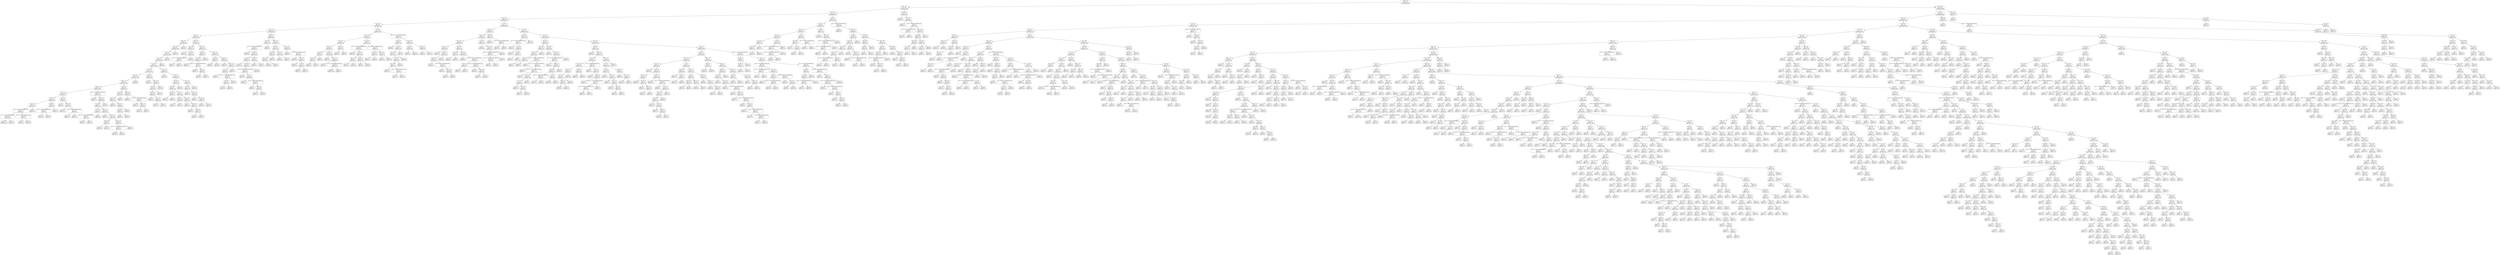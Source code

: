 digraph Tree {
node [shape=box, style="rounded", color="black", fontname=helvetica] ;
edge [fontname=helvetica] ;
0 [label="290 <= -1.0\ngini = 0.5\nsamples = 3356\nvalue = [2623, 2607]"] ;
1 [label="399 <= 14.1\ngini = 0.5\nsamples = 857\nvalue = [722, 623]"] ;
0 -> 1 [labeldistance=2.5, labelangle=45, headlabel="True"] ;
2 [label="251 <= -0.0\ngini = 0.5\nsamples = 831\nvalue = [691, 610]"] ;
1 -> 2 ;
3 [label="354 <= -2.6\ngini = 0.5\nsamples = 724\nvalue = [616, 517]"] ;
2 -> 3 ;
4 [label="391 <= -3.4\ngini = 0.5\nsamples = 391\nvalue = [306, 311]"] ;
3 -> 4 ;
5 [label="191 <= -4.1\ngini = 0.5\nsamples = 285\nvalue = [236, 209]"] ;
4 -> 5 ;
6 [label="67 <= -4.0\ngini = 0.5\nsamples = 233\nvalue = [180, 181]"] ;
5 -> 6 ;
7 [label="384 <= 0.9\ngini = 0.5\nsamples = 189\nvalue = [154, 142]"] ;
6 -> 7 ;
8 [label="343 <= 0.3\ngini = 0.5\nsamples = 187\nvalue = [154, 138]"] ;
7 -> 8 ;
9 [label="32 <= 1.7\ngini = 0.5\nsamples = 185\nvalue = [151, 138]"] ;
8 -> 9 ;
10 [label="17 <= -0.5\ngini = 0.5\nsamples = 181\nvalue = [146, 138]"] ;
9 -> 10 ;
11 [label="46 <= -4.7\ngini = 0.5\nsamples = 179\nvalue = [146, 135]"] ;
10 -> 11 ;
12 [label="46 <= -4.8\ngini = 0.5\nsamples = 147\nvalue = [120, 118]"] ;
11 -> 12 ;
13 [label="389 <= -4.0\ngini = 0.5\nsamples = 137\nvalue = [114, 105]"] ;
12 -> 13 ;
14 [label="385 <= -4.9\ngini = 0.5\nsamples = 135\nvalue = [112, 105]"] ;
13 -> 14 ;
15 [label="118 <= -5.8\ngini = 0.5\nsamples = 115\nvalue = [91, 94]"] ;
14 -> 15 ;
16 [label="52 <= -6.2\ngini = 0.5\nsamples = 96\nvalue = [81, 74]"] ;
15 -> 16 ;
17 [label="240 <= -2.9\ngini = 0.5\nsamples = 87\nvalue = [71, 67]"] ;
16 -> 17 ;
18 [label="125 <= -2.6\ngini = 0.5\nsamples = 79\nvalue = [67, 61]"] ;
17 -> 18 ;
19 [label="199 <= -1.7014117331926443e+38\ngini = 0.5\nsamples = 77\nvalue = [65, 60]"] ;
18 -> 19 ;
20 [label="0 <= -1.7014117331926443e+38\ngini = 0.5\nsamples = 73\nvalue = [63, 58]"] ;
19 -> 20 ;
21 [label="gini = 0.5\nsamples = 72\nvalue = [62, 58]"] ;
20 -> 21 ;
22 [label="gini = 0.0\nsamples = 1\nvalue = [1, 0]"] ;
20 -> 22 ;
23 [label="317 <= -1.7014117331926443e+38\ngini = 0.5\nsamples = 4\nvalue = [2, 2]"] ;
19 -> 23 ;
24 [label="gini = 0.5\nsamples = 2\nvalue = [1, 1]"] ;
23 -> 24 ;
25 [label="gini = 0.5\nsamples = 2\nvalue = [1, 1]"] ;
23 -> 25 ;
26 [label="gini = 0.4\nsamples = 2\nvalue = [2, 1]"] ;
18 -> 26 ;
27 [label="263 <= 0.1\ngini = 0.5\nsamples = 8\nvalue = [4, 6]"] ;
17 -> 27 ;
28 [label="64 <= -1.7014117331926443e+38\ngini = 0.5\nsamples = 5\nvalue = [3, 4]"] ;
27 -> 28 ;
29 [label="gini = 0.5\nsamples = 2\nvalue = [1, 1]"] ;
28 -> 29 ;
30 [label="gini = 0.5\nsamples = 3\nvalue = [2, 3]"] ;
28 -> 30 ;
31 [label="gini = 0.4\nsamples = 3\nvalue = [1, 2]"] ;
27 -> 31 ;
32 [label="50 <= -5.7\ngini = 0.5\nsamples = 9\nvalue = [10, 7]"] ;
16 -> 32 ;
33 [label="gini = 0.0\nsamples = 1\nvalue = [1, 0]"] ;
32 -> 33 ;
34 [label="387 <= -5.1\ngini = 0.5\nsamples = 8\nvalue = [9, 7]"] ;
32 -> 34 ;
35 [label="gini = 0.4\nsamples = 2\nvalue = [2, 1]"] ;
34 -> 35 ;
36 [label="169 <= -1.7014117331926443e+38\ngini = 0.5\nsamples = 6\nvalue = [7, 6]"] ;
34 -> 36 ;
37 [label="gini = 0.5\nsamples = 2\nvalue = [1, 1]"] ;
36 -> 37 ;
38 [label="gini = 0.5\nsamples = 4\nvalue = [6, 5]"] ;
36 -> 38 ;
39 [label="301 <= -1.7014117331926443e+38\ngini = 0.4\nsamples = 19\nvalue = [10, 20]"] ;
15 -> 39 ;
40 [label="gini = 0.0\nsamples = 1\nvalue = [1, 0]"] ;
39 -> 40 ;
41 [label="385 <= -5.0\ngini = 0.4\nsamples = 18\nvalue = [9, 20]"] ;
39 -> 41 ;
42 [label="173 <= -5.5\ngini = 0.4\nsamples = 17\nvalue = [9, 18]"] ;
41 -> 42 ;
43 [label="87 <= -5.7\ngini = 0.3\nsamples = 6\nvalue = [2, 7]"] ;
42 -> 43 ;
44 [label="379 <= -1.7014117331926443e+38\ngini = 0.4\nsamples = 4\nvalue = [2, 5]"] ;
43 -> 44 ;
45 [label="gini = 0.4\nsamples = 2\nvalue = [1, 3]"] ;
44 -> 45 ;
46 [label="gini = 0.4\nsamples = 2\nvalue = [1, 2]"] ;
44 -> 46 ;
47 [label="gini = 0.0\nsamples = 2\nvalue = [0, 2]"] ;
43 -> 47 ;
48 [label="389 <= -5.3\ngini = 0.5\nsamples = 11\nvalue = [7, 11]"] ;
42 -> 48 ;
49 [label="gini = 0.0\nsamples = 1\nvalue = [0, 1]"] ;
48 -> 49 ;
50 [label="89 <= -5.1\ngini = 0.5\nsamples = 10\nvalue = [7, 10]"] ;
48 -> 50 ;
51 [label="308 <= -5.1\ngini = 0.5\nsamples = 4\nvalue = [2, 2]"] ;
50 -> 51 ;
52 [label="gini = 0.5\nsamples = 2\nvalue = [1, 1]"] ;
51 -> 52 ;
53 [label="gini = 0.5\nsamples = 2\nvalue = [1, 1]"] ;
51 -> 53 ;
54 [label="164 <= -4.8\ngini = 0.5\nsamples = 6\nvalue = [5, 8]"] ;
50 -> 54 ;
55 [label="275 <= -1.7014117331926443e+38\ngini = 0.5\nsamples = 4\nvalue = [4, 6]"] ;
54 -> 55 ;
56 [label="gini = 0.5\nsamples = 2\nvalue = [2, 3]"] ;
55 -> 56 ;
57 [label="gini = 0.5\nsamples = 2\nvalue = [2, 3]"] ;
55 -> 57 ;
58 [label="gini = 0.4\nsamples = 2\nvalue = [1, 2]"] ;
54 -> 58 ;
59 [label="gini = 0.0\nsamples = 1\nvalue = [0, 2]"] ;
41 -> 59 ;
60 [label="317 <= -4.7\ngini = 0.5\nsamples = 20\nvalue = [21, 11]"] ;
14 -> 60 ;
61 [label="300 <= -4.4\ngini = 0.3\nsamples = 12\nvalue = [15, 4]"] ;
60 -> 61 ;
62 [label="380 <= -5.1\ngini = 0.3\nsamples = 10\nvalue = [14, 3]"] ;
61 -> 62 ;
63 [label="gini = 0.0\nsamples = 4\nvalue = [5, 0]"] ;
62 -> 63 ;
64 [label="383 <= -2.1\ngini = 0.4\nsamples = 6\nvalue = [9, 3]"] ;
62 -> 64 ;
65 [label="127 <= -5.1\ngini = 0.3\nsamples = 4\nvalue = [7, 2]"] ;
64 -> 65 ;
66 [label="gini = 0.3\nsamples = 2\nvalue = [4, 1]"] ;
65 -> 66 ;
67 [label="gini = 0.4\nsamples = 2\nvalue = [3, 1]"] ;
65 -> 67 ;
68 [label="gini = 0.4\nsamples = 2\nvalue = [2, 1]"] ;
64 -> 68 ;
69 [label="gini = 0.5\nsamples = 2\nvalue = [1, 1]"] ;
61 -> 69 ;
70 [label="363 <= -4.8\ngini = 0.5\nsamples = 8\nvalue = [6, 7]"] ;
60 -> 70 ;
71 [label="gini = 0.4\nsamples = 2\nvalue = [1, 3]"] ;
70 -> 71 ;
72 [label="246 <= -1.7014117331926443e+38\ngini = 0.5\nsamples = 6\nvalue = [5, 4]"] ;
70 -> 72 ;
73 [label="gini = 0.4\nsamples = 2\nvalue = [2, 1]"] ;
72 -> 73 ;
74 [label="148 <= -4.5\ngini = 0.5\nsamples = 4\nvalue = [3, 3]"] ;
72 -> 74 ;
75 [label="gini = 0.5\nsamples = 2\nvalue = [2, 2]"] ;
74 -> 75 ;
76 [label="gini = 0.5\nsamples = 2\nvalue = [1, 1]"] ;
74 -> 76 ;
77 [label="gini = 0.0\nsamples = 2\nvalue = [2, 0]"] ;
13 -> 77 ;
78 [label="297 <= -4.9\ngini = 0.4\nsamples = 10\nvalue = [6, 13]"] ;
12 -> 78 ;
79 [label="gini = 0.0\nsamples = 1\nvalue = [0, 2]"] ;
78 -> 79 ;
80 [label="118 <= -4.5\ngini = 0.5\nsamples = 9\nvalue = [6, 11]"] ;
78 -> 80 ;
81 [label="170 <= -4.2\ngini = 0.5\nsamples = 8\nvalue = [6, 10]"] ;
80 -> 81 ;
82 [label="101 <= -4.8\ngini = 0.4\nsamples = 6\nvalue = [3, 6]"] ;
81 -> 82 ;
83 [label="gini = 0.4\nsamples = 2\nvalue = [1, 2]"] ;
82 -> 83 ;
84 [label="51 <= -4.6\ngini = 0.4\nsamples = 4\nvalue = [2, 4]"] ;
82 -> 84 ;
85 [label="gini = 0.4\nsamples = 2\nvalue = [1, 2]"] ;
84 -> 85 ;
86 [label="gini = 0.4\nsamples = 2\nvalue = [1, 2]"] ;
84 -> 86 ;
87 [label="gini = 0.5\nsamples = 2\nvalue = [3, 4]"] ;
81 -> 87 ;
88 [label="gini = 0.0\nsamples = 1\nvalue = [0, 1]"] ;
80 -> 88 ;
89 [label="391 <= -5.0\ngini = 0.5\nsamples = 32\nvalue = [26, 17]"] ;
11 -> 89 ;
90 [label="gini = 0.0\nsamples = 3\nvalue = [3, 0]"] ;
89 -> 90 ;
91 [label="252 <= -4.3\ngini = 0.5\nsamples = 29\nvalue = [23, 17]"] ;
89 -> 91 ;
92 [label="291 <= -4.5\ngini = 0.5\nsamples = 20\nvalue = [19, 11]"] ;
91 -> 92 ;
93 [label="205 <= -4.7\ngini = 0.5\nsamples = 18\nvalue = [17, 11]"] ;
92 -> 93 ;
94 [label="350 <= -4.7\ngini = 0.5\nsamples = 4\nvalue = [3, 3]"] ;
93 -> 94 ;
95 [label="gini = 0.5\nsamples = 2\nvalue = [2, 2]"] ;
94 -> 95 ;
96 [label="gini = 0.5\nsamples = 2\nvalue = [1, 1]"] ;
94 -> 96 ;
97 [label="40 <= -4.7\ngini = 0.5\nsamples = 14\nvalue = [14, 8]"] ;
93 -> 97 ;
98 [label="259 <= -4.7\ngini = 0.5\nsamples = 6\nvalue = [6, 4]"] ;
97 -> 98 ;
99 [label="gini = 0.5\nsamples = 2\nvalue = [3, 2]"] ;
98 -> 99 ;
100 [label="gini = 0.5\nsamples = 4\nvalue = [3, 2]"] ;
98 -> 100 ;
101 [label="124 <= -5.1\ngini = 0.4\nsamples = 8\nvalue = [8, 4]"] ;
97 -> 101 ;
102 [label="gini = 0.4\nsamples = 2\nvalue = [2, 1]"] ;
101 -> 102 ;
103 [label="204 <= -4.7\ngini = 0.4\nsamples = 6\nvalue = [6, 3]"] ;
101 -> 103 ;
104 [label="gini = 0.4\nsamples = 2\nvalue = [2, 1]"] ;
103 -> 104 ;
105 [label="163 <= -4.4\ngini = 0.4\nsamples = 4\nvalue = [4, 2]"] ;
103 -> 105 ;
106 [label="gini = 0.4\nsamples = 2\nvalue = [2, 1]"] ;
105 -> 106 ;
107 [label="gini = 0.4\nsamples = 2\nvalue = [2, 1]"] ;
105 -> 107 ;
108 [label="gini = 0.0\nsamples = 2\nvalue = [2, 0]"] ;
92 -> 108 ;
109 [label="56 <= -4.2\ngini = 0.5\nsamples = 9\nvalue = [4, 6]"] ;
91 -> 109 ;
110 [label="51 <= -4.4\ngini = 0.5\nsamples = 8\nvalue = [4, 5]"] ;
109 -> 110 ;
111 [label="gini = 0.4\nsamples = 2\nvalue = [1, 2]"] ;
110 -> 111 ;
112 [label="113 <= -4.3\ngini = 0.5\nsamples = 6\nvalue = [3, 3]"] ;
110 -> 112 ;
113 [label="gini = 0.5\nsamples = 2\nvalue = [1, 1]"] ;
112 -> 113 ;
114 [label="164 <= -3.8\ngini = 0.5\nsamples = 4\nvalue = [2, 2]"] ;
112 -> 114 ;
115 [label="gini = 0.5\nsamples = 2\nvalue = [1, 1]"] ;
114 -> 115 ;
116 [label="gini = 0.5\nsamples = 2\nvalue = [1, 1]"] ;
114 -> 116 ;
117 [label="gini = 0.0\nsamples = 1\nvalue = [0, 1]"] ;
109 -> 117 ;
118 [label="gini = 0.0\nsamples = 2\nvalue = [0, 3]"] ;
10 -> 118 ;
119 [label="gini = 0.0\nsamples = 4\nvalue = [5, 0]"] ;
9 -> 119 ;
120 [label="gini = 0.0\nsamples = 2\nvalue = [3, 0]"] ;
8 -> 120 ;
121 [label="gini = 0.0\nsamples = 2\nvalue = [0, 4]"] ;
7 -> 121 ;
122 [label="109 <= -4.5\ngini = 0.5\nsamples = 44\nvalue = [26, 39]"] ;
6 -> 122 ;
123 [label="265 <= -4.0\ngini = 0.3\nsamples = 10\nvalue = [4, 14]"] ;
122 -> 123 ;
124 [label="gini = 0.0\nsamples = 3\nvalue = [0, 6]"] ;
123 -> 124 ;
125 [label="28 <= -0.5\ngini = 0.4\nsamples = 7\nvalue = [4, 8]"] ;
123 -> 125 ;
126 [label="372 <= -1.7014117331926443e+38\ngini = 0.5\nsamples = 4\nvalue = [3, 5]"] ;
125 -> 126 ;
127 [label="gini = 0.4\nsamples = 2\nvalue = [1, 2]"] ;
126 -> 127 ;
128 [label="gini = 0.5\nsamples = 2\nvalue = [2, 3]"] ;
126 -> 128 ;
129 [label="gini = 0.4\nsamples = 3\nvalue = [1, 3]"] ;
125 -> 129 ;
130 [label="129 <= -4.1\ngini = 0.5\nsamples = 34\nvalue = [22, 25]"] ;
122 -> 130 ;
131 [label="129 <= -4.3\ngini = 0.5\nsamples = 14\nvalue = [11, 7]"] ;
130 -> 131 ;
132 [label="133 <= -4.2\ngini = 0.5\nsamples = 13\nvalue = [9, 7]"] ;
131 -> 132 ;
133 [label="gini = 0.5\nsamples = 6\nvalue = [5, 3]"] ;
132 -> 133 ;
134 [label="369 <= -1.7014117331926443e+38\ngini = 0.5\nsamples = 7\nvalue = [4, 4]"] ;
132 -> 134 ;
135 [label="gini = 0.5\nsamples = 3\nvalue = [2, 2]"] ;
134 -> 135 ;
136 [label="190 <= -4.7\ngini = 0.5\nsamples = 4\nvalue = [2, 2]"] ;
134 -> 136 ;
137 [label="gini = 0.5\nsamples = 2\nvalue = [1, 1]"] ;
136 -> 137 ;
138 [label="gini = 0.5\nsamples = 2\nvalue = [1, 1]"] ;
136 -> 138 ;
139 [label="gini = 0.0\nsamples = 1\nvalue = [2, 0]"] ;
131 -> 139 ;
140 [label="88 <= -3.7\ngini = 0.5\nsamples = 20\nvalue = [11, 18]"] ;
130 -> 140 ;
141 [label="16 <= -4.0\ngini = 0.2\nsamples = 6\nvalue = [1, 7]"] ;
140 -> 141 ;
142 [label="gini = 0.0\nsamples = 4\nvalue = [0, 5]"] ;
141 -> 142 ;
143 [label="gini = 0.4\nsamples = 2\nvalue = [1, 2]"] ;
141 -> 143 ;
144 [label="186 <= -3.2\ngini = 0.5\nsamples = 14\nvalue = [10, 11]"] ;
140 -> 144 ;
145 [label="gini = 0.5\nsamples = 4\nvalue = [3, 5]"] ;
144 -> 145 ;
146 [label="214 <= -1.2\ngini = 0.5\nsamples = 10\nvalue = [7, 6]"] ;
144 -> 146 ;
147 [label="2 <= -2.3\ngini = 0.5\nsamples = 8\nvalue = [5, 5]"] ;
146 -> 147 ;
148 [label="gini = 0.5\nsamples = 2\nvalue = [1, 1]"] ;
147 -> 148 ;
149 [label="299 <= -1.7014117331926443e+38\ngini = 0.5\nsamples = 6\nvalue = [4, 4]"] ;
147 -> 149 ;
150 [label="27 <= 2.6\ngini = 0.5\nsamples = 4\nvalue = [3, 3]"] ;
149 -> 150 ;
151 [label="gini = 0.5\nsamples = 2\nvalue = [1, 1]"] ;
150 -> 151 ;
152 [label="gini = 0.5\nsamples = 2\nvalue = [2, 2]"] ;
150 -> 152 ;
153 [label="gini = 0.5\nsamples = 2\nvalue = [1, 1]"] ;
149 -> 153 ;
154 [label="gini = 0.4\nsamples = 2\nvalue = [2, 1]"] ;
146 -> 154 ;
155 [label="344 <= -3.4\ngini = 0.4\nsamples = 52\nvalue = [56, 28]"] ;
5 -> 155 ;
156 [label="130 <= 2.3\ngini = 0.3\nsamples = 28\nvalue = [35, 9]"] ;
155 -> 156 ;
157 [label="126 <= -1.7014117331926443e+38\ngini = 0.3\nsamples = 27\nvalue = [35, 7]"] ;
156 -> 157 ;
158 [label="gini = 0.0\nsamples = 1\nvalue = [0, 1]"] ;
157 -> 158 ;
159 [label="379 <= -3.4\ngini = 0.2\nsamples = 26\nvalue = [35, 6]"] ;
157 -> 159 ;
160 [label="0 <= -3.6\ngini = 0.2\nsamples = 22\nvalue = [33, 4]"] ;
159 -> 160 ;
161 [label="gini = 0.0\nsamples = 9\nvalue = [16, 0]"] ;
160 -> 161 ;
162 [label="98 <= -0.5\ngini = 0.3\nsamples = 13\nvalue = [17, 4]"] ;
160 -> 162 ;
163 [label="349 <= -1.7014117331926443e+38\ngini = 0.4\nsamples = 9\nvalue = [8, 4]"] ;
162 -> 163 ;
164 [label="gini = 0.0\nsamples = 1\nvalue = [0, 1]"] ;
163 -> 164 ;
165 [label="6 <= -4.3\ngini = 0.4\nsamples = 8\nvalue = [8, 3]"] ;
163 -> 165 ;
166 [label="gini = 0.0\nsamples = 2\nvalue = [2, 0]"] ;
165 -> 166 ;
167 [label="113 <= -1.7014117331926443e+38\ngini = 0.4\nsamples = 6\nvalue = [6, 3]"] ;
165 -> 167 ;
168 [label="gini = 0.4\nsamples = 2\nvalue = [2, 1]"] ;
167 -> 168 ;
169 [label="200 <= -3.3\ngini = 0.4\nsamples = 4\nvalue = [4, 2]"] ;
167 -> 169 ;
170 [label="gini = 0.4\nsamples = 2\nvalue = [2, 1]"] ;
169 -> 170 ;
171 [label="gini = 0.4\nsamples = 2\nvalue = [2, 1]"] ;
169 -> 171 ;
172 [label="gini = 0.0\nsamples = 4\nvalue = [9, 0]"] ;
162 -> 172 ;
173 [label="281 <= -3.7\ngini = 0.5\nsamples = 4\nvalue = [2, 2]"] ;
159 -> 173 ;
174 [label="gini = 0.5\nsamples = 2\nvalue = [1, 1]"] ;
173 -> 174 ;
175 [label="gini = 0.5\nsamples = 2\nvalue = [1, 1]"] ;
173 -> 175 ;
176 [label="gini = 0.0\nsamples = 1\nvalue = [0, 2]"] ;
156 -> 176 ;
177 [label="350 <= -3.8\ngini = 0.5\nsamples = 24\nvalue = [21, 19]"] ;
155 -> 177 ;
178 [label="99 <= -1.3\ngini = 0.5\nsamples = 14\nvalue = [17, 10]"] ;
177 -> 178 ;
179 [label="284 <= -1.6\ngini = 0.4\nsamples = 5\nvalue = [6, 2]"] ;
178 -> 179 ;
180 [label="182 <= -0.0\ngini = 0.4\nsamples = 4\nvalue = [5, 2]"] ;
179 -> 180 ;
181 [label="gini = 0.4\nsamples = 2\nvalue = [3, 1]"] ;
180 -> 181 ;
182 [label="gini = 0.4\nsamples = 2\nvalue = [2, 1]"] ;
180 -> 182 ;
183 [label="gini = 0.0\nsamples = 1\nvalue = [1, 0]"] ;
179 -> 183 ;
184 [label="11 <= -1.6\ngini = 0.5\nsamples = 9\nvalue = [11, 8]"] ;
178 -> 184 ;
185 [label="gini = 0.5\nsamples = 7\nvalue = [10, 7]"] ;
184 -> 185 ;
186 [label="gini = 0.5\nsamples = 2\nvalue = [1, 1]"] ;
184 -> 186 ;
187 [label="263 <= -3.5\ngini = 0.4\nsamples = 10\nvalue = [4, 9]"] ;
177 -> 187 ;
188 [label="gini = 0.0\nsamples = 1\nvalue = [1, 0]"] ;
187 -> 188 ;
189 [label="9 <= -1.7014117331926443e+38\ngini = 0.4\nsamples = 9\nvalue = [3, 9]"] ;
187 -> 189 ;
190 [label="gini = 0.0\nsamples = 2\nvalue = [0, 3]"] ;
189 -> 190 ;
191 [label="223 <= -3.6\ngini = 0.4\nsamples = 7\nvalue = [3, 6]"] ;
189 -> 191 ;
192 [label="gini = 0.4\nsamples = 3\nvalue = [1, 2]"] ;
191 -> 192 ;
193 [label="35 <= -2.5\ngini = 0.4\nsamples = 4\nvalue = [2, 4]"] ;
191 -> 193 ;
194 [label="gini = 0.4\nsamples = 2\nvalue = [1, 2]"] ;
193 -> 194 ;
195 [label="gini = 0.4\nsamples = 2\nvalue = [1, 2]"] ;
193 -> 195 ;
196 [label="51 <= -2.4\ngini = 0.5\nsamples = 106\nvalue = [70, 102]"] ;
4 -> 196 ;
197 [label="344 <= -2.8\ngini = 0.5\nsamples = 73\nvalue = [59, 57]"] ;
196 -> 197 ;
198 [label="22 <= -1.7\ngini = 0.5\nsamples = 51\nvalue = [35, 43]"] ;
197 -> 198 ;
199 [label="358 <= -2.9\ngini = 0.5\nsamples = 47\nvalue = [31, 42]"] ;
198 -> 199 ;
200 [label="123 <= -3.2\ngini = 0.4\nsamples = 7\nvalue = [2, 6]"] ;
199 -> 200 ;
201 [label="214 <= -4.2\ngini = 0.5\nsamples = 4\nvalue = [2, 3]"] ;
200 -> 201 ;
202 [label="gini = 0.5\nsamples = 2\nvalue = [1, 1]"] ;
201 -> 202 ;
203 [label="gini = 0.4\nsamples = 2\nvalue = [1, 2]"] ;
201 -> 203 ;
204 [label="gini = 0.0\nsamples = 3\nvalue = [0, 3]"] ;
200 -> 204 ;
205 [label="120 <= -3.0\ngini = 0.5\nsamples = 40\nvalue = [29, 36]"] ;
199 -> 205 ;
206 [label="gini = 0.4\nsamples = 3\nvalue = [1, 2]"] ;
205 -> 206 ;
207 [label="211 <= -2.9\ngini = 0.5\nsamples = 37\nvalue = [28, 34]"] ;
205 -> 207 ;
208 [label="gini = 0.5\nsamples = 2\nvalue = [2, 2]"] ;
207 -> 208 ;
209 [label="15 <= -1.7014117331926443e+38\ngini = 0.5\nsamples = 35\nvalue = [26, 32]"] ;
207 -> 209 ;
210 [label="gini = 0.5\nsamples = 32\nvalue = [23, 28]"] ;
209 -> 210 ;
211 [label="gini = 0.5\nsamples = 3\nvalue = [3, 4]"] ;
209 -> 211 ;
212 [label="275 <= -0.1\ngini = 0.3\nsamples = 4\nvalue = [4, 1]"] ;
198 -> 212 ;
213 [label="gini = 0.4\nsamples = 3\nvalue = [3, 1]"] ;
212 -> 213 ;
214 [label="gini = 0.0\nsamples = 1\nvalue = [1, 0]"] ;
212 -> 214 ;
215 [label="274 <= -2.7\ngini = 0.5\nsamples = 22\nvalue = [24, 14]"] ;
197 -> 215 ;
216 [label="178 <= -1.7014117331926443e+38\ngini = 0.4\nsamples = 15\nvalue = [18, 6]"] ;
215 -> 216 ;
217 [label="gini = 0.0\nsamples = 3\nvalue = [4, 0]"] ;
216 -> 217 ;
218 [label="212 <= -3.1\ngini = 0.4\nsamples = 12\nvalue = [14, 6]"] ;
216 -> 218 ;
219 [label="322 <= -1.1\ngini = 0.5\nsamples = 7\nvalue = [7, 4]"] ;
218 -> 219 ;
220 [label="gini = 0.4\nsamples = 3\nvalue = [4, 2]"] ;
219 -> 220 ;
221 [label="gini = 0.5\nsamples = 4\nvalue = [3, 2]"] ;
219 -> 221 ;
222 [label="275 <= -3.0\ngini = 0.3\nsamples = 5\nvalue = [7, 2]"] ;
218 -> 222 ;
223 [label="gini = 0.0\nsamples = 1\nvalue = [1, 0]"] ;
222 -> 223 ;
224 [label="gini = 0.4\nsamples = 4\nvalue = [6, 2]"] ;
222 -> 224 ;
225 [label="249 <= -1.7014117331926443e+38\ngini = 0.5\nsamples = 7\nvalue = [6, 8]"] ;
215 -> 225 ;
226 [label="241 <= -1.2\ngini = 0.5\nsamples = 4\nvalue = [4, 3]"] ;
225 -> 226 ;
227 [label="gini = 0.4\nsamples = 2\nvalue = [2, 1]"] ;
226 -> 227 ;
228 [label="gini = 0.5\nsamples = 2\nvalue = [2, 2]"] ;
226 -> 228 ;
229 [label="259 <= -1.9\ngini = 0.4\nsamples = 3\nvalue = [2, 5]"] ;
225 -> 229 ;
230 [label="gini = 0.4\nsamples = 2\nvalue = [2, 4]"] ;
229 -> 230 ;
231 [label="gini = 0.0\nsamples = 1\nvalue = [0, 1]"] ;
229 -> 231 ;
232 [label="236 <= -1.7014117331926443e+38\ngini = 0.3\nsamples = 33\nvalue = [11, 45]"] ;
196 -> 232 ;
233 [label="127 <= -2.6\ngini = 0.4\nsamples = 15\nvalue = [7, 14]"] ;
232 -> 233 ;
234 [label="gini = 0.0\nsamples = 2\nvalue = [0, 2]"] ;
233 -> 234 ;
235 [label="251 <= -1.7\ngini = 0.5\nsamples = 13\nvalue = [7, 12]"] ;
233 -> 235 ;
236 [label="147 <= 14.3\ngini = 0.4\nsamples = 12\nvalue = [6, 12]"] ;
235 -> 236 ;
237 [label="171 <= 0.2\ngini = 0.5\nsamples = 11\nvalue = [6, 11]"] ;
236 -> 237 ;
238 [label="387 <= -0.0\ngini = 0.4\nsamples = 7\nvalue = [3, 6]"] ;
237 -> 238 ;
239 [label="gini = 0.4\nsamples = 2\nvalue = [1, 2]"] ;
238 -> 239 ;
240 [label="280 <= -1.7014117331926443e+38\ngini = 0.4\nsamples = 5\nvalue = [2, 4]"] ;
238 -> 240 ;
241 [label="gini = 0.4\nsamples = 3\nvalue = [1, 2]"] ;
240 -> 241 ;
242 [label="gini = 0.4\nsamples = 2\nvalue = [1, 2]"] ;
240 -> 242 ;
243 [label="gini = 0.5\nsamples = 4\nvalue = [3, 5]"] ;
237 -> 243 ;
244 [label="gini = 0.0\nsamples = 1\nvalue = [0, 1]"] ;
236 -> 244 ;
245 [label="gini = 0.0\nsamples = 1\nvalue = [1, 0]"] ;
235 -> 245 ;
246 [label="312 <= -1.5\ngini = 0.2\nsamples = 18\nvalue = [4, 31]"] ;
232 -> 246 ;
247 [label="214 <= -2.8\ngini = 0.1\nsamples = 13\nvalue = [1, 22]"] ;
246 -> 247 ;
248 [label="gini = 0.3\nsamples = 3\nvalue = [1, 4]"] ;
247 -> 248 ;
249 [label="gini = 0.0\nsamples = 10\nvalue = [0, 18]"] ;
247 -> 249 ;
250 [label="236 <= -1.6\ngini = 0.4\nsamples = 5\nvalue = [3, 9]"] ;
246 -> 250 ;
251 [label="gini = 0.4\nsamples = 3\nvalue = [2, 4]"] ;
250 -> 251 ;
252 [label="gini = 0.3\nsamples = 2\nvalue = [1, 5]"] ;
250 -> 252 ;
253 [label="41 <= -2.4\ngini = 0.5\nsamples = 333\nvalue = [310, 206]"] ;
3 -> 253 ;
254 [label="267 <= 0.1\ngini = 0.4\nsamples = 54\nvalue = [65, 23]"] ;
253 -> 254 ;
255 [label="241 <= -2.0\ngini = 0.4\nsamples = 50\nvalue = [63, 20]"] ;
254 -> 255 ;
256 [label="324 <= -2.5\ngini = 0.4\nsamples = 36\nvalue = [40, 17]"] ;
255 -> 256 ;
257 [label="144 <= -3.6\ngini = 0.3\nsamples = 15\nvalue = [20, 4]"] ;
256 -> 257 ;
258 [label="gini = 0.0\nsamples = 4\nvalue = [6, 0]"] ;
257 -> 258 ;
259 [label="300 <= -2.5\ngini = 0.3\nsamples = 11\nvalue = [14, 4]"] ;
257 -> 259 ;
260 [label="340 <= -3.5\ngini = 0.4\nsamples = 10\nvalue = [12, 4]"] ;
259 -> 260 ;
261 [label="gini = 0.4\nsamples = 2\nvalue = [3, 1]"] ;
260 -> 261 ;
262 [label="248 <= -1.7014117331926443e+38\ngini = 0.4\nsamples = 8\nvalue = [9, 3]"] ;
260 -> 262 ;
263 [label="gini = 0.4\nsamples = 2\nvalue = [3, 1]"] ;
262 -> 263 ;
264 [label="395 <= -2.6\ngini = 0.4\nsamples = 6\nvalue = [6, 2]"] ;
262 -> 264 ;
265 [label="gini = 0.4\nsamples = 2\nvalue = [3, 1]"] ;
264 -> 265 ;
266 [label="gini = 0.4\nsamples = 4\nvalue = [3, 1]"] ;
264 -> 266 ;
267 [label="gini = 0.0\nsamples = 1\nvalue = [2, 0]"] ;
259 -> 267 ;
268 [label="300 <= -2.7\ngini = 0.5\nsamples = 21\nvalue = [20, 13]"] ;
256 -> 268 ;
269 [label="212 <= -3.3\ngini = 0.4\nsamples = 3\nvalue = [1, 3]"] ;
268 -> 269 ;
270 [label="gini = 0.0\nsamples = 1\nvalue = [0, 1]"] ;
269 -> 270 ;
271 [label="gini = 0.4\nsamples = 2\nvalue = [1, 2]"] ;
269 -> 271 ;
272 [label="311 <= -2.5\ngini = 0.5\nsamples = 18\nvalue = [19, 10]"] ;
268 -> 272 ;
273 [label="gini = 0.0\nsamples = 1\nvalue = [3, 0]"] ;
272 -> 273 ;
274 [label="238 <= -1.7014117331926443e+38\ngini = 0.5\nsamples = 17\nvalue = [16, 10]"] ;
272 -> 274 ;
275 [label="387 <= 4.1\ngini = 0.4\nsamples = 4\nvalue = [4, 2]"] ;
274 -> 275 ;
276 [label="gini = 0.4\nsamples = 2\nvalue = [2, 1]"] ;
275 -> 276 ;
277 [label="gini = 0.4\nsamples = 2\nvalue = [2, 1]"] ;
275 -> 277 ;
278 [label="96 <= -1.7014117331926443e+38\ngini = 0.5\nsamples = 13\nvalue = [12, 8]"] ;
274 -> 278 ;
279 [label="gini = 0.5\nsamples = 7\nvalue = [6, 4]"] ;
278 -> 279 ;
280 [label="251 <= -2.6\ngini = 0.5\nsamples = 6\nvalue = [6, 4]"] ;
278 -> 280 ;
281 [label="gini = 0.5\nsamples = 4\nvalue = [3, 2]"] ;
280 -> 281 ;
282 [label="gini = 0.5\nsamples = 2\nvalue = [3, 2]"] ;
280 -> 282 ;
283 [label="93 <= -1.4\ngini = 0.2\nsamples = 14\nvalue = [23, 3]"] ;
255 -> 283 ;
284 [label="gini = 0.0\nsamples = 7\nvalue = [13, 0]"] ;
283 -> 284 ;
285 [label="314 <= -0.8\ngini = 0.4\nsamples = 7\nvalue = [10, 3]"] ;
283 -> 285 ;
286 [label="295 <= -1.7014117331926443e+38\ngini = 0.4\nsamples = 6\nvalue = [8, 3]"] ;
285 -> 286 ;
287 [label="15 <= -1.7014117331926443e+38\ngini = 0.4\nsamples = 4\nvalue = [6, 2]"] ;
286 -> 287 ;
288 [label="gini = 0.4\nsamples = 2\nvalue = [3, 1]"] ;
287 -> 288 ;
289 [label="gini = 0.4\nsamples = 2\nvalue = [3, 1]"] ;
287 -> 289 ;
290 [label="gini = 0.4\nsamples = 2\nvalue = [2, 1]"] ;
286 -> 290 ;
291 [label="gini = 0.0\nsamples = 1\nvalue = [2, 0]"] ;
285 -> 291 ;
292 [label="269 <= -0.5\ngini = 0.5\nsamples = 4\nvalue = [2, 3]"] ;
254 -> 292 ;
293 [label="gini = 0.0\nsamples = 1\nvalue = [0, 2]"] ;
292 -> 293 ;
294 [label="310 <= -1.7014117331926443e+38\ngini = 0.4\nsamples = 3\nvalue = [2, 1]"] ;
292 -> 294 ;
295 [label="gini = 0.5\nsamples = 2\nvalue = [1, 1]"] ;
294 -> 295 ;
296 [label="gini = 0.0\nsamples = 1\nvalue = [1, 0]"] ;
294 -> 296 ;
297 [label="60 <= -2.2\ngini = 0.5\nsamples = 279\nvalue = [245, 183]"] ;
253 -> 297 ;
298 [label="319 <= -2.4\ngini = 0.4\nsamples = 14\nvalue = [5, 16]"] ;
297 -> 298 ;
299 [label="281 <= -1.7014117331926443e+38\ngini = 0.5\nsamples = 7\nvalue = [5, 5]"] ;
298 -> 299 ;
300 [label="gini = 0.0\nsamples = 1\nvalue = [1, 0]"] ;
299 -> 300 ;
301 [label="94 <= -1.0\ngini = 0.5\nsamples = 6\nvalue = [4, 5]"] ;
299 -> 301 ;
302 [label="gini = 0.4\nsamples = 2\nvalue = [1, 2]"] ;
301 -> 302 ;
303 [label="35 <= 0.7\ngini = 0.5\nsamples = 4\nvalue = [3, 3]"] ;
301 -> 303 ;
304 [label="gini = 0.5\nsamples = 2\nvalue = [1, 1]"] ;
303 -> 304 ;
305 [label="gini = 0.5\nsamples = 2\nvalue = [2, 2]"] ;
303 -> 305 ;
306 [label="gini = 0.0\nsamples = 7\nvalue = [0, 11]"] ;
298 -> 306 ;
307 [label="172 <= -3.1\ngini = 0.5\nsamples = 265\nvalue = [240, 167]"] ;
297 -> 307 ;
308 [label="342 <= -0.1\ngini = 0.5\nsamples = 43\nvalue = [27, 35]"] ;
307 -> 308 ;
309 [label="84 <= -0.5\ngini = 0.4\nsamples = 23\nvalue = [8, 27]"] ;
308 -> 309 ;
310 [label="183 <= -2.0\ngini = 0.4\nsamples = 20\nvalue = [8, 22]"] ;
309 -> 310 ;
311 [label="291 <= -2.7\ngini = 0.5\nsamples = 4\nvalue = [2, 2]"] ;
310 -> 311 ;
312 [label="gini = 0.5\nsamples = 2\nvalue = [1, 1]"] ;
311 -> 312 ;
313 [label="gini = 0.5\nsamples = 2\nvalue = [1, 1]"] ;
311 -> 313 ;
314 [label="367 <= -1.7014117331926443e+38\ngini = 0.4\nsamples = 16\nvalue = [6, 20]"] ;
310 -> 314 ;
315 [label="gini = 0.0\nsamples = 1\nvalue = [0, 1]"] ;
314 -> 315 ;
316 [label="24 <= -1.7014117331926443e+38\ngini = 0.4\nsamples = 15\nvalue = [6, 19]"] ;
314 -> 316 ;
317 [label="gini = 0.0\nsamples = 1\nvalue = [0, 1]"] ;
316 -> 317 ;
318 [label="315 <= -1.7014117331926443e+38\ngini = 0.4\nsamples = 14\nvalue = [6, 18]"] ;
316 -> 318 ;
319 [label="gini = 0.4\nsamples = 2\nvalue = [1, 2]"] ;
318 -> 319 ;
320 [label="290 <= -1.7\ngini = 0.4\nsamples = 12\nvalue = [5, 16]"] ;
318 -> 320 ;
321 [label="4 <= -1.3\ngini = 0.4\nsamples = 9\nvalue = [4, 12]"] ;
320 -> 321 ;
322 [label="gini = 0.4\nsamples = 2\nvalue = [1, 3]"] ;
321 -> 322 ;
323 [label="374 <= -0.7\ngini = 0.4\nsamples = 7\nvalue = [3, 9]"] ;
321 -> 323 ;
324 [label="gini = 0.4\nsamples = 2\nvalue = [1, 3]"] ;
323 -> 324 ;
325 [label="gini = 0.4\nsamples = 5\nvalue = [2, 6]"] ;
323 -> 325 ;
326 [label="gini = 0.3\nsamples = 3\nvalue = [1, 4]"] ;
320 -> 326 ;
327 [label="gini = 0.0\nsamples = 3\nvalue = [0, 5]"] ;
309 -> 327 ;
328 [label="67 <= -0.8\ngini = 0.4\nsamples = 20\nvalue = [19, 8]"] ;
308 -> 328 ;
329 [label="gini = 0.0\nsamples = 4\nvalue = [7, 0]"] ;
328 -> 329 ;
330 [label="224 <= 3.0\ngini = 0.5\nsamples = 16\nvalue = [12, 8]"] ;
328 -> 330 ;
331 [label="122 <= -1.7014117331926443e+38\ngini = 0.5\nsamples = 15\nvalue = [12, 7]"] ;
330 -> 331 ;
332 [label="gini = 0.0\nsamples = 1\nvalue = [0, 1]"] ;
331 -> 332 ;
333 [label="348 <= 1.2\ngini = 0.4\nsamples = 14\nvalue = [12, 6]"] ;
331 -> 333 ;
334 [label="362 <= 1.4\ngini = 0.5\nsamples = 12\nvalue = [10, 6]"] ;
333 -> 334 ;
335 [label="194 <= -1.7014117331926443e+38\ngini = 0.4\nsamples = 5\nvalue = [5, 2]"] ;
334 -> 335 ;
336 [label="gini = 0.4\nsamples = 3\nvalue = [2, 1]"] ;
335 -> 336 ;
337 [label="gini = 0.4\nsamples = 2\nvalue = [3, 1]"] ;
335 -> 337 ;
338 [label="9 <= 2.3\ngini = 0.5\nsamples = 7\nvalue = [5, 4]"] ;
334 -> 338 ;
339 [label="gini = 0.5\nsamples = 5\nvalue = [4, 3]"] ;
338 -> 339 ;
340 [label="gini = 0.5\nsamples = 2\nvalue = [1, 1]"] ;
338 -> 340 ;
341 [label="gini = 0.0\nsamples = 2\nvalue = [2, 0]"] ;
333 -> 341 ;
342 [label="gini = 0.0\nsamples = 1\nvalue = [0, 1]"] ;
330 -> 342 ;
343 [label="300 <= -2.0\ngini = 0.5\nsamples = 222\nvalue = [213, 132]"] ;
307 -> 343 ;
344 [label="88 <= -2.3\ngini = 0.4\nsamples = 62\nvalue = [74, 28]"] ;
343 -> 344 ;
345 [label="gini = 0.0\nsamples = 5\nvalue = [9, 0]"] ;
344 -> 345 ;
346 [label="249 <= -2.0\ngini = 0.4\nsamples = 57\nvalue = [65, 28]"] ;
344 -> 346 ;
347 [label="253 <= -2.0\ngini = 0.5\nsamples = 35\nvalue = [33, 20]"] ;
346 -> 347 ;
348 [label="305 <= -1.8\ngini = 0.4\nsamples = 24\nvalue = [26, 12]"] ;
347 -> 348 ;
349 [label="380 <= -2.3\ngini = 0.4\nsamples = 11\nvalue = [13, 4]"] ;
348 -> 349 ;
350 [label="85 <= -2.1\ngini = 0.4\nsamples = 9\nvalue = [11, 4]"] ;
349 -> 350 ;
351 [label="265 <= -2.3\ngini = 0.3\nsamples = 5\nvalue = [7, 2]"] ;
350 -> 351 ;
352 [label="gini = 0.3\nsamples = 3\nvalue = [4, 1]"] ;
351 -> 352 ;
353 [label="gini = 0.4\nsamples = 2\nvalue = [3, 1]"] ;
351 -> 353 ;
354 [label="gini = 0.4\nsamples = 4\nvalue = [4, 2]"] ;
350 -> 354 ;
355 [label="gini = 0.0\nsamples = 2\nvalue = [2, 0]"] ;
349 -> 355 ;
356 [label="263 <= -0.3\ngini = 0.5\nsamples = 13\nvalue = [13, 8]"] ;
348 -> 356 ;
357 [label="gini = 0.5\nsamples = 2\nvalue = [1, 1]"] ;
356 -> 357 ;
358 [label="gini = 0.5\nsamples = 11\nvalue = [12, 7]"] ;
356 -> 358 ;
359 [label="94 <= -1.7014117331926443e+38\ngini = 0.5\nsamples = 11\nvalue = [7, 8]"] ;
347 -> 359 ;
360 [label="gini = 0.0\nsamples = 1\nvalue = [0, 1]"] ;
359 -> 360 ;
361 [label="72 <= -1.6\ngini = 0.5\nsamples = 10\nvalue = [7, 7]"] ;
359 -> 361 ;
362 [label="gini = 0.5\nsamples = 2\nvalue = [2, 2]"] ;
361 -> 362 ;
363 [label="350 <= -0.8\ngini = 0.5\nsamples = 8\nvalue = [5, 5]"] ;
361 -> 363 ;
364 [label="gini = 0.5\nsamples = 2\nvalue = [1, 1]"] ;
363 -> 364 ;
365 [label="307 <= -1.7014117331926443e+38\ngini = 0.5\nsamples = 6\nvalue = [4, 4]"] ;
363 -> 365 ;
366 [label="123 <= -1.7014117331926443e+38\ngini = 0.5\nsamples = 4\nvalue = [3, 3]"] ;
365 -> 366 ;
367 [label="gini = 0.5\nsamples = 2\nvalue = [2, 2]"] ;
366 -> 367 ;
368 [label="gini = 0.5\nsamples = 2\nvalue = [1, 1]"] ;
366 -> 368 ;
369 [label="gini = 0.5\nsamples = 2\nvalue = [1, 1]"] ;
365 -> 369 ;
370 [label="284 <= -1.6\ngini = 0.3\nsamples = 22\nvalue = [32, 8]"] ;
346 -> 370 ;
371 [label="31 <= -2.0\ngini = 0.4\nsamples = 18\nvalue = [25, 8]"] ;
370 -> 371 ;
372 [label="177 <= -2.0\ngini = 0.4\nsamples = 10\nvalue = [14, 6]"] ;
371 -> 372 ;
373 [label="gini = 0.3\nsamples = 2\nvalue = [4, 1]"] ;
372 -> 373 ;
374 [label="153 <= -1.9\ngini = 0.4\nsamples = 8\nvalue = [10, 5]"] ;
372 -> 374 ;
375 [label="gini = 0.4\nsamples = 2\nvalue = [2, 1]"] ;
374 -> 375 ;
376 [label="67 <= -1.3\ngini = 0.4\nsamples = 6\nvalue = [8, 4]"] ;
374 -> 376 ;
377 [label="gini = 0.4\nsamples = 2\nvalue = [2, 1]"] ;
376 -> 377 ;
378 [label="131 <= 1.3\ngini = 0.4\nsamples = 4\nvalue = [6, 3]"] ;
376 -> 378 ;
379 [label="gini = 0.4\nsamples = 2\nvalue = [2, 1]"] ;
378 -> 379 ;
380 [label="gini = 0.4\nsamples = 2\nvalue = [4, 2]"] ;
378 -> 380 ;
381 [label="263 <= -1.7\ngini = 0.3\nsamples = 8\nvalue = [11, 2]"] ;
371 -> 381 ;
382 [label="gini = 0.0\nsamples = 3\nvalue = [4, 0]"] ;
381 -> 382 ;
383 [label="56 <= -1.7\ngini = 0.3\nsamples = 5\nvalue = [7, 2]"] ;
381 -> 383 ;
384 [label="gini = 0.4\nsamples = 3\nvalue = [3, 1]"] ;
383 -> 384 ;
385 [label="gini = 0.3\nsamples = 2\nvalue = [4, 1]"] ;
383 -> 385 ;
386 [label="gini = 0.0\nsamples = 4\nvalue = [7, 0]"] ;
370 -> 386 ;
387 [label="205 <= -1.1\ngini = 0.5\nsamples = 160\nvalue = [139, 104]"] ;
343 -> 387 ;
388 [label="100 <= -1.5\ngini = 0.5\nsamples = 110\nvalue = [86, 77]"] ;
387 -> 388 ;
389 [label="204 <= -1.8\ngini = 0.5\nsamples = 65\nvalue = [63, 36]"] ;
388 -> 389 ;
390 [label="18 <= -2.0\ngini = 0.5\nsamples = 37\nvalue = [28, 25]"] ;
389 -> 390 ;
391 [label="gini = 0.0\nsamples = 2\nvalue = [4, 0]"] ;
390 -> 391 ;
392 [label="90 <= -1.9\ngini = 0.5\nsamples = 35\nvalue = [24, 25]"] ;
390 -> 392 ;
393 [label="352 <= -2.1\ngini = 0.4\nsamples = 7\nvalue = [7, 3]"] ;
392 -> 393 ;
394 [label="gini = 0.0\nsamples = 1\nvalue = [0, 1]"] ;
393 -> 394 ;
395 [label="392 <= -2.0\ngini = 0.3\nsamples = 6\nvalue = [7, 2]"] ;
393 -> 395 ;
396 [label="gini = 0.0\nsamples = 1\nvalue = [1, 0]"] ;
395 -> 396 ;
397 [label="385 <= -1.9\ngini = 0.4\nsamples = 5\nvalue = [6, 2]"] ;
395 -> 397 ;
398 [label="gini = 0.4\nsamples = 2\nvalue = [3, 1]"] ;
397 -> 398 ;
399 [label="gini = 0.4\nsamples = 3\nvalue = [3, 1]"] ;
397 -> 399 ;
400 [label="215 <= -1.9\ngini = 0.5\nsamples = 28\nvalue = [17, 22]"] ;
392 -> 400 ;
401 [label="gini = 0.0\nsamples = 2\nvalue = [0, 3]"] ;
400 -> 401 ;
402 [label="262 <= -1.7014117331926443e+38\ngini = 0.5\nsamples = 26\nvalue = [17, 19]"] ;
400 -> 402 ;
403 [label="gini = 0.0\nsamples = 1\nvalue = [0, 1]"] ;
402 -> 403 ;
404 [label="342 <= -1.8\ngini = 0.5\nsamples = 25\nvalue = [17, 18]"] ;
402 -> 404 ;
405 [label="346 <= -1.5\ngini = 0.5\nsamples = 23\nvalue = [15, 17]"] ;
404 -> 405 ;
406 [label="175 <= -1.9\ngini = 0.5\nsamples = 21\nvalue = [14, 15]"] ;
405 -> 406 ;
407 [label="gini = 0.5\nsamples = 10\nvalue = [6, 7]"] ;
406 -> 407 ;
408 [label="17 <= -1.8\ngini = 0.5\nsamples = 11\nvalue = [8, 8]"] ;
406 -> 408 ;
409 [label="gini = 0.5\nsamples = 2\nvalue = [2, 2]"] ;
408 -> 409 ;
410 [label="229 <= -2.1\ngini = 0.5\nsamples = 9\nvalue = [6, 6]"] ;
408 -> 410 ;
411 [label="gini = 0.5\nsamples = 2\nvalue = [1, 1]"] ;
410 -> 411 ;
412 [label="gini = 0.5\nsamples = 7\nvalue = [5, 5]"] ;
410 -> 412 ;
413 [label="gini = 0.4\nsamples = 2\nvalue = [1, 2]"] ;
405 -> 413 ;
414 [label="gini = 0.4\nsamples = 2\nvalue = [2, 1]"] ;
404 -> 414 ;
415 [label="7 <= -1.7\ngini = 0.4\nsamples = 28\nvalue = [35, 11]"] ;
389 -> 415 ;
416 [label="227 <= -2.0\ngini = 0.2\nsamples = 10\nvalue = [18, 2]"] ;
415 -> 416 ;
417 [label="gini = 0.5\nsamples = 2\nvalue = [1, 1]"] ;
416 -> 417 ;
418 [label="240 <= -1.5\ngini = 0.1\nsamples = 8\nvalue = [17, 1]"] ;
416 -> 418 ;
419 [label="gini = 0.0\nsamples = 5\nvalue = [11, 0]"] ;
418 -> 419 ;
420 [label="gini = 0.2\nsamples = 3\nvalue = [6, 1]"] ;
418 -> 420 ;
421 [label="13 <= -1.5\ngini = 0.5\nsamples = 18\nvalue = [17, 9]"] ;
415 -> 421 ;
422 [label="8 <= -1.5\ngini = 0.5\nsamples = 10\nvalue = [8, 6]"] ;
421 -> 422 ;
423 [label="389 <= -1.8\ngini = 0.5\nsamples = 6\nvalue = [5, 3]"] ;
422 -> 423 ;
424 [label="gini = 0.5\nsamples = 4\nvalue = [3, 2]"] ;
423 -> 424 ;
425 [label="gini = 0.4\nsamples = 2\nvalue = [2, 1]"] ;
423 -> 425 ;
426 [label="388 <= -1.4\ngini = 0.5\nsamples = 4\nvalue = [3, 3]"] ;
422 -> 426 ;
427 [label="gini = 0.5\nsamples = 2\nvalue = [2, 2]"] ;
426 -> 427 ;
428 [label="gini = 0.5\nsamples = 2\nvalue = [1, 1]"] ;
426 -> 428 ;
429 [label="184 <= -1.4\ngini = 0.4\nsamples = 8\nvalue = [9, 3]"] ;
421 -> 429 ;
430 [label="gini = 0.0\nsamples = 2\nvalue = [2, 0]"] ;
429 -> 430 ;
431 [label="313 <= -1.3\ngini = 0.4\nsamples = 6\nvalue = [7, 3]"] ;
429 -> 431 ;
432 [label="gini = 0.4\nsamples = 2\nvalue = [3, 1]"] ;
431 -> 432 ;
433 [label="388 <= -0.9\ngini = 0.4\nsamples = 4\nvalue = [4, 2]"] ;
431 -> 433 ;
434 [label="gini = 0.4\nsamples = 2\nvalue = [2, 1]"] ;
433 -> 434 ;
435 [label="gini = 0.4\nsamples = 2\nvalue = [2, 1]"] ;
433 -> 435 ;
436 [label="118 <= -1.5\ngini = 0.5\nsamples = 45\nvalue = [23, 41]"] ;
388 -> 436 ;
437 [label="269 <= -1.1\ngini = 0.2\nsamples = 7\nvalue = [1, 10]"] ;
436 -> 437 ;
438 [label="gini = 0.0\nsamples = 6\nvalue = [0, 10]"] ;
437 -> 438 ;
439 [label="gini = 0.0\nsamples = 1\nvalue = [1, 0]"] ;
437 -> 439 ;
440 [label="366 <= -1.2\ngini = 0.5\nsamples = 38\nvalue = [22, 31]"] ;
436 -> 440 ;
441 [label="284 <= -1.4\ngini = 0.5\nsamples = 23\nvalue = [16, 15]"] ;
440 -> 441 ;
442 [label="311 <= -1.8\ngini = 0.5\nsamples = 20\nvalue = [13, 15]"] ;
441 -> 442 ;
443 [label="gini = 0.0\nsamples = 1\nvalue = [1, 0]"] ;
442 -> 443 ;
444 [label="150 <= -1.6\ngini = 0.5\nsamples = 19\nvalue = [12, 15]"] ;
442 -> 444 ;
445 [label="gini = 0.4\nsamples = 5\nvalue = [2, 4]"] ;
444 -> 445 ;
446 [label="90 <= -1.7014117331926443e+38\ngini = 0.5\nsamples = 14\nvalue = [10, 11]"] ;
444 -> 446 ;
447 [label="gini = 0.4\nsamples = 2\nvalue = [1, 2]"] ;
446 -> 447 ;
448 [label="359 <= -1.8\ngini = 0.5\nsamples = 12\nvalue = [9, 9]"] ;
446 -> 448 ;
449 [label="gini = 0.5\nsamples = 2\nvalue = [1, 1]"] ;
448 -> 449 ;
450 [label="316 <= -1.7014117331926443e+38\ngini = 0.5\nsamples = 10\nvalue = [8, 8]"] ;
448 -> 450 ;
451 [label="gini = 0.5\nsamples = 2\nvalue = [3, 3]"] ;
450 -> 451 ;
452 [label="335 <= -1.5\ngini = 0.5\nsamples = 8\nvalue = [5, 5]"] ;
450 -> 452 ;
453 [label="gini = 0.5\nsamples = 2\nvalue = [1, 1]"] ;
452 -> 453 ;
454 [label="23 <= -1.7014117331926443e+38\ngini = 0.5\nsamples = 6\nvalue = [4, 4]"] ;
452 -> 454 ;
455 [label="gini = 0.5\nsamples = 2\nvalue = [1, 1]"] ;
454 -> 455 ;
456 [label="74 <= -1.7014117331926443e+38\ngini = 0.5\nsamples = 4\nvalue = [3, 3]"] ;
454 -> 456 ;
457 [label="gini = 0.5\nsamples = 2\nvalue = [1, 1]"] ;
456 -> 457 ;
458 [label="gini = 0.5\nsamples = 2\nvalue = [2, 2]"] ;
456 -> 458 ;
459 [label="gini = 0.0\nsamples = 3\nvalue = [3, 0]"] ;
441 -> 459 ;
460 [label="356 <= -1.0\ngini = 0.4\nsamples = 15\nvalue = [6, 16]"] ;
440 -> 460 ;
461 [label="124 <= -1.1\ngini = 0.2\nsamples = 5\nvalue = [1, 7]"] ;
460 -> 461 ;
462 [label="gini = 0.0\nsamples = 3\nvalue = [0, 3]"] ;
461 -> 462 ;
463 [label="gini = 0.3\nsamples = 2\nvalue = [1, 4]"] ;
461 -> 463 ;
464 [label="117 <= -1.2\ngini = 0.5\nsamples = 10\nvalue = [5, 9]"] ;
460 -> 464 ;
465 [label="gini = 0.5\nsamples = 2\nvalue = [1, 1]"] ;
464 -> 465 ;
466 [label="130 <= 2.9\ngini = 0.4\nsamples = 8\nvalue = [4, 8]"] ;
464 -> 466 ;
467 [label="gini = 0.4\nsamples = 6\nvalue = [3, 6]"] ;
466 -> 467 ;
468 [label="gini = 0.4\nsamples = 2\nvalue = [1, 2]"] ;
466 -> 468 ;
469 [label="191 <= -1.7014117331926443e+38\ngini = 0.4\nsamples = 50\nvalue = [53, 27]"] ;
387 -> 469 ;
470 [label="258 <= 1.0\ngini = 0.4\nsamples = 4\nvalue = [2, 5]"] ;
469 -> 470 ;
471 [label="374 <= -1.1\ngini = 0.3\nsamples = 3\nvalue = [1, 5]"] ;
470 -> 471 ;
472 [label="gini = 0.0\nsamples = 1\nvalue = [0, 3]"] ;
471 -> 472 ;
473 [label="gini = 0.4\nsamples = 2\nvalue = [1, 2]"] ;
471 -> 473 ;
474 [label="gini = 0.0\nsamples = 1\nvalue = [1, 0]"] ;
470 -> 474 ;
475 [label="78 <= -1.7\ngini = 0.4\nsamples = 46\nvalue = [51, 22]"] ;
469 -> 475 ;
476 [label="232 <= -1.7014117331926443e+38\ngini = 0.5\nsamples = 19\nvalue = [16, 12]"] ;
475 -> 476 ;
477 [label="271 <= -1.7014117331926443e+38\ngini = 0.3\nsamples = 3\nvalue = [4, 1]"] ;
476 -> 477 ;
478 [label="gini = 0.0\nsamples = 1\nvalue = [1, 0]"] ;
477 -> 478 ;
479 [label="gini = 0.4\nsamples = 2\nvalue = [3, 1]"] ;
477 -> 479 ;
480 [label="294 <= -1.2\ngini = 0.5\nsamples = 16\nvalue = [12, 11]"] ;
476 -> 480 ;
481 [label="159 <= -1.7\ngini = 0.5\nsamples = 8\nvalue = [6, 4]"] ;
480 -> 481 ;
482 [label="gini = 0.5\nsamples = 2\nvalue = [1, 1]"] ;
481 -> 482 ;
483 [label="64 <= -1.7014117331926443e+38\ngini = 0.5\nsamples = 6\nvalue = [5, 3]"] ;
481 -> 483 ;
484 [label="gini = 0.5\nsamples = 4\nvalue = [3, 2]"] ;
483 -> 484 ;
485 [label="gini = 0.4\nsamples = 2\nvalue = [2, 1]"] ;
483 -> 485 ;
486 [label="66 <= -1.7014117331926443e+38\ngini = 0.5\nsamples = 8\nvalue = [6, 7]"] ;
480 -> 486 ;
487 [label="gini = 0.5\nsamples = 4\nvalue = [2, 3]"] ;
486 -> 487 ;
488 [label="195 <= 4.6\ngini = 0.5\nsamples = 4\nvalue = [4, 4]"] ;
486 -> 488 ;
489 [label="gini = 0.5\nsamples = 2\nvalue = [1, 1]"] ;
488 -> 489 ;
490 [label="gini = 0.5\nsamples = 2\nvalue = [3, 3]"] ;
488 -> 490 ;
491 [label="294 <= -1.7014117331926443e+38\ngini = 0.3\nsamples = 27\nvalue = [35, 10]"] ;
475 -> 491 ;
492 [label="64 <= 0.0\ngini = 0.5\nsamples = 6\nvalue = [4, 4]"] ;
491 -> 492 ;
493 [label="11 <= -0.9\ngini = 0.5\nsamples = 5\nvalue = [4, 3]"] ;
492 -> 493 ;
494 [label="283 <= -1.7014117331926443e+38\ngini = 0.5\nsamples = 4\nvalue = [3, 3]"] ;
493 -> 494 ;
495 [label="gini = 0.5\nsamples = 2\nvalue = [1, 1]"] ;
494 -> 495 ;
496 [label="gini = 0.5\nsamples = 2\nvalue = [2, 2]"] ;
494 -> 496 ;
497 [label="gini = 0.0\nsamples = 1\nvalue = [1, 0]"] ;
493 -> 497 ;
498 [label="gini = 0.0\nsamples = 1\nvalue = [0, 1]"] ;
492 -> 498 ;
499 [label="292 <= -1.7014117331926443e+38\ngini = 0.3\nsamples = 21\nvalue = [31, 6]"] ;
491 -> 499 ;
500 [label="gini = 0.5\nsamples = 2\nvalue = [2, 2]"] ;
499 -> 500 ;
501 [label="185 <= -1.1\ngini = 0.2\nsamples = 19\nvalue = [29, 4]"] ;
499 -> 501 ;
502 [label="114 <= -1.7014117331926443e+38\ngini = 0.4\nsamples = 10\nvalue = [13, 4]"] ;
501 -> 502 ;
503 [label="gini = 0.0\nsamples = 1\nvalue = [1, 0]"] ;
502 -> 503 ;
504 [label="387 <= -1.7014117331926443e+38\ngini = 0.4\nsamples = 9\nvalue = [12, 4]"] ;
502 -> 504 ;
505 [label="gini = 0.4\nsamples = 2\nvalue = [3, 1]"] ;
504 -> 505 ;
506 [label="295 <= -1.7\ngini = 0.4\nsamples = 7\nvalue = [9, 3]"] ;
504 -> 506 ;
507 [label="gini = 0.4\nsamples = 3\nvalue = [3, 1]"] ;
506 -> 507 ;
508 [label="370 <= -1.1\ngini = 0.4\nsamples = 4\nvalue = [6, 2]"] ;
506 -> 508 ;
509 [label="gini = 0.4\nsamples = 2\nvalue = [3, 1]"] ;
508 -> 509 ;
510 [label="gini = 0.4\nsamples = 2\nvalue = [3, 1]"] ;
508 -> 510 ;
511 [label="gini = 0.0\nsamples = 9\nvalue = [16, 0]"] ;
501 -> 511 ;
512 [label="24 <= 1.3\ngini = 0.5\nsamples = 107\nvalue = [75, 93]"] ;
2 -> 512 ;
513 [label="96 <= 0.8\ngini = 0.4\nsamples = 47\nvalue = [20, 44]"] ;
512 -> 513 ;
514 [label="36 <= 0.7\ngini = 0.5\nsamples = 30\nvalue = [17, 25]"] ;
513 -> 514 ;
515 [label="69 <= 0.3\ngini = 0.4\nsamples = 19\nvalue = [9, 20]"] ;
514 -> 515 ;
516 [label="254 <= 0.3\ngini = 0.3\nsamples = 7\nvalue = [2, 10]"] ;
515 -> 516 ;
517 [label="144 <= -0.1\ngini = 0.2\nsamples = 5\nvalue = [1, 7]"] ;
516 -> 517 ;
518 [label="gini = 0.0\nsamples = 1\nvalue = [0, 1]"] ;
517 -> 518 ;
519 [label="gini = 0.2\nsamples = 4\nvalue = [1, 6]"] ;
517 -> 519 ;
520 [label="gini = 0.4\nsamples = 2\nvalue = [1, 3]"] ;
516 -> 520 ;
521 [label="11 <= 0.6\ngini = 0.5\nsamples = 12\nvalue = [7, 10]"] ;
515 -> 521 ;
522 [label="283 <= -1.7014117331926443e+38\ngini = 0.5\nsamples = 10\nvalue = [6, 7]"] ;
521 -> 522 ;
523 [label="209 <= -1.7014117331926443e+38\ngini = 0.5\nsamples = 4\nvalue = [3, 3]"] ;
522 -> 523 ;
524 [label="gini = 0.5\nsamples = 2\nvalue = [2, 2]"] ;
523 -> 524 ;
525 [label="gini = 0.5\nsamples = 2\nvalue = [1, 1]"] ;
523 -> 525 ;
526 [label="gini = 0.5\nsamples = 6\nvalue = [3, 4]"] ;
522 -> 526 ;
527 [label="gini = 0.4\nsamples = 2\nvalue = [1, 3]"] ;
521 -> 527 ;
528 [label="5 <= 0.8\ngini = 0.5\nsamples = 11\nvalue = [8, 5]"] ;
514 -> 528 ;
529 [label="253 <= 0.7\ngini = 0.5\nsamples = 6\nvalue = [3, 3]"] ;
528 -> 529 ;
530 [label="gini = 0.5\nsamples = 2\nvalue = [1, 1]"] ;
529 -> 530 ;
531 [label="43 <= 4.3\ngini = 0.5\nsamples = 4\nvalue = [2, 2]"] ;
529 -> 531 ;
532 [label="gini = 0.5\nsamples = 2\nvalue = [1, 1]"] ;
531 -> 532 ;
533 [label="gini = 0.5\nsamples = 2\nvalue = [1, 1]"] ;
531 -> 533 ;
534 [label="136 <= -1.7014117331926443e+38\ngini = 0.4\nsamples = 5\nvalue = [5, 2]"] ;
528 -> 534 ;
535 [label="gini = 0.4\nsamples = 3\nvalue = [3, 1]"] ;
534 -> 535 ;
536 [label="gini = 0.4\nsamples = 2\nvalue = [2, 1]"] ;
534 -> 536 ;
537 [label="14 <= 1.1\ngini = 0.2\nsamples = 17\nvalue = [3, 19]"] ;
513 -> 537 ;
538 [label="gini = 0.0\nsamples = 7\nvalue = [0, 10]"] ;
537 -> 538 ;
539 [label="317 <= 1.2\ngini = 0.4\nsamples = 10\nvalue = [3, 9]"] ;
537 -> 539 ;
540 [label="118 <= -1.7014117331926443e+38\ngini = 0.5\nsamples = 6\nvalue = [3, 4]"] ;
539 -> 540 ;
541 [label="30 <= -1.7014117331926443e+38\ngini = 0.5\nsamples = 4\nvalue = [2, 2]"] ;
540 -> 541 ;
542 [label="gini = 0.5\nsamples = 2\nvalue = [1, 1]"] ;
541 -> 542 ;
543 [label="gini = 0.5\nsamples = 2\nvalue = [1, 1]"] ;
541 -> 543 ;
544 [label="gini = 0.4\nsamples = 2\nvalue = [1, 2]"] ;
540 -> 544 ;
545 [label="gini = 0.0\nsamples = 4\nvalue = [0, 5]"] ;
539 -> 545 ;
546 [label="234 <= -1.7014117331926443e+38\ngini = 0.5\nsamples = 60\nvalue = [55, 49]"] ;
512 -> 546 ;
547 [label="gini = 0.0\nsamples = 3\nvalue = [0, 5]"] ;
546 -> 547 ;
548 [label="146 <= 3.1\ngini = 0.5\nsamples = 57\nvalue = [55, 44]"] ;
546 -> 548 ;
549 [label="397 <= 3.0\ngini = 0.4\nsamples = 31\nvalue = [35, 18]"] ;
548 -> 549 ;
550 [label="143 <= 1.6\ngini = 0.5\nsamples = 26\nvalue = [29, 18]"] ;
549 -> 550 ;
551 [label="112 <= 1.5\ngini = 0.4\nsamples = 15\nvalue = [18, 6]"] ;
550 -> 551 ;
552 [label="186 <= 0.9\ngini = 0.4\nsamples = 14\nvalue = [16, 6]"] ;
551 -> 552 ;
553 [label="267 <= -1.7014117331926443e+38\ngini = 0.4\nsamples = 6\nvalue = [6, 3]"] ;
552 -> 553 ;
554 [label="gini = 0.4\nsamples = 4\nvalue = [4, 2]"] ;
553 -> 554 ;
555 [label="gini = 0.4\nsamples = 2\nvalue = [2, 1]"] ;
553 -> 555 ;
556 [label="323 <= 2.0\ngini = 0.4\nsamples = 8\nvalue = [10, 3]"] ;
552 -> 556 ;
557 [label="gini = 0.3\nsamples = 5\nvalue = [7, 2]"] ;
556 -> 557 ;
558 [label="gini = 0.4\nsamples = 3\nvalue = [3, 1]"] ;
556 -> 558 ;
559 [label="gini = 0.0\nsamples = 1\nvalue = [2, 0]"] ;
551 -> 559 ;
560 [label="56 <= 1.8\ngini = 0.5\nsamples = 11\nvalue = [11, 12]"] ;
550 -> 560 ;
561 [label="gini = 0.0\nsamples = 1\nvalue = [0, 2]"] ;
560 -> 561 ;
562 [label="118 <= 2.1\ngini = 0.5\nsamples = 10\nvalue = [11, 10]"] ;
560 -> 562 ;
563 [label="gini = 0.5\nsamples = 5\nvalue = [7, 6]"] ;
562 -> 563 ;
564 [label="386 <= -1.7014117331926443e+38\ngini = 0.5\nsamples = 5\nvalue = [4, 4]"] ;
562 -> 564 ;
565 [label="gini = 0.5\nsamples = 2\nvalue = [2, 2]"] ;
564 -> 565 ;
566 [label="gini = 0.5\nsamples = 3\nvalue = [2, 2]"] ;
564 -> 566 ;
567 [label="gini = 0.0\nsamples = 5\nvalue = [6, 0]"] ;
549 -> 567 ;
568 [label="375 <= 0.8\ngini = 0.5\nsamples = 26\nvalue = [20, 26]"] ;
548 -> 568 ;
569 [label="298 <= 7.3\ngini = 0.3\nsamples = 5\nvalue = [2, 8]"] ;
568 -> 569 ;
570 [label="64 <= 9.8\ngini = 0.4\nsamples = 4\nvalue = [2, 5]"] ;
569 -> 570 ;
571 [label="gini = 0.4\nsamples = 2\nvalue = [1, 3]"] ;
570 -> 571 ;
572 [label="gini = 0.4\nsamples = 2\nvalue = [1, 2]"] ;
570 -> 572 ;
573 [label="gini = 0.0\nsamples = 1\nvalue = [0, 3]"] ;
569 -> 573 ;
574 [label="249 <= 5.8\ngini = 0.5\nsamples = 21\nvalue = [18, 18]"] ;
568 -> 574 ;
575 [label="206 <= 4.7\ngini = 0.5\nsamples = 12\nvalue = [9, 13]"] ;
574 -> 575 ;
576 [label="247 <= 2.8\ngini = 0.5\nsamples = 8\nvalue = [7, 8]"] ;
575 -> 576 ;
577 [label="50 <= -1.7014117331926443e+38\ngini = 0.5\nsamples = 6\nvalue = [5, 5]"] ;
576 -> 577 ;
578 [label="gini = 0.5\nsamples = 2\nvalue = [3, 3]"] ;
577 -> 578 ;
579 [label="386 <= 11.6\ngini = 0.5\nsamples = 4\nvalue = [2, 2]"] ;
577 -> 579 ;
580 [label="gini = 0.5\nsamples = 2\nvalue = [1, 1]"] ;
579 -> 580 ;
581 [label="gini = 0.5\nsamples = 2\nvalue = [1, 1]"] ;
579 -> 581 ;
582 [label="gini = 0.5\nsamples = 2\nvalue = [2, 3]"] ;
576 -> 582 ;
583 [label="gini = 0.4\nsamples = 4\nvalue = [2, 5]"] ;
575 -> 583 ;
584 [label="205 <= 10.8\ngini = 0.5\nsamples = 9\nvalue = [9, 5]"] ;
574 -> 584 ;
585 [label="gini = 0.0\nsamples = 2\nvalue = [3, 0]"] ;
584 -> 585 ;
586 [label="315 <= 13.2\ngini = 0.5\nsamples = 7\nvalue = [6, 5]"] ;
584 -> 586 ;
587 [label="gini = 0.4\nsamples = 3\nvalue = [1, 2]"] ;
586 -> 587 ;
588 [label="195 <= 15.0\ngini = 0.5\nsamples = 4\nvalue = [5, 3]"] ;
586 -> 588 ;
589 [label="gini = 0.4\nsamples = 2\nvalue = [2, 1]"] ;
588 -> 589 ;
590 [label="gini = 0.5\nsamples = 2\nvalue = [3, 2]"] ;
588 -> 590 ;
591 [label="144 <= 14.6\ngini = 0.4\nsamples = 26\nvalue = [31, 13]"] ;
1 -> 591 ;
592 [label="gini = 0.0\nsamples = 5\nvalue = [12, 0]"] ;
591 -> 592 ;
593 [label="246 <= 14.6\ngini = 0.5\nsamples = 21\nvalue = [19, 13]"] ;
591 -> 593 ;
594 [label="gini = 0.0\nsamples = 2\nvalue = [0, 3]"] ;
593 -> 594 ;
595 [label="149 <= -1.7014117331926443e+38\ngini = 0.5\nsamples = 19\nvalue = [19, 10]"] ;
593 -> 595 ;
596 [label="28 <= -1.7014117331926443e+38\ngini = 0.4\nsamples = 3\nvalue = [2, 4]"] ;
595 -> 596 ;
597 [label="gini = 0.0\nsamples = 1\nvalue = [0, 2]"] ;
596 -> 597 ;
598 [label="gini = 0.5\nsamples = 2\nvalue = [2, 2]"] ;
596 -> 598 ;
599 [label="354 <= 33.5\ngini = 0.4\nsamples = 16\nvalue = [17, 6]"] ;
595 -> 599 ;
600 [label="180 <= 20.5\ngini = 0.4\nsamples = 14\nvalue = [15, 6]"] ;
599 -> 600 ;
601 [label="385 <= 16.1\ngini = 0.3\nsamples = 8\nvalue = [8, 2]"] ;
600 -> 601 ;
602 [label="41 <= 15.1\ngini = 0.3\nsamples = 7\nvalue = [7, 2]"] ;
601 -> 602 ;
603 [label="gini = 0.4\nsamples = 3\nvalue = [3, 1]"] ;
602 -> 603 ;
604 [label="gini = 0.3\nsamples = 4\nvalue = [4, 1]"] ;
602 -> 604 ;
605 [label="gini = 0.0\nsamples = 1\nvalue = [1, 0]"] ;
601 -> 605 ;
606 [label="13 <= 25.1\ngini = 0.5\nsamples = 6\nvalue = [7, 4]"] ;
600 -> 606 ;
607 [label="71 <= 35.1\ngini = 0.4\nsamples = 4\nvalue = [4, 2]"] ;
606 -> 607 ;
608 [label="gini = 0.4\nsamples = 2\nvalue = [2, 1]"] ;
607 -> 608 ;
609 [label="gini = 0.4\nsamples = 2\nvalue = [2, 1]"] ;
607 -> 609 ;
610 [label="gini = 0.5\nsamples = 2\nvalue = [3, 2]"] ;
606 -> 610 ;
611 [label="gini = 0.0\nsamples = 2\nvalue = [2, 0]"] ;
599 -> 611 ;
612 [label="393 <= 132.7\ngini = 0.5\nsamples = 2499\nvalue = [1901, 1984]"] ;
0 -> 612 [labeldistance=2.5, labelangle=-45, headlabel="False"] ;
613 [label="378 <= 77.5\ngini = 0.5\nsamples = 2487\nvalue = [1884, 1980]"] ;
612 -> 613 ;
614 [label="156 <= -0.7\ngini = 0.5\nsamples = 2443\nvalue = [1863, 1934]"] ;
613 -> 614 ;
615 [label="12 <= 18.4\ngini = 0.5\nsamples = 254\nvalue = [167, 228]"] ;
614 -> 615 ;
616 [label="310 <= -1.1\ngini = 0.5\nsamples = 241\nvalue = [163, 211]"] ;
615 -> 616 ;
617 [label="114 <= -0.9\ngini = 0.3\nsamples = 17\nvalue = [6, 24]"] ;
616 -> 617 ;
618 [label="265 <= -1.4\ngini = 0.1\nsamples = 9\nvalue = [1, 15]"] ;
617 -> 618 ;
619 [label="gini = 0.4\nsamples = 2\nvalue = [1, 3]"] ;
618 -> 619 ;
620 [label="gini = 0.0\nsamples = 7\nvalue = [0, 12]"] ;
618 -> 620 ;
621 [label="376 <= -0.2\ngini = 0.5\nsamples = 8\nvalue = [5, 9]"] ;
617 -> 621 ;
622 [label="274 <= 0.1\ngini = 0.5\nsamples = 6\nvalue = [5, 6]"] ;
621 -> 622 ;
623 [label="39 <= -1.0\ngini = 0.5\nsamples = 4\nvalue = [4, 4]"] ;
622 -> 623 ;
624 [label="gini = 0.5\nsamples = 2\nvalue = [2, 2]"] ;
623 -> 624 ;
625 [label="gini = 0.5\nsamples = 2\nvalue = [2, 2]"] ;
623 -> 625 ;
626 [label="gini = 0.4\nsamples = 2\nvalue = [1, 2]"] ;
622 -> 626 ;
627 [label="gini = 0.0\nsamples = 2\nvalue = [0, 3]"] ;
621 -> 627 ;
628 [label="195 <= -1.1\ngini = 0.5\nsamples = 224\nvalue = [157, 187]"] ;
616 -> 628 ;
629 [label="378 <= -1.8\ngini = 0.5\nsamples = 82\nvalue = [67, 58]"] ;
628 -> 629 ;
630 [label="290 <= -0.3\ngini = 0.3\nsamples = 9\nvalue = [3, 13]"] ;
629 -> 630 ;
631 [label="gini = 0.0\nsamples = 1\nvalue = [1, 0]"] ;
630 -> 631 ;
632 [label="147 <= -0.3\ngini = 0.2\nsamples = 8\nvalue = [2, 13]"] ;
630 -> 632 ;
633 [label="70 <= -1.7014117331926443e+38\ngini = 0.1\nsamples = 6\nvalue = [1, 12]"] ;
632 -> 633 ;
634 [label="309 <= 0.9\ngini = 0.3\nsamples = 3\nvalue = [1, 5]"] ;
633 -> 634 ;
635 [label="gini = 0.3\nsamples = 2\nvalue = [1, 4]"] ;
634 -> 635 ;
636 [label="gini = 0.0\nsamples = 1\nvalue = [0, 1]"] ;
634 -> 636 ;
637 [label="gini = 0.0\nsamples = 3\nvalue = [0, 7]"] ;
633 -> 637 ;
638 [label="gini = 0.5\nsamples = 2\nvalue = [1, 1]"] ;
632 -> 638 ;
639 [label="143 <= -1.5\ngini = 0.5\nsamples = 73\nvalue = [64, 45]"] ;
629 -> 639 ;
640 [label="122 <= -2.3\ngini = 0.4\nsamples = 35\nvalue = [37, 17]"] ;
639 -> 640 ;
641 [label="88 <= -1.0\ngini = 0.5\nsamples = 24\nvalue = [18, 13]"] ;
640 -> 641 ;
642 [label="147 <= 0.1\ngini = 0.5\nsamples = 13\nvalue = [6, 8]"] ;
641 -> 642 ;
643 [label="10 <= -1.7014117331926443e+38\ngini = 0.5\nsamples = 12\nvalue = [6, 7]"] ;
642 -> 643 ;
644 [label="gini = 0.0\nsamples = 1\nvalue = [0, 1]"] ;
643 -> 644 ;
645 [label="366 <= -1.2\ngini = 0.5\nsamples = 11\nvalue = [6, 6]"] ;
643 -> 645 ;
646 [label="gini = 0.5\nsamples = 4\nvalue = [2, 2]"] ;
645 -> 646 ;
647 [label="395 <= 0.9\ngini = 0.5\nsamples = 7\nvalue = [4, 4]"] ;
645 -> 647 ;
648 [label="gini = 0.5\nsamples = 2\nvalue = [1, 1]"] ;
647 -> 648 ;
649 [label="325 <= 1.6\ngini = 0.5\nsamples = 5\nvalue = [3, 3]"] ;
647 -> 649 ;
650 [label="gini = 0.5\nsamples = 3\nvalue = [2, 2]"] ;
649 -> 650 ;
651 [label="gini = 0.5\nsamples = 2\nvalue = [1, 1]"] ;
649 -> 651 ;
652 [label="gini = 0.0\nsamples = 1\nvalue = [0, 1]"] ;
642 -> 652 ;
653 [label="312 <= -0.9\ngini = 0.4\nsamples = 11\nvalue = [12, 5]"] ;
641 -> 653 ;
654 [label="gini = 0.0\nsamples = 1\nvalue = [1, 0]"] ;
653 -> 654 ;
655 [label="379 <= 0.4\ngini = 0.4\nsamples = 10\nvalue = [11, 5]"] ;
653 -> 655 ;
656 [label="gini = 0.4\nsamples = 2\nvalue = [3, 1]"] ;
655 -> 656 ;
657 [label="18 <= -1.7014117331926443e+38\ngini = 0.4\nsamples = 8\nvalue = [8, 4]"] ;
655 -> 657 ;
658 [label="207 <= -1.7014117331926443e+38\ngini = 0.4\nsamples = 4\nvalue = [4, 2]"] ;
657 -> 658 ;
659 [label="gini = 0.4\nsamples = 2\nvalue = [2, 1]"] ;
658 -> 659 ;
660 [label="gini = 0.4\nsamples = 2\nvalue = [2, 1]"] ;
658 -> 660 ;
661 [label="9 <= 0.3\ngini = 0.4\nsamples = 4\nvalue = [4, 2]"] ;
657 -> 661 ;
662 [label="gini = 0.4\nsamples = 2\nvalue = [2, 1]"] ;
661 -> 662 ;
663 [label="gini = 0.4\nsamples = 2\nvalue = [2, 1]"] ;
661 -> 663 ;
664 [label="380 <= -0.4\ngini = 0.3\nsamples = 11\nvalue = [19, 4]"] ;
640 -> 664 ;
665 [label="gini = 0.0\nsamples = 4\nvalue = [11, 0]"] ;
664 -> 665 ;
666 [label="381 <= 0.6\ngini = 0.4\nsamples = 7\nvalue = [8, 4]"] ;
664 -> 666 ;
667 [label="370 <= -1.1\ngini = 0.5\nsamples = 6\nvalue = [7, 4]"] ;
666 -> 667 ;
668 [label="gini = 0.4\nsamples = 2\nvalue = [2, 1]"] ;
667 -> 668 ;
669 [label="gini = 0.5\nsamples = 4\nvalue = [5, 3]"] ;
667 -> 669 ;
670 [label="gini = 0.0\nsamples = 1\nvalue = [1, 0]"] ;
666 -> 670 ;
671 [label="98 <= -1.7014117331926443e+38\ngini = 0.5\nsamples = 38\nvalue = [27, 28]"] ;
639 -> 671 ;
672 [label="289 <= -0.6\ngini = 0.5\nsamples = 13\nvalue = [14, 8]"] ;
671 -> 672 ;
673 [label="gini = 0.0\nsamples = 2\nvalue = [6, 0]"] ;
672 -> 673 ;
674 [label="123 <= 0.0\ngini = 0.5\nsamples = 11\nvalue = [8, 8]"] ;
672 -> 674 ;
675 [label="gini = 0.0\nsamples = 1\nvalue = [0, 1]"] ;
674 -> 675 ;
676 [label="152 <= 1.0\ngini = 0.5\nsamples = 10\nvalue = [8, 7]"] ;
674 -> 676 ;
677 [label="329 <= -0.2\ngini = 0.5\nsamples = 8\nvalue = [5, 5]"] ;
676 -> 677 ;
678 [label="gini = 0.5\nsamples = 2\nvalue = [1, 1]"] ;
677 -> 678 ;
679 [label="110 <= -1.7014117331926443e+38\ngini = 0.5\nsamples = 6\nvalue = [4, 4]"] ;
677 -> 679 ;
680 [label="274 <= 1.0\ngini = 0.5\nsamples = 4\nvalue = [2, 2]"] ;
679 -> 680 ;
681 [label="gini = 0.5\nsamples = 2\nvalue = [1, 1]"] ;
680 -> 681 ;
682 [label="gini = 0.5\nsamples = 2\nvalue = [1, 1]"] ;
680 -> 682 ;
683 [label="gini = 0.5\nsamples = 2\nvalue = [2, 2]"] ;
679 -> 683 ;
684 [label="gini = 0.5\nsamples = 2\nvalue = [3, 2]"] ;
676 -> 684 ;
685 [label="76 <= -0.8\ngini = 0.5\nsamples = 25\nvalue = [13, 20]"] ;
671 -> 685 ;
686 [label="341 <= 0.2\ngini = 0.3\nsamples = 8\nvalue = [2, 8]"] ;
685 -> 686 ;
687 [label="gini = 0.0\nsamples = 3\nvalue = [0, 4]"] ;
686 -> 687 ;
688 [label="147 <= -1.7014117331926443e+38\ngini = 0.4\nsamples = 5\nvalue = [2, 4]"] ;
686 -> 688 ;
689 [label="gini = 0.4\nsamples = 3\nvalue = [1, 2]"] ;
688 -> 689 ;
690 [label="gini = 0.4\nsamples = 2\nvalue = [1, 2]"] ;
688 -> 690 ;
691 [label="73 <= -0.5\ngini = 0.5\nsamples = 17\nvalue = [11, 12]"] ;
685 -> 691 ;
692 [label="3 <= 7.1\ngini = 0.5\nsamples = 16\nvalue = [10, 12]"] ;
691 -> 692 ;
693 [label="369 <= -1.7014117331926443e+38\ngini = 0.5\nsamples = 14\nvalue = [9, 9]"] ;
692 -> 693 ;
694 [label="gini = 0.5\nsamples = 4\nvalue = [3, 2]"] ;
693 -> 694 ;
695 [label="283 <= 0.0\ngini = 0.5\nsamples = 10\nvalue = [6, 7]"] ;
693 -> 695 ;
696 [label="gini = 0.5\nsamples = 8\nvalue = [5, 6]"] ;
695 -> 696 ;
697 [label="gini = 0.5\nsamples = 2\nvalue = [1, 1]"] ;
695 -> 697 ;
698 [label="gini = 0.4\nsamples = 2\nvalue = [1, 3]"] ;
692 -> 698 ;
699 [label="gini = 0.0\nsamples = 1\nvalue = [1, 0]"] ;
691 -> 699 ;
700 [label="150 <= 15.3\ngini = 0.5\nsamples = 142\nvalue = [90, 129]"] ;
628 -> 700 ;
701 [label="275 <= -0.9\ngini = 0.5\nsamples = 136\nvalue = [82, 127]"] ;
700 -> 701 ;
702 [label="91 <= -1.1\ngini = 0.4\nsamples = 39\nvalue = [18, 45]"] ;
701 -> 702 ;
703 [label="55 <= -1.7\ngini = 0.5\nsamples = 24\nvalue = [14, 25]"] ;
702 -> 703 ;
704 [label="339 <= 0.9\ngini = 0.5\nsamples = 4\nvalue = [2, 2]"] ;
703 -> 704 ;
705 [label="gini = 0.5\nsamples = 2\nvalue = [1, 1]"] ;
704 -> 705 ;
706 [label="gini = 0.5\nsamples = 2\nvalue = [1, 1]"] ;
704 -> 706 ;
707 [label="211 <= 0.7\ngini = 0.5\nsamples = 20\nvalue = [12, 23]"] ;
703 -> 707 ;
708 [label="140 <= -1.1\ngini = 0.5\nsamples = 19\nvalue = [12, 21]"] ;
707 -> 708 ;
709 [label="gini = 0.0\nsamples = 1\nvalue = [0, 1]"] ;
708 -> 709 ;
710 [label="162 <= -1.0\ngini = 0.5\nsamples = 18\nvalue = [12, 20]"] ;
708 -> 710 ;
711 [label="191 <= -1.0\ngini = 0.5\nsamples = 14\nvalue = [10, 16]"] ;
710 -> 711 ;
712 [label="gini = 0.5\nsamples = 10\nvalue = [6, 10]"] ;
711 -> 712 ;
713 [label="249 <= -1.7014117331926443e+38\ngini = 0.5\nsamples = 4\nvalue = [4, 6]"] ;
711 -> 713 ;
714 [label="gini = 0.5\nsamples = 2\nvalue = [2, 3]"] ;
713 -> 714 ;
715 [label="gini = 0.5\nsamples = 2\nvalue = [2, 3]"] ;
713 -> 715 ;
716 [label="276 <= -0.9\ngini = 0.4\nsamples = 4\nvalue = [2, 4]"] ;
710 -> 716 ;
717 [label="gini = 0.4\nsamples = 2\nvalue = [1, 2]"] ;
716 -> 717 ;
718 [label="gini = 0.4\nsamples = 2\nvalue = [1, 2]"] ;
716 -> 718 ;
719 [label="gini = 0.0\nsamples = 1\nvalue = [0, 2]"] ;
707 -> 719 ;
720 [label="286 <= -0.9\ngini = 0.3\nsamples = 15\nvalue = [4, 20]"] ;
702 -> 720 ;
721 [label="gini = 0.0\nsamples = 4\nvalue = [0, 8]"] ;
720 -> 721 ;
722 [label="112 <= -0.7\ngini = 0.4\nsamples = 11\nvalue = [4, 12]"] ;
720 -> 722 ;
723 [label="158 <= -1.0\ngini = 0.5\nsamples = 7\nvalue = [3, 5]"] ;
722 -> 723 ;
724 [label="gini = 0.4\nsamples = 5\nvalue = [2, 4]"] ;
723 -> 724 ;
725 [label="gini = 0.5\nsamples = 2\nvalue = [1, 1]"] ;
723 -> 725 ;
726 [label="283 <= -0.8\ngini = 0.2\nsamples = 4\nvalue = [1, 7]"] ;
722 -> 726 ;
727 [label="gini = 0.0\nsamples = 2\nvalue = [0, 3]"] ;
726 -> 727 ;
728 [label="gini = 0.3\nsamples = 2\nvalue = [1, 4]"] ;
726 -> 728 ;
729 [label="342 <= -0.9\ngini = 0.5\nsamples = 97\nvalue = [64, 82]"] ;
701 -> 729 ;
730 [label="177 <= -0.9\ngini = 0.3\nsamples = 12\nvalue = [3, 14]"] ;
729 -> 730 ;
731 [label="205 <= 0.0\ngini = 0.5\nsamples = 7\nvalue = [3, 5]"] ;
730 -> 731 ;
732 [label="53 <= -1.7014117331926443e+38\ngini = 0.5\nsamples = 6\nvalue = [3, 3]"] ;
731 -> 732 ;
733 [label="gini = 0.5\nsamples = 2\nvalue = [1, 1]"] ;
732 -> 733 ;
734 [label="55 <= -1.7014117331926443e+38\ngini = 0.5\nsamples = 4\nvalue = [2, 2]"] ;
732 -> 734 ;
735 [label="gini = 0.5\nsamples = 2\nvalue = [1, 1]"] ;
734 -> 735 ;
736 [label="gini = 0.5\nsamples = 2\nvalue = [1, 1]"] ;
734 -> 736 ;
737 [label="gini = 0.0\nsamples = 1\nvalue = [0, 2]"] ;
731 -> 737 ;
738 [label="gini = 0.0\nsamples = 5\nvalue = [0, 9]"] ;
730 -> 738 ;
739 [label="169 <= 2.2\ngini = 0.5\nsamples = 85\nvalue = [61, 68]"] ;
729 -> 739 ;
740 [label="158 <= -0.7\ngini = 0.5\nsamples = 56\nvalue = [46, 41]"] ;
739 -> 740 ;
741 [label="266 <= -0.9\ngini = 0.5\nsamples = 37\nvalue = [35, 23]"] ;
740 -> 741 ;
742 [label="147 <= -0.9\ngini = 0.5\nsamples = 16\nvalue = [13, 14]"] ;
741 -> 742 ;
743 [label="gini = 0.5\nsamples = 4\nvalue = [3, 5]"] ;
742 -> 743 ;
744 [label="356 <= -1.7014117331926443e+38\ngini = 0.5\nsamples = 12\nvalue = [10, 9]"] ;
742 -> 744 ;
745 [label="gini = 0.4\nsamples = 2\nvalue = [2, 1]"] ;
744 -> 745 ;
746 [label="280 <= -0.8\ngini = 0.5\nsamples = 10\nvalue = [8, 8]"] ;
744 -> 746 ;
747 [label="gini = 0.5\nsamples = 2\nvalue = [1, 1]"] ;
746 -> 747 ;
748 [label="235 <= -0.7\ngini = 0.5\nsamples = 8\nvalue = [7, 7]"] ;
746 -> 748 ;
749 [label="gini = 0.5\nsamples = 2\nvalue = [2, 2]"] ;
748 -> 749 ;
750 [label="378 <= 0.5\ngini = 0.5\nsamples = 6\nvalue = [5, 5]"] ;
748 -> 750 ;
751 [label="gini = 0.5\nsamples = 4\nvalue = [3, 3]"] ;
750 -> 751 ;
752 [label="gini = 0.5\nsamples = 2\nvalue = [2, 2]"] ;
750 -> 752 ;
753 [label="134 <= -0.9\ngini = 0.4\nsamples = 21\nvalue = [22, 9]"] ;
741 -> 753 ;
754 [label="gini = 0.0\nsamples = 3\nvalue = [5, 0]"] ;
753 -> 754 ;
755 [label="221 <= -0.8\ngini = 0.5\nsamples = 18\nvalue = [17, 9]"] ;
753 -> 755 ;
756 [label="245 <= -0.7\ngini = 0.3\nsamples = 4\nvalue = [4, 1]"] ;
755 -> 756 ;
757 [label="gini = 0.4\nsamples = 3\nvalue = [3, 1]"] ;
756 -> 757 ;
758 [label="gini = 0.0\nsamples = 1\nvalue = [1, 0]"] ;
756 -> 758 ;
759 [label="136 <= -0.7\ngini = 0.5\nsamples = 14\nvalue = [13, 8]"] ;
755 -> 759 ;
760 [label="299 <= 3.6\ngini = 0.5\nsamples = 10\nvalue = [11, 6]"] ;
759 -> 760 ;
761 [label="305 <= -0.7\ngini = 0.4\nsamples = 7\nvalue = [8, 4]"] ;
760 -> 761 ;
762 [label="gini = 0.4\nsamples = 2\nvalue = [2, 1]"] ;
761 -> 762 ;
763 [label="159 <= -1.7014117331926443e+38\ngini = 0.4\nsamples = 5\nvalue = [6, 3]"] ;
761 -> 763 ;
764 [label="gini = 0.4\nsamples = 3\nvalue = [4, 2]"] ;
763 -> 764 ;
765 [label="gini = 0.4\nsamples = 2\nvalue = [2, 1]"] ;
763 -> 765 ;
766 [label="gini = 0.5\nsamples = 3\nvalue = [3, 2]"] ;
760 -> 766 ;
767 [label="299 <= -0.2\ngini = 0.5\nsamples = 4\nvalue = [2, 2]"] ;
759 -> 767 ;
768 [label="gini = 0.5\nsamples = 2\nvalue = [1, 1]"] ;
767 -> 768 ;
769 [label="gini = 0.5\nsamples = 2\nvalue = [1, 1]"] ;
767 -> 769 ;
770 [label="250 <= -0.7\ngini = 0.5\nsamples = 19\nvalue = [11, 18]"] ;
740 -> 770 ;
771 [label="gini = 0.0\nsamples = 1\nvalue = [1, 0]"] ;
770 -> 771 ;
772 [label="115 <= -0.9\ngini = 0.5\nsamples = 18\nvalue = [10, 18]"] ;
770 -> 772 ;
773 [label="93 <= -1.7014117331926443e+38\ngini = 0.5\nsamples = 4\nvalue = [3, 2]"] ;
772 -> 773 ;
774 [label="gini = 0.4\nsamples = 2\nvalue = [2, 1]"] ;
773 -> 774 ;
775 [label="gini = 0.5\nsamples = 2\nvalue = [1, 1]"] ;
773 -> 775 ;
776 [label="395 <= -0.5\ngini = 0.4\nsamples = 14\nvalue = [7, 16]"] ;
772 -> 776 ;
777 [label="241 <= -0.7\ngini = 0.3\nsamples = 6\nvalue = [2, 7]"] ;
776 -> 777 ;
778 [label="gini = 0.0\nsamples = 2\nvalue = [0, 2]"] ;
777 -> 778 ;
779 [label="278 <= -0.7\ngini = 0.4\nsamples = 4\nvalue = [2, 5]"] ;
777 -> 779 ;
780 [label="gini = 0.4\nsamples = 2\nvalue = [1, 2]"] ;
779 -> 780 ;
781 [label="gini = 0.4\nsamples = 2\nvalue = [1, 3]"] ;
779 -> 781 ;
782 [label="91 <= 0.7\ngini = 0.5\nsamples = 8\nvalue = [5, 9]"] ;
776 -> 782 ;
783 [label="380 <= -0.3\ngini = 0.4\nsamples = 6\nvalue = [3, 6]"] ;
782 -> 783 ;
784 [label="gini = 0.4\nsamples = 2\nvalue = [1, 2]"] ;
783 -> 784 ;
785 [label="169 <= -0.2\ngini = 0.4\nsamples = 4\nvalue = [2, 4]"] ;
783 -> 785 ;
786 [label="gini = 0.4\nsamples = 2\nvalue = [1, 2]"] ;
785 -> 786 ;
787 [label="gini = 0.4\nsamples = 2\nvalue = [1, 2]"] ;
785 -> 787 ;
788 [label="gini = 0.5\nsamples = 2\nvalue = [2, 3]"] ;
782 -> 788 ;
789 [label="68 <= 8.7\ngini = 0.5\nsamples = 29\nvalue = [15, 27]"] ;
739 -> 789 ;
790 [label="347 <= 2.3\ngini = 0.4\nsamples = 16\nvalue = [6, 18]"] ;
789 -> 790 ;
791 [label="gini = 0.5\nsamples = 4\nvalue = [3, 3]"] ;
790 -> 791 ;
792 [label="217 <= -1.7014117331926443e+38\ngini = 0.3\nsamples = 12\nvalue = [3, 15]"] ;
790 -> 792 ;
793 [label="234 <= 3.8\ngini = 0.4\nsamples = 7\nvalue = [3, 8]"] ;
792 -> 793 ;
794 [label="gini = 0.4\nsamples = 2\nvalue = [1, 2]"] ;
793 -> 794 ;
795 [label="173 <= 5.4\ngini = 0.4\nsamples = 5\nvalue = [2, 6]"] ;
793 -> 795 ;
796 [label="gini = 0.4\nsamples = 2\nvalue = [1, 3]"] ;
795 -> 796 ;
797 [label="gini = 0.4\nsamples = 3\nvalue = [1, 3]"] ;
795 -> 797 ;
798 [label="gini = 0.0\nsamples = 5\nvalue = [0, 7]"] ;
792 -> 798 ;
799 [label="20 <= 13.8\ngini = 0.5\nsamples = 13\nvalue = [9, 9]"] ;
789 -> 799 ;
800 [label="117 <= 11.3\ngini = 0.4\nsamples = 9\nvalue = [8, 4]"] ;
799 -> 800 ;
801 [label="344 <= 10.4\ngini = 0.5\nsamples = 7\nvalue = [6, 4]"] ;
800 -> 801 ;
802 [label="gini = 0.5\nsamples = 2\nvalue = [2, 2]"] ;
801 -> 802 ;
803 [label="gini = 0.4\nsamples = 5\nvalue = [4, 2]"] ;
801 -> 803 ;
804 [label="gini = 0.0\nsamples = 2\nvalue = [2, 0]"] ;
800 -> 804 ;
805 [label="188 <= 14.9\ngini = 0.3\nsamples = 4\nvalue = [1, 5]"] ;
799 -> 805 ;
806 [label="gini = 0.4\nsamples = 2\nvalue = [1, 3]"] ;
805 -> 806 ;
807 [label="gini = 0.0\nsamples = 2\nvalue = [0, 2]"] ;
805 -> 807 ;
808 [label="19 <= 16.2\ngini = 0.3\nsamples = 6\nvalue = [8, 2]"] ;
700 -> 808 ;
809 [label="368 <= 27.4\ngini = 0.4\nsamples = 4\nvalue = [4, 2]"] ;
808 -> 809 ;
810 [label="gini = 0.4\nsamples = 2\nvalue = [2, 1]"] ;
809 -> 810 ;
811 [label="gini = 0.4\nsamples = 2\nvalue = [2, 1]"] ;
809 -> 811 ;
812 [label="gini = 0.0\nsamples = 2\nvalue = [4, 0]"] ;
808 -> 812 ;
813 [label="399 <= -1.7014117331926443e+38\ngini = 0.3\nsamples = 13\nvalue = [4, 17]"] ;
615 -> 813 ;
814 [label="gini = 0.4\nsamples = 2\nvalue = [2, 1]"] ;
813 -> 814 ;
815 [label="367 <= 26.5\ngini = 0.2\nsamples = 11\nvalue = [2, 16]"] ;
813 -> 815 ;
816 [label="gini = 0.0\nsamples = 4\nvalue = [0, 7]"] ;
815 -> 816 ;
817 [label="91 <= 34.3\ngini = 0.3\nsamples = 7\nvalue = [2, 9]"] ;
815 -> 817 ;
818 [label="64 <= 35.9\ngini = 0.4\nsamples = 5\nvalue = [2, 4]"] ;
817 -> 818 ;
819 [label="gini = 0.5\nsamples = 2\nvalue = [1, 1]"] ;
818 -> 819 ;
820 [label="gini = 0.4\nsamples = 3\nvalue = [1, 3]"] ;
818 -> 820 ;
821 [label="gini = 0.0\nsamples = 2\nvalue = [0, 5]"] ;
817 -> 821 ;
822 [label="119 <= 13.2\ngini = 0.5\nsamples = 2189\nvalue = [1696, 1706]"] ;
614 -> 822 ;
823 [label="233 <= 12.3\ngini = 0.5\nsamples = 1602\nvalue = [1211, 1279]"] ;
822 -> 823 ;
824 [label="297 <= 12.0\ngini = 0.5\nsamples = 1538\nvalue = [1174, 1209]"] ;
823 -> 824 ;
825 [label="198 <= 11.7\ngini = 0.5\nsamples = 1491\nvalue = [1127, 1184]"] ;
824 -> 825 ;
826 [label="388 <= -0.6\ngini = 0.5\nsamples = 1477\nvalue = [1125, 1159]"] ;
825 -> 826 ;
827 [label="182 <= -1.8\ngini = 0.5\nsamples = 113\nvalue = [100, 75]"] ;
826 -> 827 ;
828 [label="210 <= -0.6\ngini = 0.5\nsamples = 20\nvalue = [12, 22]"] ;
827 -> 828 ;
829 [label="gini = 0.0\nsamples = 2\nvalue = [2, 0]"] ;
828 -> 829 ;
830 [label="147 <= 0.2\ngini = 0.4\nsamples = 18\nvalue = [10, 22]"] ;
828 -> 830 ;
831 [label="107 <= -0.5\ngini = 0.5\nsamples = 8\nvalue = [5, 6]"] ;
830 -> 831 ;
832 [label="177 <= 0.1\ngini = 0.5\nsamples = 6\nvalue = [3, 3]"] ;
831 -> 832 ;
833 [label="gini = 0.5\nsamples = 2\nvalue = [1, 1]"] ;
832 -> 833 ;
834 [label="255 <= 0.4\ngini = 0.5\nsamples = 4\nvalue = [2, 2]"] ;
832 -> 834 ;
835 [label="gini = 0.5\nsamples = 2\nvalue = [1, 1]"] ;
834 -> 835 ;
836 [label="gini = 0.5\nsamples = 2\nvalue = [1, 1]"] ;
834 -> 836 ;
837 [label="gini = 0.5\nsamples = 2\nvalue = [2, 3]"] ;
831 -> 837 ;
838 [label="49 <= 0.9\ngini = 0.4\nsamples = 10\nvalue = [5, 16]"] ;
830 -> 838 ;
839 [label="gini = 0.0\nsamples = 2\nvalue = [0, 5]"] ;
838 -> 839 ;
840 [label="222 <= 1.3\ngini = 0.4\nsamples = 8\nvalue = [5, 11]"] ;
838 -> 840 ;
841 [label="gini = 0.4\nsamples = 6\nvalue = [4, 9]"] ;
840 -> 841 ;
842 [label="gini = 0.4\nsamples = 2\nvalue = [1, 2]"] ;
840 -> 842 ;
843 [label="186 <= -1.1\ngini = 0.5\nsamples = 93\nvalue = [88, 53]"] ;
827 -> 843 ;
844 [label="227 <= 0.9\ngini = 0.2\nsamples = 10\nvalue = [16, 2]"] ;
843 -> 844 ;
845 [label="gini = 0.0\nsamples = 6\nvalue = [13, 0]"] ;
844 -> 845 ;
846 [label="3 <= 0.9\ngini = 0.5\nsamples = 4\nvalue = [3, 2]"] ;
844 -> 846 ;
847 [label="201 <= 2.1\ngini = 0.4\nsamples = 3\nvalue = [3, 1]"] ;
846 -> 847 ;
848 [label="gini = 0.4\nsamples = 2\nvalue = [2, 1]"] ;
847 -> 848 ;
849 [label="gini = 0.0\nsamples = 1\nvalue = [1, 0]"] ;
847 -> 849 ;
850 [label="gini = 0.0\nsamples = 1\nvalue = [0, 1]"] ;
846 -> 850 ;
851 [label="139 <= -1.1\ngini = 0.5\nsamples = 83\nvalue = [72, 51]"] ;
843 -> 851 ;
852 [label="274 <= 0.5\ngini = 0.4\nsamples = 6\nvalue = [3, 8]"] ;
851 -> 852 ;
853 [label="gini = 0.0\nsamples = 3\nvalue = [0, 7]"] ;
852 -> 853 ;
854 [label="320 <= 1.5\ngini = 0.4\nsamples = 3\nvalue = [3, 1]"] ;
852 -> 854 ;
855 [label="gini = 0.0\nsamples = 1\nvalue = [2, 0]"] ;
854 -> 855 ;
856 [label="gini = 0.5\nsamples = 2\nvalue = [1, 1]"] ;
854 -> 856 ;
857 [label="202 <= 3.9\ngini = 0.5\nsamples = 77\nvalue = [69, 43]"] ;
851 -> 857 ;
858 [label="173 <= 0.9\ngini = 0.4\nsamples = 63\nvalue = [61, 31]"] ;
857 -> 858 ;
859 [label="305 <= 0.6\ngini = 0.5\nsamples = 47\nvalue = [40, 27]"] ;
858 -> 859 ;
860 [label="380 <= -0.7\ngini = 0.5\nsamples = 44\nvalue = [39, 22]"] ;
859 -> 860 ;
861 [label="180 <= -0.8\ngini = 0.5\nsamples = 13\nvalue = [8, 10]"] ;
860 -> 861 ;
862 [label="gini = 0.0\nsamples = 2\nvalue = [0, 2]"] ;
861 -> 862 ;
863 [label="328 <= -1.4\ngini = 0.5\nsamples = 11\nvalue = [8, 8]"] ;
861 -> 863 ;
864 [label="gini = 0.5\nsamples = 2\nvalue = [1, 1]"] ;
863 -> 864 ;
865 [label="90 <= -0.7\ngini = 0.5\nsamples = 9\nvalue = [7, 7]"] ;
863 -> 865 ;
866 [label="gini = 0.5\nsamples = 2\nvalue = [1, 1]"] ;
865 -> 866 ;
867 [label="394 <= -1.6\ngini = 0.5\nsamples = 7\nvalue = [6, 6]"] ;
865 -> 867 ;
868 [label="gini = 0.5\nsamples = 2\nvalue = [3, 3]"] ;
867 -> 868 ;
869 [label="7 <= -0.3\ngini = 0.5\nsamples = 5\nvalue = [3, 3]"] ;
867 -> 869 ;
870 [label="gini = 0.5\nsamples = 3\nvalue = [2, 2]"] ;
869 -> 870 ;
871 [label="gini = 0.5\nsamples = 2\nvalue = [1, 1]"] ;
869 -> 871 ;
872 [label="21 <= -0.8\ngini = 0.4\nsamples = 31\nvalue = [31, 12]"] ;
860 -> 872 ;
873 [label="gini = 0.0\nsamples = 1\nvalue = [3, 0]"] ;
872 -> 873 ;
874 [label="98 <= 0.2\ngini = 0.4\nsamples = 30\nvalue = [28, 12]"] ;
872 -> 874 ;
875 [label="61 <= -0.6\ngini = 0.4\nsamples = 26\nvalue = [26, 10]"] ;
874 -> 875 ;
876 [label="189 <= -0.7\ngini = 0.5\nsamples = 9\nvalue = [6, 4]"] ;
875 -> 876 ;
877 [label="331 <= -1.1\ngini = 0.4\nsamples = 5\nvalue = [4, 2]"] ;
876 -> 877 ;
878 [label="gini = 0.4\nsamples = 3\nvalue = [2, 1]"] ;
877 -> 878 ;
879 [label="gini = 0.4\nsamples = 2\nvalue = [2, 1]"] ;
877 -> 879 ;
880 [label="286 <= -0.3\ngini = 0.5\nsamples = 4\nvalue = [2, 2]"] ;
876 -> 880 ;
881 [label="gini = 0.5\nsamples = 2\nvalue = [1, 1]"] ;
880 -> 881 ;
882 [label="gini = 0.5\nsamples = 2\nvalue = [1, 1]"] ;
880 -> 882 ;
883 [label="318 <= -1.7014117331926443e+38\ngini = 0.4\nsamples = 17\nvalue = [20, 6]"] ;
875 -> 883 ;
884 [label="gini = 0.0\nsamples = 3\nvalue = [3, 0]"] ;
883 -> 884 ;
885 [label="341 <= -0.6\ngini = 0.4\nsamples = 14\nvalue = [17, 6]"] ;
883 -> 885 ;
886 [label="gini = 0.0\nsamples = 1\nvalue = [1, 0]"] ;
885 -> 886 ;
887 [label="59 <= -0.3\ngini = 0.4\nsamples = 13\nvalue = [16, 6]"] ;
885 -> 887 ;
888 [label="356 <= 0.2\ngini = 0.4\nsamples = 6\nvalue = [7, 3]"] ;
887 -> 888 ;
889 [label="gini = 0.4\nsamples = 2\nvalue = [2, 1]"] ;
888 -> 889 ;
890 [label="gini = 0.4\nsamples = 4\nvalue = [5, 2]"] ;
888 -> 890 ;
891 [label="361 <= -0.5\ngini = 0.4\nsamples = 7\nvalue = [9, 3]"] ;
887 -> 891 ;
892 [label="gini = 0.4\nsamples = 2\nvalue = [3, 1]"] ;
891 -> 892 ;
893 [label="180 <= 0.2\ngini = 0.4\nsamples = 5\nvalue = [6, 2]"] ;
891 -> 893 ;
894 [label="gini = 0.4\nsamples = 3\nvalue = [3, 1]"] ;
893 -> 894 ;
895 [label="gini = 0.4\nsamples = 2\nvalue = [3, 1]"] ;
893 -> 895 ;
896 [label="348 <= 0.2\ngini = 0.5\nsamples = 4\nvalue = [2, 2]"] ;
874 -> 896 ;
897 [label="gini = 0.5\nsamples = 2\nvalue = [1, 1]"] ;
896 -> 897 ;
898 [label="gini = 0.5\nsamples = 2\nvalue = [1, 1]"] ;
896 -> 898 ;
899 [label="135 <= 0.9\ngini = 0.3\nsamples = 3\nvalue = [1, 5]"] ;
859 -> 899 ;
900 [label="gini = 0.4\nsamples = 2\nvalue = [1, 2]"] ;
899 -> 900 ;
901 [label="gini = 0.0\nsamples = 1\nvalue = [0, 3]"] ;
899 -> 901 ;
902 [label="369 <= 1.6\ngini = 0.3\nsamples = 16\nvalue = [21, 4]"] ;
858 -> 902 ;
903 [label="gini = 0.0\nsamples = 7\nvalue = [11, 0]"] ;
902 -> 903 ;
904 [label="369 <= 1.9\ngini = 0.4\nsamples = 9\nvalue = [10, 4]"] ;
902 -> 904 ;
905 [label="gini = 0.0\nsamples = 1\nvalue = [0, 1]"] ;
904 -> 905 ;
906 [label="82 <= 3.2\ngini = 0.4\nsamples = 8\nvalue = [10, 3]"] ;
904 -> 906 ;
907 [label="252 <= 2.7\ngini = 0.5\nsamples = 4\nvalue = [3, 2]"] ;
906 -> 907 ;
908 [label="gini = 0.4\nsamples = 2\nvalue = [2, 1]"] ;
907 -> 908 ;
909 [label="gini = 0.5\nsamples = 2\nvalue = [1, 1]"] ;
907 -> 909 ;
910 [label="224 <= 5.5\ngini = 0.2\nsamples = 4\nvalue = [7, 1]"] ;
906 -> 910 ;
911 [label="gini = 0.3\nsamples = 2\nvalue = [4, 1]"] ;
910 -> 911 ;
912 [label="gini = 0.0\nsamples = 2\nvalue = [3, 0]"] ;
910 -> 912 ;
913 [label="249 <= 5.6\ngini = 0.5\nsamples = 14\nvalue = [8, 12]"] ;
857 -> 913 ;
914 [label="138 <= 4.3\ngini = 0.4\nsamples = 8\nvalue = [3, 8]"] ;
913 -> 914 ;
915 [label="119 <= 3.7\ngini = 0.5\nsamples = 6\nvalue = [3, 5]"] ;
914 -> 915 ;
916 [label="201 <= 4.5\ngini = 0.4\nsamples = 4\nvalue = [2, 4]"] ;
915 -> 916 ;
917 [label="gini = 0.4\nsamples = 2\nvalue = [1, 2]"] ;
916 -> 917 ;
918 [label="gini = 0.4\nsamples = 2\nvalue = [1, 2]"] ;
916 -> 918 ;
919 [label="gini = 0.5\nsamples = 2\nvalue = [1, 1]"] ;
915 -> 919 ;
920 [label="gini = 0.0\nsamples = 2\nvalue = [0, 3]"] ;
914 -> 920 ;
921 [label="170 <= -1.7014117331926443e+38\ngini = 0.5\nsamples = 6\nvalue = [5, 4]"] ;
913 -> 921 ;
922 [label="gini = 0.4\nsamples = 2\nvalue = [2, 1]"] ;
921 -> 922 ;
923 [label="315 <= 9.5\ngini = 0.5\nsamples = 4\nvalue = [3, 3]"] ;
921 -> 923 ;
924 [label="gini = 0.5\nsamples = 2\nvalue = [2, 2]"] ;
923 -> 924 ;
925 [label="gini = 0.5\nsamples = 2\nvalue = [1, 1]"] ;
923 -> 925 ;
926 [label="338 <= 11.8\ngini = 0.5\nsamples = 1364\nvalue = [1025, 1084]"] ;
826 -> 926 ;
927 [label="252 <= -0.8\ngini = 0.5\nsamples = 1356\nvalue = [1016, 1082]"] ;
926 -> 927 ;
928 [label="37 <= 2.2\ngini = 0.5\nsamples = 57\nvalue = [59, 37]"] ;
927 -> 928 ;
929 [label="181 <= 0.2\ngini = 0.4\nsamples = 34\nvalue = [41, 13]"] ;
928 -> 929 ;
930 [label="179 <= -0.6\ngini = 0.5\nsamples = 18\nvalue = [19, 10]"] ;
929 -> 930 ;
931 [label="gini = 0.3\nsamples = 2\nvalue = [4, 1]"] ;
930 -> 931 ;
932 [label="279 <= -1.3\ngini = 0.5\nsamples = 16\nvalue = [15, 9]"] ;
930 -> 932 ;
933 [label="240 <= -1.7014117331926443e+38\ngini = 0.5\nsamples = 4\nvalue = [2, 2]"] ;
932 -> 933 ;
934 [label="gini = 0.5\nsamples = 2\nvalue = [1, 1]"] ;
933 -> 934 ;
935 [label="gini = 0.5\nsamples = 2\nvalue = [1, 1]"] ;
933 -> 935 ;
936 [label="126 <= 0.9\ngini = 0.5\nsamples = 12\nvalue = [13, 7]"] ;
932 -> 936 ;
937 [label="262 <= -1.7014117331926443e+38\ngini = 0.4\nsamples = 4\nvalue = [4, 2]"] ;
936 -> 937 ;
938 [label="gini = 0.4\nsamples = 2\nvalue = [2, 1]"] ;
937 -> 938 ;
939 [label="gini = 0.4\nsamples = 2\nvalue = [2, 1]"] ;
937 -> 939 ;
940 [label="gini = 0.5\nsamples = 8\nvalue = [9, 5]"] ;
936 -> 940 ;
941 [label="379 <= 1.6\ngini = 0.2\nsamples = 16\nvalue = [22, 3]"] ;
929 -> 941 ;
942 [label="gini = 0.0\nsamples = 8\nvalue = [15, 0]"] ;
941 -> 942 ;
943 [label="274 <= -1.7014117331926443e+38\ngini = 0.4\nsamples = 8\nvalue = [7, 3]"] ;
941 -> 943 ;
944 [label="gini = 0.0\nsamples = 1\nvalue = [1, 0]"] ;
943 -> 944 ;
945 [label="180 <= 5.3\ngini = 0.4\nsamples = 7\nvalue = [6, 3]"] ;
943 -> 945 ;
946 [label="gini = 0.4\nsamples = 2\nvalue = [2, 1]"] ;
945 -> 946 ;
947 [label="202 <= -1.7014117331926443e+38\ngini = 0.4\nsamples = 5\nvalue = [4, 2]"] ;
945 -> 947 ;
948 [label="gini = 0.4\nsamples = 3\nvalue = [2, 1]"] ;
947 -> 948 ;
949 [label="gini = 0.4\nsamples = 2\nvalue = [2, 1]"] ;
947 -> 949 ;
950 [label="187 <= 4.1\ngini = 0.5\nsamples = 23\nvalue = [18, 24]"] ;
928 -> 950 ;
951 [label="188 <= 2.8\ngini = 0.2\nsamples = 5\nvalue = [1, 7]"] ;
950 -> 951 ;
952 [label="gini = 0.0\nsamples = 3\nvalue = [0, 4]"] ;
951 -> 952 ;
953 [label="gini = 0.4\nsamples = 2\nvalue = [1, 3]"] ;
951 -> 953 ;
954 [label="314 <= -1.7014117331926443e+38\ngini = 0.5\nsamples = 18\nvalue = [17, 17]"] ;
950 -> 954 ;
955 [label="gini = 0.0\nsamples = 1\nvalue = [0, 2]"] ;
954 -> 955 ;
956 [label="167 <= 6.9\ngini = 0.5\nsamples = 17\nvalue = [17, 15]"] ;
954 -> 956 ;
957 [label="303 <= 4.1\ngini = 0.5\nsamples = 10\nvalue = [8, 8]"] ;
956 -> 957 ;
958 [label="gini = 0.5\nsamples = 6\nvalue = [6, 5]"] ;
957 -> 958 ;
959 [label="gini = 0.5\nsamples = 4\nvalue = [2, 3]"] ;
957 -> 959 ;
960 [label="382 <= 10.2\ngini = 0.5\nsamples = 7\nvalue = [9, 7]"] ;
956 -> 960 ;
961 [label="gini = 0.5\nsamples = 3\nvalue = [3, 2]"] ;
960 -> 961 ;
962 [label="gini = 0.5\nsamples = 4\nvalue = [6, 5]"] ;
960 -> 962 ;
963 [label="368 <= -0.5\ngini = 0.5\nsamples = 1299\nvalue = [957, 1045]"] ;
927 -> 963 ;
964 [label="14 <= -0.6\ngini = 0.5\nsamples = 90\nvalue = [54, 86]"] ;
963 -> 964 ;
965 [label="350 <= -0.7\ngini = 0.1\nsamples = 9\nvalue = [1, 12]"] ;
964 -> 965 ;
966 [label="gini = 0.4\nsamples = 2\nvalue = [1, 2]"] ;
965 -> 966 ;
967 [label="gini = 0.0\nsamples = 7\nvalue = [0, 10]"] ;
965 -> 967 ;
968 [label="335 <= -0.9\ngini = 0.5\nsamples = 81\nvalue = [53, 74]"] ;
964 -> 968 ;
969 [label="gini = 0.0\nsamples = 4\nvalue = [0, 8]"] ;
968 -> 969 ;
970 [label="177 <= 0.4\ngini = 0.5\nsamples = 77\nvalue = [53, 66]"] ;
968 -> 970 ;
971 [label="348 <= -0.6\ngini = 0.5\nsamples = 55\nvalue = [33, 52]"] ;
970 -> 971 ;
972 [label="91 <= -0.6\ngini = 0.5\nsamples = 42\nvalue = [29, 36]"] ;
971 -> 972 ;
973 [label="97 <= -0.5\ngini = 0.5\nsamples = 30\nvalue = [20, 27]"] ;
972 -> 973 ;
974 [label="gini = 0.5\nsamples = 6\nvalue = [3, 5]"] ;
973 -> 974 ;
975 [label="182 <= -1.0\ngini = 0.5\nsamples = 24\nvalue = [17, 22]"] ;
973 -> 975 ;
976 [label="151 <= -1.7014117331926443e+38\ngini = 0.5\nsamples = 18\nvalue = [13, 17]"] ;
975 -> 976 ;
977 [label="gini = 0.5\nsamples = 4\nvalue = [3, 4]"] ;
976 -> 977 ;
978 [label="gini = 0.5\nsamples = 14\nvalue = [10, 13]"] ;
976 -> 978 ;
979 [label="gini = 0.5\nsamples = 6\nvalue = [4, 5]"] ;
975 -> 979 ;
980 [label="390 <= -0.7\ngini = 0.5\nsamples = 12\nvalue = [9, 9]"] ;
972 -> 980 ;
981 [label="gini = 0.5\nsamples = 4\nvalue = [2, 2]"] ;
980 -> 981 ;
982 [label="258 <= -0.7\ngini = 0.5\nsamples = 8\nvalue = [7, 7]"] ;
980 -> 982 ;
983 [label="gini = 0.5\nsamples = 2\nvalue = [2, 2]"] ;
982 -> 983 ;
984 [label="368 <= -0.6\ngini = 0.5\nsamples = 6\nvalue = [5, 5]"] ;
982 -> 984 ;
985 [label="gini = 0.5\nsamples = 2\nvalue = [1, 1]"] ;
984 -> 985 ;
986 [label="205 <= -0.6\ngini = 0.5\nsamples = 4\nvalue = [4, 4]"] ;
984 -> 986 ;
987 [label="gini = 0.5\nsamples = 2\nvalue = [1, 1]"] ;
986 -> 987 ;
988 [label="gini = 0.5\nsamples = 2\nvalue = [3, 3]"] ;
986 -> 988 ;
989 [label="278 <= -0.5\ngini = 0.3\nsamples = 13\nvalue = [4, 16]"] ;
971 -> 989 ;
990 [label="341 <= -0.6\ngini = 0.4\nsamples = 9\nvalue = [4, 8]"] ;
989 -> 990 ;
991 [label="gini = 0.0\nsamples = 1\nvalue = [0, 1]"] ;
990 -> 991 ;
992 [label="280 <= -0.4\ngini = 0.5\nsamples = 8\nvalue = [4, 7]"] ;
990 -> 992 ;
993 [label="301 <= -0.5\ngini = 0.4\nsamples = 6\nvalue = [3, 6]"] ;
992 -> 993 ;
994 [label="gini = 0.4\nsamples = 2\nvalue = [1, 2]"] ;
993 -> 994 ;
995 [label="158 <= -1.7014117331926443e+38\ngini = 0.4\nsamples = 4\nvalue = [2, 4]"] ;
993 -> 995 ;
996 [label="gini = 0.4\nsamples = 2\nvalue = [1, 2]"] ;
995 -> 996 ;
997 [label="gini = 0.4\nsamples = 2\nvalue = [1, 2]"] ;
995 -> 997 ;
998 [label="gini = 0.5\nsamples = 2\nvalue = [1, 1]"] ;
992 -> 998 ;
999 [label="gini = 0.0\nsamples = 4\nvalue = [0, 8]"] ;
989 -> 999 ;
1000 [label="356 <= -0.1\ngini = 0.5\nsamples = 22\nvalue = [20, 14]"] ;
970 -> 1000 ;
1001 [label="gini = 0.0\nsamples = 2\nvalue = [3, 0]"] ;
1000 -> 1001 ;
1002 [label="109 <= 6.4\ngini = 0.5\nsamples = 20\nvalue = [17, 14]"] ;
1000 -> 1002 ;
1003 [label="56 <= 8.4\ngini = 0.5\nsamples = 15\nvalue = [14, 9]"] ;
1002 -> 1003 ;
1004 [label="18 <= 0.7\ngini = 0.5\nsamples = 14\nvalue = [13, 9]"] ;
1003 -> 1004 ;
1005 [label="377 <= 0.5\ngini = 0.5\nsamples = 6\nvalue = [3, 3]"] ;
1004 -> 1005 ;
1006 [label="gini = 0.5\nsamples = 2\nvalue = [1, 1]"] ;
1005 -> 1006 ;
1007 [label="271 <= 0.8\ngini = 0.5\nsamples = 4\nvalue = [2, 2]"] ;
1005 -> 1007 ;
1008 [label="gini = 0.5\nsamples = 2\nvalue = [1, 1]"] ;
1007 -> 1008 ;
1009 [label="gini = 0.5\nsamples = 2\nvalue = [1, 1]"] ;
1007 -> 1009 ;
1010 [label="107 <= 3.4\ngini = 0.5\nsamples = 8\nvalue = [10, 6]"] ;
1004 -> 1010 ;
1011 [label="91 <= 1.2\ngini = 0.5\nsamples = 6\nvalue = [8, 5]"] ;
1010 -> 1011 ;
1012 [label="gini = 0.5\nsamples = 2\nvalue = [3, 2]"] ;
1011 -> 1012 ;
1013 [label="gini = 0.5\nsamples = 4\nvalue = [5, 3]"] ;
1011 -> 1013 ;
1014 [label="gini = 0.4\nsamples = 2\nvalue = [2, 1]"] ;
1010 -> 1014 ;
1015 [label="gini = 0.0\nsamples = 1\nvalue = [1, 0]"] ;
1003 -> 1015 ;
1016 [label="228 <= -1.7014117331926443e+38\ngini = 0.5\nsamples = 5\nvalue = [3, 5]"] ;
1002 -> 1016 ;
1017 [label="gini = 0.0\nsamples = 1\nvalue = [0, 1]"] ;
1016 -> 1017 ;
1018 [label="152 <= 9.3\ngini = 0.5\nsamples = 4\nvalue = [3, 4]"] ;
1016 -> 1018 ;
1019 [label="gini = 0.4\nsamples = 2\nvalue = [1, 2]"] ;
1018 -> 1019 ;
1020 [label="gini = 0.5\nsamples = 2\nvalue = [2, 2]"] ;
1018 -> 1020 ;
1021 [label="329 <= -0.4\ngini = 0.5\nsamples = 1209\nvalue = [903, 959]"] ;
963 -> 1021 ;
1022 [label="201 <= -0.6\ngini = 0.5\nsamples = 44\nvalue = [37, 21]"] ;
1021 -> 1022 ;
1023 [label="gini = 0.0\nsamples = 5\nvalue = [6, 0]"] ;
1022 -> 1023 ;
1024 [label="358 <= -0.2\ngini = 0.5\nsamples = 39\nvalue = [31, 21]"] ;
1022 -> 1024 ;
1025 [label="267 <= -0.5\ngini = 0.4\nsamples = 16\nvalue = [18, 7]"] ;
1024 -> 1025 ;
1026 [label="gini = 0.0\nsamples = 1\nvalue = [0, 1]"] ;
1025 -> 1026 ;
1027 [label="206 <= -0.4\ngini = 0.4\nsamples = 15\nvalue = [18, 6]"] ;
1025 -> 1027 ;
1028 [label="gini = 0.0\nsamples = 4\nvalue = [6, 0]"] ;
1027 -> 1028 ;
1029 [label="391 <= 0.8\ngini = 0.4\nsamples = 11\nvalue = [12, 6]"] ;
1027 -> 1029 ;
1030 [label="252 <= -0.5\ngini = 0.5\nsamples = 10\nvalue = [11, 6]"] ;
1029 -> 1030 ;
1031 [label="gini = 0.5\nsamples = 2\nvalue = [3, 2]"] ;
1030 -> 1031 ;
1032 [label="332 <= -0.4\ngini = 0.4\nsamples = 8\nvalue = [8, 4]"] ;
1030 -> 1032 ;
1033 [label="gini = 0.4\nsamples = 2\nvalue = [2, 1]"] ;
1032 -> 1033 ;
1034 [label="214 <= -0.4\ngini = 0.4\nsamples = 6\nvalue = [6, 3]"] ;
1032 -> 1034 ;
1035 [label="gini = 0.4\nsamples = 2\nvalue = [2, 1]"] ;
1034 -> 1035 ;
1036 [label="94 <= -0.3\ngini = 0.4\nsamples = 4\nvalue = [4, 2]"] ;
1034 -> 1036 ;
1037 [label="gini = 0.4\nsamples = 2\nvalue = [2, 1]"] ;
1036 -> 1037 ;
1038 [label="gini = 0.4\nsamples = 2\nvalue = [2, 1]"] ;
1036 -> 1038 ;
1039 [label="gini = 0.0\nsamples = 1\nvalue = [1, 0]"] ;
1029 -> 1039 ;
1040 [label="328 <= -0.8\ngini = 0.5\nsamples = 23\nvalue = [13, 14]"] ;
1024 -> 1040 ;
1041 [label="159 <= 0.5\ngini = 0.4\nsamples = 9\nvalue = [3, 8]"] ;
1040 -> 1041 ;
1042 [label="gini = 0.0\nsamples = 3\nvalue = [0, 3]"] ;
1041 -> 1042 ;
1043 [label="207 <= 0.8\ngini = 0.5\nsamples = 6\nvalue = [3, 5]"] ;
1041 -> 1043 ;
1044 [label="224 <= 0.1\ngini = 0.4\nsamples = 4\nvalue = [2, 4]"] ;
1043 -> 1044 ;
1045 [label="gini = 0.4\nsamples = 2\nvalue = [1, 2]"] ;
1044 -> 1045 ;
1046 [label="gini = 0.4\nsamples = 2\nvalue = [1, 2]"] ;
1044 -> 1046 ;
1047 [label="gini = 0.5\nsamples = 2\nvalue = [1, 1]"] ;
1043 -> 1047 ;
1048 [label="57 <= 1.1\ngini = 0.5\nsamples = 14\nvalue = [10, 6]"] ;
1040 -> 1048 ;
1049 [label="65 <= -0.1\ngini = 0.5\nsamples = 13\nvalue = [9, 6]"] ;
1048 -> 1049 ;
1050 [label="301 <= -0.4\ngini = 0.4\nsamples = 5\nvalue = [4, 2]"] ;
1049 -> 1050 ;
1051 [label="gini = 0.4\nsamples = 3\nvalue = [2, 1]"] ;
1050 -> 1051 ;
1052 [label="gini = 0.4\nsamples = 2\nvalue = [2, 1]"] ;
1050 -> 1052 ;
1053 [label="278 <= 3.2\ngini = 0.5\nsamples = 8\nvalue = [5, 4]"] ;
1049 -> 1053 ;
1054 [label="gini = 0.5\nsamples = 6\nvalue = [4, 3]"] ;
1053 -> 1054 ;
1055 [label="gini = 0.5\nsamples = 2\nvalue = [1, 1]"] ;
1053 -> 1055 ;
1056 [label="gini = 0.0\nsamples = 1\nvalue = [1, 0]"] ;
1048 -> 1056 ;
1057 [label="356 <= 4.7\ngini = 0.5\nsamples = 1165\nvalue = [866, 938]"] ;
1021 -> 1057 ;
1058 [label="15 <= -0.4\ngini = 0.5\nsamples = 680\nvalue = [489, 574]"] ;
1057 -> 1058 ;
1059 [label="121 <= 1.0\ngini = 0.5\nsamples = 45\nvalue = [43, 27]"] ;
1058 -> 1059 ;
1060 [label="381 <= 0.2\ngini = 0.4\nsamples = 34\nvalue = [36, 15]"] ;
1059 -> 1060 ;
1061 [label="248 <= 0.2\ngini = 0.5\nsamples = 27\nvalue = [23, 15]"] ;
1060 -> 1061 ;
1062 [label="262 <= -0.1\ngini = 0.5\nsamples = 25\nvalue = [23, 13]"] ;
1061 -> 1062 ;
1063 [label="234 <= 0.6\ngini = 0.5\nsamples = 23\nvalue = [20, 13]"] ;
1062 -> 1063 ;
1064 [label="342 <= -0.3\ngini = 0.5\nsamples = 22\nvalue = [19, 13]"] ;
1063 -> 1064 ;
1065 [label="210 <= -1.7014117331926443e+38\ngini = 0.4\nsamples = 6\nvalue = [7, 3]"] ;
1064 -> 1065 ;
1066 [label="gini = 0.4\nsamples = 2\nvalue = [3, 1]"] ;
1065 -> 1066 ;
1067 [label="2 <= 0.2\ngini = 0.4\nsamples = 4\nvalue = [4, 2]"] ;
1065 -> 1067 ;
1068 [label="gini = 0.4\nsamples = 2\nvalue = [2, 1]"] ;
1067 -> 1068 ;
1069 [label="gini = 0.4\nsamples = 2\nvalue = [2, 1]"] ;
1067 -> 1069 ;
1070 [label="303 <= -0.5\ngini = 0.5\nsamples = 16\nvalue = [12, 10]"] ;
1064 -> 1070 ;
1071 [label="gini = 0.5\nsamples = 8\nvalue = [7, 5]"] ;
1070 -> 1071 ;
1072 [label="273 <= -0.4\ngini = 0.5\nsamples = 8\nvalue = [5, 5]"] ;
1070 -> 1072 ;
1073 [label="gini = 0.5\nsamples = 2\nvalue = [1, 1]"] ;
1072 -> 1073 ;
1074 [label="20 <= -1.7014117331926443e+38\ngini = 0.5\nsamples = 6\nvalue = [4, 4]"] ;
1072 -> 1074 ;
1075 [label="gini = 0.5\nsamples = 2\nvalue = [2, 2]"] ;
1074 -> 1075 ;
1076 [label="265 <= 0.1\ngini = 0.5\nsamples = 4\nvalue = [2, 2]"] ;
1074 -> 1076 ;
1077 [label="gini = 0.5\nsamples = 2\nvalue = [1, 1]"] ;
1076 -> 1077 ;
1078 [label="gini = 0.5\nsamples = 2\nvalue = [1, 1]"] ;
1076 -> 1078 ;
1079 [label="gini = 0.0\nsamples = 1\nvalue = [1, 0]"] ;
1063 -> 1079 ;
1080 [label="gini = 0.0\nsamples = 2\nvalue = [3, 0]"] ;
1062 -> 1080 ;
1081 [label="gini = 0.0\nsamples = 2\nvalue = [0, 2]"] ;
1061 -> 1081 ;
1082 [label="gini = 0.0\nsamples = 7\nvalue = [13, 0]"] ;
1060 -> 1082 ;
1083 [label="326 <= 1.5\ngini = 0.5\nsamples = 11\nvalue = [7, 12]"] ;
1059 -> 1083 ;
1084 [label="368 <= 1.5\ngini = 0.3\nsamples = 5\nvalue = [2, 7]"] ;
1083 -> 1084 ;
1085 [label="68 <= 1.6\ngini = 0.4\nsamples = 4\nvalue = [2, 6]"] ;
1084 -> 1085 ;
1086 [label="gini = 0.4\nsamples = 2\nvalue = [1, 3]"] ;
1085 -> 1086 ;
1087 [label="gini = 0.4\nsamples = 2\nvalue = [1, 3]"] ;
1085 -> 1087 ;
1088 [label="gini = 0.0\nsamples = 1\nvalue = [0, 1]"] ;
1084 -> 1088 ;
1089 [label="219 <= 2.6\ngini = 0.5\nsamples = 6\nvalue = [5, 5]"] ;
1083 -> 1089 ;
1090 [label="280 <= 2.2\ngini = 0.5\nsamples = 4\nvalue = [3, 4]"] ;
1089 -> 1090 ;
1091 [label="gini = 0.5\nsamples = 2\nvalue = [1, 1]"] ;
1090 -> 1091 ;
1092 [label="gini = 0.5\nsamples = 2\nvalue = [2, 3]"] ;
1090 -> 1092 ;
1093 [label="gini = 0.4\nsamples = 2\nvalue = [2, 1]"] ;
1089 -> 1093 ;
1094 [label="123 <= 1.8\ngini = 0.5\nsamples = 635\nvalue = [446, 547]"] ;
1058 -> 1094 ;
1095 [label="250 <= 2.9\ngini = 0.5\nsamples = 403\nvalue = [303, 332]"] ;
1094 -> 1095 ;
1096 [label="353 <= -0.2\ngini = 0.5\nsamples = 396\nvalue = [291, 329]"] ;
1095 -> 1096 ;
1097 [label="207 <= -0.4\ngini = 0.4\nsamples = 38\nvalue = [19, 40]"] ;
1096 -> 1097 ;
1098 [label="gini = 0.0\nsamples = 1\nvalue = [1, 0]"] ;
1097 -> 1098 ;
1099 [label="60 <= -0.4\ngini = 0.4\nsamples = 37\nvalue = [18, 40]"] ;
1097 -> 1099 ;
1100 [label="212 <= -0.3\ngini = 0.5\nsamples = 19\nvalue = [10, 16]"] ;
1099 -> 1100 ;
1101 [label="23 <= -0.4\ngini = 0.4\nsamples = 6\nvalue = [3, 7]"] ;
1100 -> 1101 ;
1102 [label="gini = 0.4\nsamples = 2\nvalue = [1, 3]"] ;
1101 -> 1102 ;
1103 [label="292 <= -0.3\ngini = 0.4\nsamples = 4\nvalue = [2, 4]"] ;
1101 -> 1103 ;
1104 [label="gini = 0.4\nsamples = 2\nvalue = [1, 2]"] ;
1103 -> 1104 ;
1105 [label="gini = 0.4\nsamples = 2\nvalue = [1, 2]"] ;
1103 -> 1105 ;
1106 [label="26 <= -0.2\ngini = 0.5\nsamples = 13\nvalue = [7, 9]"] ;
1100 -> 1106 ;
1107 [label="390 <= -0.2\ngini = 0.5\nsamples = 8\nvalue = [5, 5]"] ;
1106 -> 1107 ;
1108 [label="gini = 0.5\nsamples = 2\nvalue = [1, 1]"] ;
1107 -> 1108 ;
1109 [label="63 <= -1.7014117331926443e+38\ngini = 0.5\nsamples = 6\nvalue = [4, 4]"] ;
1107 -> 1109 ;
1110 [label="gini = 0.5\nsamples = 2\nvalue = [1, 1]"] ;
1109 -> 1110 ;
1111 [label="107 <= -0.1\ngini = 0.5\nsamples = 4\nvalue = [3, 3]"] ;
1109 -> 1111 ;
1112 [label="gini = 0.5\nsamples = 2\nvalue = [2, 2]"] ;
1111 -> 1112 ;
1113 [label="gini = 0.5\nsamples = 2\nvalue = [1, 1]"] ;
1111 -> 1113 ;
1114 [label="21 <= -1.7014117331926443e+38\ngini = 0.4\nsamples = 5\nvalue = [2, 4]"] ;
1106 -> 1114 ;
1115 [label="gini = 0.0\nsamples = 1\nvalue = [0, 1]"] ;
1114 -> 1115 ;
1116 [label="317 <= -1.7014117331926443e+38\ngini = 0.5\nsamples = 4\nvalue = [2, 3]"] ;
1114 -> 1116 ;
1117 [label="gini = 0.4\nsamples = 2\nvalue = [1, 2]"] ;
1116 -> 1117 ;
1118 [label="gini = 0.5\nsamples = 2\nvalue = [1, 1]"] ;
1116 -> 1118 ;
1119 [label="21 <= -0.3\ngini = 0.4\nsamples = 18\nvalue = [8, 24]"] ;
1099 -> 1119 ;
1120 [label="gini = 0.0\nsamples = 4\nvalue = [0, 8]"] ;
1119 -> 1120 ;
1121 [label="213 <= -1.7014117331926443e+38\ngini = 0.4\nsamples = 14\nvalue = [8, 16]"] ;
1119 -> 1121 ;
1122 [label="gini = 0.0\nsamples = 1\nvalue = [0, 2]"] ;
1121 -> 1122 ;
1123 [label="111 <= -0.3\ngini = 0.5\nsamples = 13\nvalue = [8, 14]"] ;
1121 -> 1123 ;
1124 [label="188 <= -0.3\ngini = 0.4\nsamples = 7\nvalue = [3, 8]"] ;
1123 -> 1124 ;
1125 [label="gini = 0.4\nsamples = 2\nvalue = [1, 2]"] ;
1124 -> 1125 ;
1126 [label="334 <= -1.7014117331926443e+38\ngini = 0.4\nsamples = 5\nvalue = [2, 6]"] ;
1124 -> 1126 ;
1127 [label="gini = 0.4\nsamples = 2\nvalue = [1, 3]"] ;
1126 -> 1127 ;
1128 [label="gini = 0.4\nsamples = 3\nvalue = [1, 3]"] ;
1126 -> 1128 ;
1129 [label="94 <= 0.0\ngini = 0.5\nsamples = 6\nvalue = [5, 6]"] ;
1123 -> 1129 ;
1130 [label="gini = 0.5\nsamples = 2\nvalue = [2, 3]"] ;
1129 -> 1130 ;
1131 [label="249 <= 0.7\ngini = 0.5\nsamples = 4\nvalue = [3, 3]"] ;
1129 -> 1131 ;
1132 [label="gini = 0.5\nsamples = 2\nvalue = [1, 1]"] ;
1131 -> 1132 ;
1133 [label="gini = 0.5\nsamples = 2\nvalue = [2, 2]"] ;
1131 -> 1133 ;
1134 [label="134 <= 2.5\ngini = 0.5\nsamples = 358\nvalue = [272, 289]"] ;
1096 -> 1134 ;
1135 [label="384 <= 1.6\ngini = 0.5\nsamples = 356\nvalue = [272, 282]"] ;
1134 -> 1135 ;
1136 [label="236 <= -0.0\ngini = 0.5\nsamples = 282\nvalue = [206, 238]"] ;
1135 -> 1136 ;
1137 [label="49 <= 0.4\ngini = 0.4\nsamples = 35\nvalue = [35, 17]"] ;
1136 -> 1137 ;
1138 [label="136 <= -0.2\ngini = 0.4\nsamples = 32\nvalue = [32, 13]"] ;
1137 -> 1138 ;
1139 [label="291 <= 0.7\ngini = 0.5\nsamples = 17\nvalue = [13, 9]"] ;
1138 -> 1139 ;
1140 [label="190 <= -0.4\ngini = 0.5\nsamples = 15\nvalue = [12, 7]"] ;
1139 -> 1140 ;
1141 [label="261 <= 0.3\ngini = 0.4\nsamples = 9\nvalue = [9, 4]"] ;
1140 -> 1141 ;
1142 [label="131 <= -1.7014117331926443e+38\ngini = 0.4\nsamples = 7\nvalue = [6, 3]"] ;
1141 -> 1142 ;
1143 [label="gini = 0.4\nsamples = 2\nvalue = [2, 1]"] ;
1142 -> 1143 ;
1144 [label="gini = 0.4\nsamples = 5\nvalue = [4, 2]"] ;
1142 -> 1144 ;
1145 [label="gini = 0.4\nsamples = 2\nvalue = [3, 1]"] ;
1141 -> 1145 ;
1146 [label="133 <= -1.7014117331926443e+38\ngini = 0.5\nsamples = 6\nvalue = [3, 3]"] ;
1140 -> 1146 ;
1147 [label="gini = 0.5\nsamples = 2\nvalue = [1, 1]"] ;
1146 -> 1147 ;
1148 [label="197 <= -0.3\ngini = 0.5\nsamples = 4\nvalue = [2, 2]"] ;
1146 -> 1148 ;
1149 [label="gini = 0.5\nsamples = 2\nvalue = [1, 1]"] ;
1148 -> 1149 ;
1150 [label="gini = 0.5\nsamples = 2\nvalue = [1, 1]"] ;
1148 -> 1150 ;
1151 [label="gini = 0.4\nsamples = 2\nvalue = [1, 2]"] ;
1139 -> 1151 ;
1152 [label="152 <= -0.0\ngini = 0.3\nsamples = 15\nvalue = [19, 4]"] ;
1138 -> 1152 ;
1153 [label="gini = 0.0\nsamples = 6\nvalue = [8, 0]"] ;
1152 -> 1153 ;
1154 [label="335 <= 0.2\ngini = 0.4\nsamples = 9\nvalue = [11, 4]"] ;
1152 -> 1154 ;
1155 [label="26 <= 0.1\ngini = 0.4\nsamples = 7\nvalue = [9, 4]"] ;
1154 -> 1155 ;
1156 [label="gini = 0.4\nsamples = 3\nvalue = [4, 2]"] ;
1155 -> 1156 ;
1157 [label="gini = 0.4\nsamples = 4\nvalue = [5, 2]"] ;
1155 -> 1157 ;
1158 [label="gini = 0.0\nsamples = 2\nvalue = [2, 0]"] ;
1154 -> 1158 ;
1159 [label="396 <= 0.6\ngini = 0.5\nsamples = 3\nvalue = [3, 4]"] ;
1137 -> 1159 ;
1160 [label="gini = 0.0\nsamples = 1\nvalue = [0, 2]"] ;
1159 -> 1160 ;
1161 [label="gini = 0.5\nsamples = 2\nvalue = [3, 2]"] ;
1159 -> 1161 ;
1162 [label="393 <= -0.1\ngini = 0.5\nsamples = 247\nvalue = [171, 221]"] ;
1136 -> 1162 ;
1163 [label="285 <= 1.3\ngini = 0.2\nsamples = 6\nvalue = [1, 10]"] ;
1162 -> 1163 ;
1164 [label="gini = 0.0\nsamples = 4\nvalue = [0, 9]"] ;
1163 -> 1164 ;
1165 [label="gini = 0.5\nsamples = 2\nvalue = [1, 1]"] ;
1163 -> 1165 ;
1166 [label="347 <= 1.8\ngini = 0.5\nsamples = 241\nvalue = [170, 211]"] ;
1162 -> 1166 ;
1167 [label="2 <= 3.3\ngini = 0.5\nsamples = 235\nvalue = [169, 201]"] ;
1166 -> 1167 ;
1168 [label="211 <= -0.2\ngini = 0.5\nsamples = 233\nvalue = [165, 201]"] ;
1167 -> 1168 ;
1169 [label="391 <= 0.9\ngini = 0.3\nsamples = 8\nvalue = [11, 3]"] ;
1168 -> 1169 ;
1170 [label="gini = 0.0\nsamples = 2\nvalue = [4, 0]"] ;
1169 -> 1170 ;
1171 [label="233 <= 1.5\ngini = 0.4\nsamples = 6\nvalue = [7, 3]"] ;
1169 -> 1171 ;
1172 [label="249 <= 1.0\ngini = 0.4\nsamples = 4\nvalue = [6, 2]"] ;
1171 -> 1172 ;
1173 [label="gini = 0.4\nsamples = 2\nvalue = [3, 1]"] ;
1172 -> 1173 ;
1174 [label="gini = 0.4\nsamples = 2\nvalue = [3, 1]"] ;
1172 -> 1174 ;
1175 [label="gini = 0.5\nsamples = 2\nvalue = [1, 1]"] ;
1171 -> 1175 ;
1176 [label="176 <= -0.2\ngini = 0.5\nsamples = 225\nvalue = [154, 198]"] ;
1168 -> 1176 ;
1177 [label="gini = 0.0\nsamples = 4\nvalue = [0, 6]"] ;
1176 -> 1177 ;
1178 [label="246 <= 0.2\ngini = 0.5\nsamples = 221\nvalue = [154, 192]"] ;
1176 -> 1178 ;
1179 [label="292 <= 0.0\ngini = 0.5\nsamples = 56\nvalue = [32, 58]"] ;
1178 -> 1179 ;
1180 [label="202 <= 0.5\ngini = 0.2\nsamples = 9\nvalue = [2, 12]"] ;
1179 -> 1180 ;
1181 [label="390 <= 0.4\ngini = 0.2\nsamples = 7\nvalue = [1, 11]"] ;
1180 -> 1181 ;
1182 [label="gini = 0.0\nsamples = 4\nvalue = [0, 7]"] ;
1181 -> 1182 ;
1183 [label="gini = 0.3\nsamples = 3\nvalue = [1, 4]"] ;
1181 -> 1183 ;
1184 [label="gini = 0.5\nsamples = 2\nvalue = [1, 1]"] ;
1180 -> 1184 ;
1185 [label="253 <= 0.2\ngini = 0.5\nsamples = 47\nvalue = [30, 46]"] ;
1179 -> 1185 ;
1186 [label="47 <= 0.2\ngini = 0.5\nsamples = 25\nvalue = [19, 20]"] ;
1185 -> 1186 ;
1187 [label="202 <= 0.2\ngini = 0.5\nsamples = 23\nvalue = [16, 20]"] ;
1186 -> 1187 ;
1188 [label="273 <= 0.2\ngini = 0.5\nsamples = 18\nvalue = [13, 15]"] ;
1187 -> 1188 ;
1189 [label="355 <= 0.0\ngini = 0.5\nsamples = 8\nvalue = [5, 5]"] ;
1188 -> 1189 ;
1190 [label="gini = 0.5\nsamples = 4\nvalue = [3, 3]"] ;
1189 -> 1190 ;
1191 [label="55 <= 0.2\ngini = 0.5\nsamples = 4\nvalue = [2, 2]"] ;
1189 -> 1191 ;
1192 [label="gini = 0.5\nsamples = 2\nvalue = [1, 1]"] ;
1191 -> 1192 ;
1193 [label="gini = 0.5\nsamples = 2\nvalue = [1, 1]"] ;
1191 -> 1193 ;
1194 [label="gini = 0.5\nsamples = 10\nvalue = [8, 10]"] ;
1188 -> 1194 ;
1195 [label="gini = 0.5\nsamples = 5\nvalue = [3, 5]"] ;
1187 -> 1195 ;
1196 [label="gini = 0.0\nsamples = 2\nvalue = [3, 0]"] ;
1186 -> 1196 ;
1197 [label="146 <= -0.2\ngini = 0.4\nsamples = 22\nvalue = [11, 26]"] ;
1185 -> 1197 ;
1198 [label="349 <= 1.1\ngini = 0.5\nsamples = 10\nvalue = [8, 11]"] ;
1197 -> 1198 ;
1199 [label="gini = 0.0\nsamples = 1\nvalue = [1, 0]"] ;
1198 -> 1199 ;
1200 [label="gini = 0.5\nsamples = 9\nvalue = [7, 11]"] ;
1198 -> 1200 ;
1201 [label="381 <= 0.2\ngini = 0.3\nsamples = 12\nvalue = [3, 15]"] ;
1197 -> 1201 ;
1202 [label="gini = 0.0\nsamples = 4\nvalue = [0, 6]"] ;
1201 -> 1202 ;
1203 [label="160 <= 0.1\ngini = 0.4\nsamples = 8\nvalue = [3, 9]"] ;
1201 -> 1203 ;
1204 [label="gini = 0.0\nsamples = 1\nvalue = [0, 1]"] ;
1203 -> 1204 ;
1205 [label="358 <= 1.0\ngini = 0.4\nsamples = 7\nvalue = [3, 8]"] ;
1203 -> 1205 ;
1206 [label="350 <= 0.1\ngini = 0.4\nsamples = 5\nvalue = [2, 6]"] ;
1205 -> 1206 ;
1207 [label="gini = 0.4\nsamples = 2\nvalue = [1, 3]"] ;
1206 -> 1207 ;
1208 [label="gini = 0.4\nsamples = 3\nvalue = [1, 3]"] ;
1206 -> 1208 ;
1209 [label="gini = 0.4\nsamples = 2\nvalue = [1, 2]"] ;
1205 -> 1209 ;
1210 [label="136 <= 0.4\ngini = 0.5\nsamples = 165\nvalue = [122, 134]"] ;
1178 -> 1210 ;
1211 [label="333 <= 0.3\ngini = 0.3\nsamples = 13\nvalue = [14, 4]"] ;
1210 -> 1211 ;
1212 [label="120 <= 0.3\ngini = 0.5\nsamples = 9\nvalue = [6, 4]"] ;
1211 -> 1212 ;
1213 [label="47 <= -1.4\ngini = 0.5\nsamples = 8\nvalue = [5, 4]"] ;
1212 -> 1213 ;
1214 [label="gini = 0.4\nsamples = 2\nvalue = [2, 1]"] ;
1213 -> 1214 ;
1215 [label="308 <= 0.1\ngini = 0.5\nsamples = 6\nvalue = [3, 3]"] ;
1213 -> 1215 ;
1216 [label="gini = 0.5\nsamples = 2\nvalue = [1, 1]"] ;
1215 -> 1216 ;
1217 [label="333 <= 0.1\ngini = 0.5\nsamples = 4\nvalue = [2, 2]"] ;
1215 -> 1217 ;
1218 [label="gini = 0.5\nsamples = 2\nvalue = [1, 1]"] ;
1217 -> 1218 ;
1219 [label="gini = 0.5\nsamples = 2\nvalue = [1, 1]"] ;
1217 -> 1219 ;
1220 [label="gini = 0.0\nsamples = 1\nvalue = [1, 0]"] ;
1212 -> 1220 ;
1221 [label="gini = 0.0\nsamples = 4\nvalue = [8, 0]"] ;
1211 -> 1221 ;
1222 [label="83 <= 1.6\ngini = 0.5\nsamples = 152\nvalue = [108, 130]"] ;
1210 -> 1222 ;
1223 [label="185 <= 1.0\ngini = 0.5\nsamples = 132\nvalue = [87, 116]"] ;
1222 -> 1223 ;
1224 [label="339 <= 0.5\ngini = 0.5\nsamples = 72\nvalue = [55, 56]"] ;
1223 -> 1224 ;
1225 [label="188 <= 0.7\ngini = 0.5\nsamples = 15\nvalue = [8, 15]"] ;
1224 -> 1225 ;
1226 [label="27 <= 0.2\ngini = 0.2\nsamples = 7\nvalue = [1, 8]"] ;
1225 -> 1226 ;
1227 [label="gini = 0.5\nsamples = 2\nvalue = [1, 1]"] ;
1226 -> 1227 ;
1228 [label="gini = 0.0\nsamples = 5\nvalue = [0, 7]"] ;
1226 -> 1228 ;
1229 [label="120 <= 0.9\ngini = 0.5\nsamples = 8\nvalue = [7, 7]"] ;
1225 -> 1229 ;
1230 [label="gini = 0.5\nsamples = 2\nvalue = [1, 1]"] ;
1229 -> 1230 ;
1231 [label="268 <= 1.1\ngini = 0.5\nsamples = 6\nvalue = [6, 6]"] ;
1229 -> 1231 ;
1232 [label="gini = 0.5\nsamples = 2\nvalue = [1, 1]"] ;
1231 -> 1232 ;
1233 [label="gini = 0.5\nsamples = 4\nvalue = [5, 5]"] ;
1231 -> 1233 ;
1234 [label="250 <= 0.4\ngini = 0.5\nsamples = 57\nvalue = [47, 41]"] ;
1224 -> 1234 ;
1235 [label="357 <= 1.1\ngini = 0.5\nsamples = 11\nvalue = [7, 12]"] ;
1234 -> 1235 ;
1236 [label="127 <= 0.4\ngini = 0.5\nsamples = 10\nvalue = [7, 10]"] ;
1235 -> 1236 ;
1237 [label="218 <= 0.8\ngini = 0.5\nsamples = 4\nvalue = [4, 4]"] ;
1236 -> 1237 ;
1238 [label="gini = 0.5\nsamples = 2\nvalue = [3, 3]"] ;
1237 -> 1238 ;
1239 [label="gini = 0.5\nsamples = 2\nvalue = [1, 1]"] ;
1237 -> 1239 ;
1240 [label="314 <= 0.3\ngini = 0.4\nsamples = 6\nvalue = [3, 6]"] ;
1236 -> 1240 ;
1241 [label="gini = 0.4\nsamples = 2\nvalue = [1, 2]"] ;
1240 -> 1241 ;
1242 [label="228 <= -1.7014117331926443e+38\ngini = 0.4\nsamples = 4\nvalue = [2, 4]"] ;
1240 -> 1242 ;
1243 [label="gini = 0.4\nsamples = 2\nvalue = [1, 2]"] ;
1242 -> 1243 ;
1244 [label="gini = 0.4\nsamples = 2\nvalue = [1, 2]"] ;
1242 -> 1244 ;
1245 [label="gini = 0.0\nsamples = 1\nvalue = [0, 2]"] ;
1235 -> 1245 ;
1246 [label="0 <= 0.7\ngini = 0.5\nsamples = 46\nvalue = [40, 29]"] ;
1234 -> 1246 ;
1247 [label="156 <= 0.4\ngini = 0.5\nsamples = 28\nvalue = [30, 17]"] ;
1246 -> 1247 ;
1248 [label="gini = 0.0\nsamples = 1\nvalue = [2, 0]"] ;
1247 -> 1248 ;
1249 [label="296 <= 0.7\ngini = 0.5\nsamples = 27\nvalue = [28, 17]"] ;
1247 -> 1249 ;
1250 [label="314 <= 0.6\ngini = 0.5\nsamples = 14\nvalue = [12, 10]"] ;
1249 -> 1250 ;
1251 [label="3 <= 0.6\ngini = 0.5\nsamples = 13\nvalue = [12, 9]"] ;
1250 -> 1251 ;
1252 [label="103 <= 0.3\ngini = 0.5\nsamples = 9\nvalue = [7, 6]"] ;
1251 -> 1252 ;
1253 [label="gini = 0.5\nsamples = 3\nvalue = [4, 3]"] ;
1252 -> 1253 ;
1254 [label="250 <= 0.5\ngini = 0.5\nsamples = 6\nvalue = [3, 3]"] ;
1252 -> 1254 ;
1255 [label="gini = 0.5\nsamples = 2\nvalue = [1, 1]"] ;
1254 -> 1255 ;
1256 [label="188 <= 0.8\ngini = 0.5\nsamples = 4\nvalue = [2, 2]"] ;
1254 -> 1256 ;
1257 [label="gini = 0.5\nsamples = 2\nvalue = [1, 1]"] ;
1256 -> 1257 ;
1258 [label="gini = 0.5\nsamples = 2\nvalue = [1, 1]"] ;
1256 -> 1258 ;
1259 [label="139 <= 0.6\ngini = 0.5\nsamples = 4\nvalue = [5, 3]"] ;
1251 -> 1259 ;
1260 [label="gini = 0.5\nsamples = 2\nvalue = [3, 2]"] ;
1259 -> 1260 ;
1261 [label="gini = 0.4\nsamples = 2\nvalue = [2, 1]"] ;
1259 -> 1261 ;
1262 [label="gini = 0.0\nsamples = 1\nvalue = [0, 1]"] ;
1250 -> 1262 ;
1263 [label="320 <= 0.7\ngini = 0.4\nsamples = 13\nvalue = [16, 7]"] ;
1249 -> 1263 ;
1264 [label="232 <= 0.7\ngini = 0.3\nsamples = 7\nvalue = [9, 2]"] ;
1263 -> 1264 ;
1265 [label="gini = 0.0\nsamples = 2\nvalue = [2, 0]"] ;
1264 -> 1265 ;
1266 [label="134 <= 0.9\ngini = 0.3\nsamples = 5\nvalue = [7, 2]"] ;
1264 -> 1266 ;
1267 [label="gini = 0.3\nsamples = 3\nvalue = [4, 1]"] ;
1266 -> 1267 ;
1268 [label="gini = 0.4\nsamples = 2\nvalue = [3, 1]"] ;
1266 -> 1268 ;
1269 [label="116 <= 1.3\ngini = 0.5\nsamples = 6\nvalue = [7, 5]"] ;
1263 -> 1269 ;
1270 [label="91 <= 0.8\ngini = 0.5\nsamples = 4\nvalue = [5, 3]"] ;
1269 -> 1270 ;
1271 [label="gini = 0.4\nsamples = 2\nvalue = [2, 1]"] ;
1270 -> 1271 ;
1272 [label="gini = 0.5\nsamples = 2\nvalue = [3, 2]"] ;
1270 -> 1272 ;
1273 [label="gini = 0.5\nsamples = 2\nvalue = [2, 2]"] ;
1269 -> 1273 ;
1274 [label="202 <= 1.6\ngini = 0.5\nsamples = 18\nvalue = [10, 12]"] ;
1246 -> 1274 ;
1275 [label="248 <= 0.6\ngini = 0.5\nsamples = 17\nvalue = [9, 12]"] ;
1274 -> 1275 ;
1276 [label="gini = 0.4\nsamples = 2\nvalue = [2, 1]"] ;
1275 -> 1276 ;
1277 [label="272 <= 1.3\ngini = 0.5\nsamples = 15\nvalue = [7, 11]"] ;
1275 -> 1277 ;
1278 [label="367 <= 0.9\ngini = 0.5\nsamples = 14\nvalue = [7, 10]"] ;
1277 -> 1278 ;
1279 [label="398 <= 0.7\ngini = 0.4\nsamples = 4\nvalue = [2, 4]"] ;
1278 -> 1279 ;
1280 [label="gini = 0.4\nsamples = 2\nvalue = [1, 2]"] ;
1279 -> 1280 ;
1281 [label="gini = 0.4\nsamples = 2\nvalue = [1, 2]"] ;
1279 -> 1281 ;
1282 [label="351 <= 1.2\ngini = 0.5\nsamples = 10\nvalue = [5, 6]"] ;
1278 -> 1282 ;
1283 [label="374 <= 0.9\ngini = 0.5\nsamples = 8\nvalue = [4, 4]"] ;
1282 -> 1283 ;
1284 [label="gini = 0.5\nsamples = 2\nvalue = [1, 1]"] ;
1283 -> 1284 ;
1285 [label="42 <= 0.9\ngini = 0.5\nsamples = 6\nvalue = [3, 3]"] ;
1283 -> 1285 ;
1286 [label="gini = 0.5\nsamples = 2\nvalue = [1, 1]"] ;
1285 -> 1286 ;
1287 [label="77 <= 1.0\ngini = 0.5\nsamples = 4\nvalue = [2, 2]"] ;
1285 -> 1287 ;
1288 [label="gini = 0.5\nsamples = 2\nvalue = [1, 1]"] ;
1287 -> 1288 ;
1289 [label="gini = 0.5\nsamples = 2\nvalue = [1, 1]"] ;
1287 -> 1289 ;
1290 [label="gini = 0.4\nsamples = 2\nvalue = [1, 2]"] ;
1282 -> 1290 ;
1291 [label="gini = 0.0\nsamples = 1\nvalue = [0, 1]"] ;
1277 -> 1291 ;
1292 [label="gini = 0.0\nsamples = 1\nvalue = [1, 0]"] ;
1274 -> 1292 ;
1293 [label="231 <= 1.3\ngini = 0.5\nsamples = 60\nvalue = [32, 60]"] ;
1223 -> 1293 ;
1294 [label="313 <= 1.0\ngini = 0.3\nsamples = 15\nvalue = [7, 24]"] ;
1293 -> 1294 ;
1295 [label="gini = 0.0\nsamples = 4\nvalue = [0, 9]"] ;
1294 -> 1295 ;
1296 [label="39 <= 1.4\ngini = 0.4\nsamples = 11\nvalue = [7, 15]"] ;
1294 -> 1296 ;
1297 [label="226 <= 1.3\ngini = 0.4\nsamples = 7\nvalue = [4, 12]"] ;
1296 -> 1297 ;
1298 [label="141 <= 1.1\ngini = 0.4\nsamples = 6\nvalue = [4, 10]"] ;
1297 -> 1298 ;
1299 [label="gini = 0.4\nsamples = 2\nvalue = [2, 6]"] ;
1298 -> 1299 ;
1300 [label="240 <= 1.3\ngini = 0.4\nsamples = 4\nvalue = [2, 4]"] ;
1298 -> 1300 ;
1301 [label="gini = 0.4\nsamples = 2\nvalue = [1, 2]"] ;
1300 -> 1301 ;
1302 [label="gini = 0.4\nsamples = 2\nvalue = [1, 2]"] ;
1300 -> 1302 ;
1303 [label="gini = 0.0\nsamples = 1\nvalue = [0, 2]"] ;
1297 -> 1303 ;
1304 [label="94 <= 1.3\ngini = 0.5\nsamples = 4\nvalue = [3, 3]"] ;
1296 -> 1304 ;
1305 [label="gini = 0.5\nsamples = 2\nvalue = [1, 1]"] ;
1304 -> 1305 ;
1306 [label="gini = 0.5\nsamples = 2\nvalue = [2, 2]"] ;
1304 -> 1306 ;
1307 [label="20 <= 1.6\ngini = 0.5\nsamples = 45\nvalue = [25, 36]"] ;
1293 -> 1307 ;
1308 [label="21 <= 1.4\ngini = 0.5\nsamples = 44\nvalue = [23, 36]"] ;
1307 -> 1308 ;
1309 [label="75 <= 1.2\ngini = 0.5\nsamples = 23\nvalue = [15, 15]"] ;
1308 -> 1309 ;
1310 [label="221 <= 0.9\ngini = 0.5\nsamples = 17\nvalue = [10, 14]"] ;
1309 -> 1310 ;
1311 [label="gini = 0.0\nsamples = 1\nvalue = [0, 1]"] ;
1310 -> 1311 ;
1312 [label="173 <= 1.3\ngini = 0.5\nsamples = 16\nvalue = [10, 13]"] ;
1310 -> 1312 ;
1313 [label="358 <= 1.2\ngini = 0.5\nsamples = 4\nvalue = [3, 5]"] ;
1312 -> 1313 ;
1314 [label="gini = 0.5\nsamples = 2\nvalue = [2, 3]"] ;
1313 -> 1314 ;
1315 [label="gini = 0.4\nsamples = 2\nvalue = [1, 2]"] ;
1313 -> 1315 ;
1316 [label="32 <= 1.2\ngini = 0.5\nsamples = 12\nvalue = [7, 8]"] ;
1312 -> 1316 ;
1317 [label="42 <= 1.4\ngini = 0.5\nsamples = 4\nvalue = [3, 3]"] ;
1316 -> 1317 ;
1318 [label="gini = 0.5\nsamples = 2\nvalue = [1, 1]"] ;
1317 -> 1318 ;
1319 [label="gini = 0.5\nsamples = 2\nvalue = [2, 2]"] ;
1317 -> 1319 ;
1320 [label="gini = 0.5\nsamples = 8\nvalue = [4, 5]"] ;
1316 -> 1320 ;
1321 [label="161 <= 1.4\ngini = 0.3\nsamples = 6\nvalue = [5, 1]"] ;
1309 -> 1321 ;
1322 [label="gini = 0.0\nsamples = 3\nvalue = [3, 0]"] ;
1321 -> 1322 ;
1323 [label="gini = 0.4\nsamples = 3\nvalue = [2, 1]"] ;
1321 -> 1323 ;
1324 [label="130 <= 1.5\ngini = 0.4\nsamples = 21\nvalue = [8, 21]"] ;
1308 -> 1324 ;
1325 [label="333 <= 1.3\ngini = 0.5\nsamples = 13\nvalue = [7, 12]"] ;
1324 -> 1325 ;
1326 [label="gini = 0.0\nsamples = 1\nvalue = [0, 1]"] ;
1325 -> 1326 ;
1327 [label="353 <= 1.6\ngini = 0.5\nsamples = 12\nvalue = [7, 11]"] ;
1325 -> 1327 ;
1328 [label="125 <= 1.3\ngini = 0.5\nsamples = 8\nvalue = [5, 7]"] ;
1327 -> 1328 ;
1329 [label="gini = 0.5\nsamples = 2\nvalue = [1, 1]"] ;
1328 -> 1329 ;
1330 [label="gini = 0.5\nsamples = 6\nvalue = [4, 6]"] ;
1328 -> 1330 ;
1331 [label="111 <= 1.3\ngini = 0.4\nsamples = 4\nvalue = [2, 4]"] ;
1327 -> 1331 ;
1332 [label="gini = 0.4\nsamples = 2\nvalue = [1, 2]"] ;
1331 -> 1332 ;
1333 [label="gini = 0.4\nsamples = 2\nvalue = [1, 2]"] ;
1331 -> 1333 ;
1334 [label="340 <= 1.8\ngini = 0.2\nsamples = 8\nvalue = [1, 9]"] ;
1324 -> 1334 ;
1335 [label="gini = 0.0\nsamples = 5\nvalue = [0, 6]"] ;
1334 -> 1335 ;
1336 [label="gini = 0.4\nsamples = 3\nvalue = [1, 3]"] ;
1334 -> 1336 ;
1337 [label="gini = 0.0\nsamples = 1\nvalue = [2, 0]"] ;
1307 -> 1337 ;
1338 [label="156 <= 1.7\ngini = 0.5\nsamples = 20\nvalue = [21, 14]"] ;
1222 -> 1338 ;
1339 [label="136 <= 1.6\ngini = 0.5\nsamples = 19\nvalue = [21, 13]"] ;
1338 -> 1339 ;
1340 [label="238 <= 1.2\ngini = 0.5\nsamples = 17\nvalue = [19, 13]"] ;
1339 -> 1340 ;
1341 [label="gini = 0.5\nsamples = 2\nvalue = [2, 3]"] ;
1340 -> 1341 ;
1342 [label="57 <= 1.7\ngini = 0.5\nsamples = 15\nvalue = [17, 10]"] ;
1340 -> 1342 ;
1343 [label="377 <= 1.4\ngini = 0.5\nsamples = 9\nvalue = [11, 6]"] ;
1342 -> 1343 ;
1344 [label="gini = 0.4\nsamples = 2\nvalue = [2, 1]"] ;
1343 -> 1344 ;
1345 [label="gini = 0.5\nsamples = 7\nvalue = [9, 5]"] ;
1343 -> 1345 ;
1346 [label="124 <= 1.6\ngini = 0.5\nsamples = 6\nvalue = [6, 4]"] ;
1342 -> 1346 ;
1347 [label="gini = 0.5\nsamples = 3\nvalue = [3, 2]"] ;
1346 -> 1347 ;
1348 [label="gini = 0.5\nsamples = 3\nvalue = [3, 2]"] ;
1346 -> 1348 ;
1349 [label="gini = 0.0\nsamples = 2\nvalue = [2, 0]"] ;
1339 -> 1349 ;
1350 [label="gini = 0.0\nsamples = 1\nvalue = [0, 1]"] ;
1338 -> 1350 ;
1351 [label="gini = 0.0\nsamples = 2\nvalue = [4, 0]"] ;
1167 -> 1351 ;
1352 [label="253 <= 1.5\ngini = 0.2\nsamples = 6\nvalue = [1, 10]"] ;
1166 -> 1352 ;
1353 [label="gini = 0.3\nsamples = 3\nvalue = [1, 5]"] ;
1352 -> 1353 ;
1354 [label="gini = 0.0\nsamples = 3\nvalue = [0, 5]"] ;
1352 -> 1354 ;
1355 [label="312 <= 1.9\ngini = 0.5\nsamples = 74\nvalue = [66, 44]"] ;
1135 -> 1355 ;
1356 [label="37 <= 1.7\ngini = 0.5\nsamples = 57\nvalue = [54, 29]"] ;
1355 -> 1356 ;
1357 [label="148 <= 1.2\ngini = 0.5\nsamples = 47\nvalue = [42, 26]"] ;
1356 -> 1357 ;
1358 [label="359 <= 1.6\ngini = 0.3\nsamples = 9\nvalue = [11, 3]"] ;
1357 -> 1358 ;
1359 [label="81 <= 1.6\ngini = 0.4\nsamples = 6\nvalue = [7, 3]"] ;
1358 -> 1359 ;
1360 [label="gini = 0.4\nsamples = 2\nvalue = [2, 1]"] ;
1359 -> 1360 ;
1361 [label="gini = 0.4\nsamples = 4\nvalue = [5, 2]"] ;
1359 -> 1361 ;
1362 [label="gini = 0.0\nsamples = 3\nvalue = [4, 0]"] ;
1358 -> 1362 ;
1363 [label="328 <= 1.8\ngini = 0.5\nsamples = 38\nvalue = [31, 23]"] ;
1357 -> 1363 ;
1364 [label="175 <= -1.7014117331926443e+38\ngini = 0.5\nsamples = 32\nvalue = [26, 18]"] ;
1363 -> 1364 ;
1365 [label="343 <= 1.9\ngini = 0.4\nsamples = 7\nvalue = [6, 3]"] ;
1364 -> 1365 ;
1366 [label="gini = 0.4\nsamples = 2\nvalue = [2, 1]"] ;
1365 -> 1366 ;
1367 [label="gini = 0.4\nsamples = 5\nvalue = [4, 2]"] ;
1365 -> 1367 ;
1368 [label="50 <= 1.3\ngini = 0.5\nsamples = 25\nvalue = [20, 15]"] ;
1364 -> 1368 ;
1369 [label="313 <= 1.7\ngini = 0.5\nsamples = 5\nvalue = [3, 3]"] ;
1368 -> 1369 ;
1370 [label="gini = 0.5\nsamples = 3\nvalue = [2, 2]"] ;
1369 -> 1370 ;
1371 [label="gini = 0.5\nsamples = 2\nvalue = [1, 1]"] ;
1369 -> 1371 ;
1372 [label="65 <= 1.6\ngini = 0.5\nsamples = 20\nvalue = [17, 12]"] ;
1368 -> 1372 ;
1373 [label="252 <= 1.4\ngini = 0.5\nsamples = 17\nvalue = [15, 11]"] ;
1372 -> 1373 ;
1374 [label="gini = 0.5\nsamples = 4\nvalue = [4, 3]"] ;
1373 -> 1374 ;
1375 [label="gini = 0.5\nsamples = 13\nvalue = [11, 8]"] ;
1373 -> 1375 ;
1376 [label="gini = 0.4\nsamples = 3\nvalue = [2, 1]"] ;
1372 -> 1376 ;
1377 [label="176 <= -1.7014117331926443e+38\ngini = 0.5\nsamples = 6\nvalue = [5, 5]"] ;
1363 -> 1377 ;
1378 [label="gini = 0.5\nsamples = 2\nvalue = [2, 2]"] ;
1377 -> 1378 ;
1379 [label="227 <= 1.7\ngini = 0.5\nsamples = 4\nvalue = [3, 3]"] ;
1377 -> 1379 ;
1380 [label="gini = 0.5\nsamples = 2\nvalue = [2, 2]"] ;
1379 -> 1380 ;
1381 [label="gini = 0.5\nsamples = 2\nvalue = [1, 1]"] ;
1379 -> 1381 ;
1382 [label="73 <= 1.6\ngini = 0.3\nsamples = 10\nvalue = [12, 3]"] ;
1356 -> 1382 ;
1383 [label="344 <= -1.7014117331926443e+38\ngini = 0.5\nsamples = 4\nvalue = [3, 2]"] ;
1382 -> 1383 ;
1384 [label="gini = 0.5\nsamples = 2\nvalue = [1, 1]"] ;
1383 -> 1384 ;
1385 [label="gini = 0.4\nsamples = 2\nvalue = [2, 1]"] ;
1383 -> 1385 ;
1386 [label="208 <= 1.9\ngini = 0.2\nsamples = 6\nvalue = [9, 1]"] ;
1382 -> 1386 ;
1387 [label="gini = 0.0\nsamples = 4\nvalue = [6, 0]"] ;
1386 -> 1387 ;
1388 [label="gini = 0.4\nsamples = 2\nvalue = [3, 1]"] ;
1386 -> 1388 ;
1389 [label="153 <= 1.0\ngini = 0.5\nsamples = 17\nvalue = [12, 15]"] ;
1355 -> 1389 ;
1390 [label="197 <= 2.1\ngini = 0.4\nsamples = 7\nvalue = [4, 8]"] ;
1389 -> 1390 ;
1391 [label="336 <= 2.9\ngini = 0.4\nsamples = 5\nvalue = [2, 6]"] ;
1390 -> 1391 ;
1392 [label="gini = 0.3\nsamples = 3\nvalue = [1, 4]"] ;
1391 -> 1392 ;
1393 [label="gini = 0.4\nsamples = 2\nvalue = [1, 2]"] ;
1391 -> 1393 ;
1394 [label="gini = 0.5\nsamples = 2\nvalue = [2, 2]"] ;
1390 -> 1394 ;
1395 [label="191 <= 1.7\ngini = 0.5\nsamples = 10\nvalue = [8, 7]"] ;
1389 -> 1395 ;
1396 [label="gini = 0.4\nsamples = 2\nvalue = [2, 1]"] ;
1395 -> 1396 ;
1397 [label="260 <= 2.0\ngini = 0.5\nsamples = 8\nvalue = [6, 6]"] ;
1395 -> 1397 ;
1398 [label="gini = 0.5\nsamples = 2\nvalue = [2, 2]"] ;
1397 -> 1398 ;
1399 [label="2 <= 1.2\ngini = 0.5\nsamples = 6\nvalue = [4, 4]"] ;
1397 -> 1399 ;
1400 [label="gini = 0.5\nsamples = 2\nvalue = [1, 1]"] ;
1399 -> 1400 ;
1401 [label="152 <= 2.4\ngini = 0.5\nsamples = 4\nvalue = [3, 3]"] ;
1399 -> 1401 ;
1402 [label="gini = 0.5\nsamples = 2\nvalue = [2, 2]"] ;
1401 -> 1402 ;
1403 [label="gini = 0.5\nsamples = 2\nvalue = [1, 1]"] ;
1401 -> 1403 ;
1404 [label="gini = 0.0\nsamples = 2\nvalue = [0, 7]"] ;
1134 -> 1404 ;
1405 [label="278 <= 1.8\ngini = 0.3\nsamples = 7\nvalue = [12, 3]"] ;
1095 -> 1405 ;
1406 [label="42 <= -1.7014117331926443e+38\ngini = 0.5\nsamples = 5\nvalue = [5, 3]"] ;
1405 -> 1406 ;
1407 [label="gini = 0.5\nsamples = 2\nvalue = [1, 1]"] ;
1406 -> 1407 ;
1408 [label="gini = 0.4\nsamples = 3\nvalue = [4, 2]"] ;
1406 -> 1408 ;
1409 [label="gini = 0.0\nsamples = 2\nvalue = [7, 0]"] ;
1405 -> 1409 ;
1410 [label="242 <= 2.5\ngini = 0.5\nsamples = 232\nvalue = [143, 215]"] ;
1094 -> 1410 ;
1411 [label="280 <= 4.1\ngini = 0.4\nsamples = 67\nvalue = [31, 79]"] ;
1410 -> 1411 ;
1412 [label="267 <= 2.9\ngini = 0.4\nsamples = 63\nvalue = [27, 77]"] ;
1411 -> 1412 ;
1413 [label="263 <= 2.3\ngini = 0.4\nsamples = 59\nvalue = [27, 71]"] ;
1412 -> 1413 ;
1414 [label="262 <= 1.6\ngini = 0.3\nsamples = 36\nvalue = [15, 52]"] ;
1413 -> 1414 ;
1415 [label="368 <= 1.9\ngini = 0.4\nsamples = 19\nvalue = [10, 20]"] ;
1414 -> 1415 ;
1416 [label="64 <= 1.3\ngini = 0.5\nsamples = 18\nvalue = [10, 19]"] ;
1415 -> 1416 ;
1417 [label="gini = 0.5\nsamples = 2\nvalue = [1, 1]"] ;
1416 -> 1417 ;
1418 [label="285 <= 0.7\ngini = 0.4\nsamples = 16\nvalue = [9, 18]"] ;
1416 -> 1418 ;
1419 [label="63 <= 5.1\ngini = 0.4\nsamples = 4\nvalue = [2, 4]"] ;
1418 -> 1419 ;
1420 [label="gini = 0.4\nsamples = 2\nvalue = [1, 2]"] ;
1419 -> 1420 ;
1421 [label="gini = 0.4\nsamples = 2\nvalue = [1, 2]"] ;
1419 -> 1421 ;
1422 [label="65 <= 2.0\ngini = 0.4\nsamples = 12\nvalue = [7, 14]"] ;
1418 -> 1422 ;
1423 [label="gini = 0.4\nsamples = 10\nvalue = [6, 12]"] ;
1422 -> 1423 ;
1424 [label="gini = 0.4\nsamples = 2\nvalue = [1, 2]"] ;
1422 -> 1424 ;
1425 [label="gini = 0.0\nsamples = 1\nvalue = [0, 1]"] ;
1415 -> 1425 ;
1426 [label="138 <= 1.8\ngini = 0.2\nsamples = 17\nvalue = [5, 32]"] ;
1414 -> 1426 ;
1427 [label="gini = 0.0\nsamples = 8\nvalue = [0, 17]"] ;
1426 -> 1427 ;
1428 [label="99 <= 2.3\ngini = 0.4\nsamples = 9\nvalue = [5, 15]"] ;
1426 -> 1428 ;
1429 [label="142 <= 1.9\ngini = 0.4\nsamples = 8\nvalue = [5, 13]"] ;
1428 -> 1429 ;
1430 [label="gini = 0.4\nsamples = 2\nvalue = [1, 2]"] ;
1429 -> 1430 ;
1431 [label="330 <= 1.8\ngini = 0.4\nsamples = 6\nvalue = [4, 11]"] ;
1429 -> 1431 ;
1432 [label="gini = 0.4\nsamples = 2\nvalue = [2, 5]"] ;
1431 -> 1432 ;
1433 [label="181 <= 1.9\ngini = 0.4\nsamples = 4\nvalue = [2, 6]"] ;
1431 -> 1433 ;
1434 [label="gini = 0.4\nsamples = 2\nvalue = [1, 3]"] ;
1433 -> 1434 ;
1435 [label="gini = 0.4\nsamples = 2\nvalue = [1, 3]"] ;
1433 -> 1435 ;
1436 [label="gini = 0.0\nsamples = 1\nvalue = [0, 2]"] ;
1428 -> 1436 ;
1437 [label="283 <= 2.4\ngini = 0.5\nsamples = 23\nvalue = [12, 19]"] ;
1413 -> 1437 ;
1438 [label="381 <= 2.4\ngini = 0.5\nsamples = 5\nvalue = [5, 3]"] ;
1437 -> 1438 ;
1439 [label="127 <= 2.1\ngini = 0.5\nsamples = 4\nvalue = [4, 3]"] ;
1438 -> 1439 ;
1440 [label="gini = 0.4\nsamples = 2\nvalue = [2, 1]"] ;
1439 -> 1440 ;
1441 [label="gini = 0.5\nsamples = 2\nvalue = [2, 2]"] ;
1439 -> 1441 ;
1442 [label="gini = 0.0\nsamples = 1\nvalue = [1, 0]"] ;
1438 -> 1442 ;
1443 [label="17 <= 2.6\ngini = 0.4\nsamples = 18\nvalue = [7, 16]"] ;
1437 -> 1443 ;
1444 [label="76 <= 2.2\ngini = 0.3\nsamples = 11\nvalue = [3, 12]"] ;
1443 -> 1444 ;
1445 [label="15 <= 1.2\ngini = 0.4\nsamples = 7\nvalue = [3, 8]"] ;
1444 -> 1445 ;
1446 [label="200 <= 2.0\ngini = 0.4\nsamples = 5\nvalue = [2, 6]"] ;
1445 -> 1446 ;
1447 [label="gini = 0.4\nsamples = 3\nvalue = [1, 3]"] ;
1446 -> 1447 ;
1448 [label="gini = 0.4\nsamples = 2\nvalue = [1, 3]"] ;
1446 -> 1448 ;
1449 [label="gini = 0.4\nsamples = 2\nvalue = [1, 2]"] ;
1445 -> 1449 ;
1450 [label="gini = 0.0\nsamples = 4\nvalue = [0, 4]"] ;
1444 -> 1450 ;
1451 [label="96 <= -1.7014117331926443e+38\ngini = 0.5\nsamples = 7\nvalue = [4, 4]"] ;
1443 -> 1451 ;
1452 [label="gini = 0.5\nsamples = 2\nvalue = [1, 1]"] ;
1451 -> 1452 ;
1453 [label="gini = 0.5\nsamples = 5\nvalue = [3, 3]"] ;
1451 -> 1453 ;
1454 [label="gini = 0.0\nsamples = 4\nvalue = [0, 6]"] ;
1412 -> 1454 ;
1455 [label="27 <= 2.6\ngini = 0.4\nsamples = 4\nvalue = [4, 2]"] ;
1411 -> 1455 ;
1456 [label="gini = 0.4\nsamples = 2\nvalue = [2, 1]"] ;
1455 -> 1456 ;
1457 [label="gini = 0.4\nsamples = 2\nvalue = [2, 1]"] ;
1455 -> 1457 ;
1458 [label="61 <= 3.1\ngini = 0.5\nsamples = 165\nvalue = [112, 136]"] ;
1410 -> 1458 ;
1459 [label="101 <= -1.7014117331926443e+38\ngini = 0.5\nsamples = 43\nvalue = [37, 25]"] ;
1458 -> 1459 ;
1460 [label="gini = 0.0\nsamples = 3\nvalue = [4, 0]"] ;
1459 -> 1460 ;
1461 [label="28 <= 2.5\ngini = 0.5\nsamples = 40\nvalue = [33, 25]"] ;
1459 -> 1461 ;
1462 [label="104 <= 2.6\ngini = 0.5\nsamples = 17\nvalue = [11, 13]"] ;
1461 -> 1462 ;
1463 [label="347 <= 1.9\ngini = 0.5\nsamples = 15\nvalue = [11, 11]"] ;
1462 -> 1463 ;
1464 [label="gini = 0.0\nsamples = 1\nvalue = [1, 0]"] ;
1463 -> 1464 ;
1465 [label="89 <= 2.3\ngini = 0.5\nsamples = 14\nvalue = [10, 11]"] ;
1463 -> 1465 ;
1466 [label="50 <= 2.3\ngini = 0.5\nsamples = 8\nvalue = [7, 6]"] ;
1465 -> 1466 ;
1467 [label="192 <= 2.4\ngini = 0.5\nsamples = 6\nvalue = [4, 4]"] ;
1466 -> 1467 ;
1468 [label="gini = 0.5\nsamples = 2\nvalue = [1, 1]"] ;
1467 -> 1468 ;
1469 [label="117 <= 2.2\ngini = 0.5\nsamples = 4\nvalue = [3, 3]"] ;
1467 -> 1469 ;
1470 [label="gini = 0.5\nsamples = 2\nvalue = [1, 1]"] ;
1469 -> 1470 ;
1471 [label="gini = 0.5\nsamples = 2\nvalue = [2, 2]"] ;
1469 -> 1471 ;
1472 [label="gini = 0.5\nsamples = 2\nvalue = [3, 2]"] ;
1466 -> 1472 ;
1473 [label="331 <= 2.6\ngini = 0.5\nsamples = 6\nvalue = [3, 5]"] ;
1465 -> 1473 ;
1474 [label="368 <= 2.4\ngini = 0.4\nsamples = 4\nvalue = [2, 4]"] ;
1473 -> 1474 ;
1475 [label="gini = 0.4\nsamples = 2\nvalue = [1, 2]"] ;
1474 -> 1475 ;
1476 [label="gini = 0.4\nsamples = 2\nvalue = [1, 2]"] ;
1474 -> 1476 ;
1477 [label="gini = 0.5\nsamples = 2\nvalue = [1, 1]"] ;
1473 -> 1477 ;
1478 [label="gini = 0.0\nsamples = 2\nvalue = [0, 2]"] ;
1462 -> 1478 ;
1479 [label="55 <= 2.8\ngini = 0.5\nsamples = 23\nvalue = [22, 12]"] ;
1461 -> 1479 ;
1480 [label="91 <= 3.0\ngini = 0.4\nsamples = 13\nvalue = [17, 5]"] ;
1479 -> 1480 ;
1481 [label="6 <= 2.5\ngini = 0.4\nsamples = 11\nvalue = [14, 5]"] ;
1480 -> 1481 ;
1482 [label="gini = 0.0\nsamples = 1\nvalue = [1, 0]"] ;
1481 -> 1482 ;
1483 [label="293 <= 2.9\ngini = 0.4\nsamples = 10\nvalue = [13, 5]"] ;
1481 -> 1483 ;
1484 [label="392 <= 1.8\ngini = 0.4\nsamples = 4\nvalue = [4, 2]"] ;
1483 -> 1484 ;
1485 [label="gini = 0.4\nsamples = 2\nvalue = [2, 1]"] ;
1484 -> 1485 ;
1486 [label="gini = 0.4\nsamples = 2\nvalue = [2, 1]"] ;
1484 -> 1486 ;
1487 [label="145 <= 2.8\ngini = 0.4\nsamples = 6\nvalue = [9, 3]"] ;
1483 -> 1487 ;
1488 [label="gini = 0.4\nsamples = 2\nvalue = [3, 1]"] ;
1487 -> 1488 ;
1489 [label="138 <= 2.7\ngini = 0.4\nsamples = 4\nvalue = [6, 2]"] ;
1487 -> 1489 ;
1490 [label="gini = 0.4\nsamples = 2\nvalue = [3, 1]"] ;
1489 -> 1490 ;
1491 [label="gini = 0.4\nsamples = 2\nvalue = [3, 1]"] ;
1489 -> 1491 ;
1492 [label="gini = 0.0\nsamples = 2\nvalue = [3, 0]"] ;
1480 -> 1492 ;
1493 [label="10 <= 2.9\ngini = 0.5\nsamples = 10\nvalue = [5, 7]"] ;
1479 -> 1493 ;
1494 [label="gini = 0.0\nsamples = 1\nvalue = [0, 2]"] ;
1493 -> 1494 ;
1495 [label="178 <= 2.9\ngini = 0.5\nsamples = 9\nvalue = [5, 5]"] ;
1493 -> 1495 ;
1496 [label="gini = 0.5\nsamples = 5\nvalue = [3, 3]"] ;
1495 -> 1496 ;
1497 [label="225 <= 3.1\ngini = 0.5\nsamples = 4\nvalue = [2, 2]"] ;
1495 -> 1497 ;
1498 [label="gini = 0.5\nsamples = 2\nvalue = [1, 1]"] ;
1497 -> 1498 ;
1499 [label="gini = 0.5\nsamples = 2\nvalue = [1, 1]"] ;
1497 -> 1499 ;
1500 [label="39 <= 0.2\ngini = 0.5\nsamples = 122\nvalue = [75, 111]"] ;
1458 -> 1500 ;
1501 [label="gini = 0.3\nsamples = 2\nvalue = [4, 1]"] ;
1500 -> 1501 ;
1502 [label="258 <= 0.3\ngini = 0.5\nsamples = 120\nvalue = [71, 110]"] ;
1500 -> 1502 ;
1503 [label="330 <= 7.0\ngini = 0.2\nsamples = 4\nvalue = [1, 7]"] ;
1502 -> 1503 ;
1504 [label="gini = 0.0\nsamples = 2\nvalue = [0, 4]"] ;
1503 -> 1504 ;
1505 [label="gini = 0.4\nsamples = 2\nvalue = [1, 3]"] ;
1503 -> 1505 ;
1506 [label="1 <= 4.2\ngini = 0.5\nsamples = 116\nvalue = [70, 103]"] ;
1502 -> 1506 ;
1507 [label="83 <= 3.3\ngini = 0.5\nsamples = 39\nvalue = [25, 24]"] ;
1506 -> 1507 ;
1508 [label="gini = 0.0\nsamples = 3\nvalue = [0, 4]"] ;
1507 -> 1508 ;
1509 [label="320 <= 2.9\ngini = 0.5\nsamples = 36\nvalue = [25, 20]"] ;
1507 -> 1509 ;
1510 [label="111 <= 3.6\ngini = 0.4\nsamples = 8\nvalue = [3, 6]"] ;
1509 -> 1510 ;
1511 [label="22 <= 3.1\ngini = 0.5\nsamples = 6\nvalue = [3, 3]"] ;
1510 -> 1511 ;
1512 [label="gini = 0.5\nsamples = 2\nvalue = [1, 1]"] ;
1511 -> 1512 ;
1513 [label="171 <= 3.4\ngini = 0.5\nsamples = 4\nvalue = [2, 2]"] ;
1511 -> 1513 ;
1514 [label="gini = 0.5\nsamples = 2\nvalue = [1, 1]"] ;
1513 -> 1514 ;
1515 [label="gini = 0.5\nsamples = 2\nvalue = [1, 1]"] ;
1513 -> 1515 ;
1516 [label="gini = 0.0\nsamples = 2\nvalue = [0, 3]"] ;
1510 -> 1516 ;
1517 [label="341 <= 3.3\ngini = 0.5\nsamples = 28\nvalue = [22, 14]"] ;
1509 -> 1517 ;
1518 [label="90 <= 3.9\ngini = 0.3\nsamples = 4\nvalue = [5, 1]"] ;
1517 -> 1518 ;
1519 [label="gini = 0.0\nsamples = 2\nvalue = [3, 0]"] ;
1518 -> 1519 ;
1520 [label="gini = 0.4\nsamples = 2\nvalue = [2, 1]"] ;
1518 -> 1520 ;
1521 [label="90 <= 4.4\ngini = 0.5\nsamples = 24\nvalue = [17, 13]"] ;
1517 -> 1521 ;
1522 [label="38 <= 3.5\ngini = 0.5\nsamples = 21\nvalue = [13, 12]"] ;
1521 -> 1522 ;
1523 [label="gini = 0.4\nsamples = 2\nvalue = [2, 1]"] ;
1522 -> 1523 ;
1524 [label="113 <= 3.6\ngini = 0.5\nsamples = 19\nvalue = [11, 11]"] ;
1522 -> 1524 ;
1525 [label="gini = 0.5\nsamples = 5\nvalue = [3, 3]"] ;
1524 -> 1525 ;
1526 [label="119 <= 3.5\ngini = 0.5\nsamples = 14\nvalue = [8, 8]"] ;
1524 -> 1526 ;
1527 [label="gini = 0.5\nsamples = 2\nvalue = [1, 1]"] ;
1526 -> 1527 ;
1528 [label="101 <= 3.7\ngini = 0.5\nsamples = 12\nvalue = [7, 7]"] ;
1526 -> 1528 ;
1529 [label="gini = 0.5\nsamples = 2\nvalue = [1, 1]"] ;
1528 -> 1529 ;
1530 [label="28 <= 3.8\ngini = 0.5\nsamples = 10\nvalue = [6, 6]"] ;
1528 -> 1530 ;
1531 [label="gini = 0.5\nsamples = 2\nvalue = [1, 1]"] ;
1530 -> 1531 ;
1532 [label="82 <= 4.2\ngini = 0.5\nsamples = 8\nvalue = [5, 5]"] ;
1530 -> 1532 ;
1533 [label="gini = 0.5\nsamples = 2\nvalue = [1, 1]"] ;
1532 -> 1533 ;
1534 [label="gini = 0.5\nsamples = 6\nvalue = [4, 4]"] ;
1532 -> 1534 ;
1535 [label="gini = 0.3\nsamples = 3\nvalue = [4, 1]"] ;
1521 -> 1535 ;
1536 [label="201 <= 4.6\ngini = 0.5\nsamples = 77\nvalue = [45, 79]"] ;
1506 -> 1536 ;
1537 [label="58 <= 4.7\ngini = 0.5\nsamples = 36\nvalue = [24, 34]"] ;
1536 -> 1537 ;
1538 [label="213 <= 4.4\ngini = 0.5\nsamples = 34\nvalue = [22, 34]"] ;
1537 -> 1538 ;
1539 [label="79 <= 2.0\ngini = 0.5\nsamples = 32\nvalue = [22, 32]"] ;
1538 -> 1539 ;
1540 [label="gini = 0.0\nsamples = 1\nvalue = [0, 1]"] ;
1539 -> 1540 ;
1541 [label="62 <= 4.2\ngini = 0.5\nsamples = 31\nvalue = [22, 31]"] ;
1539 -> 1541 ;
1542 [label="141 <= 3.9\ngini = 0.4\nsamples = 6\nvalue = [2, 5]"] ;
1541 -> 1542 ;
1543 [label="107 <= 3.7\ngini = 0.4\nsamples = 5\nvalue = [2, 4]"] ;
1542 -> 1543 ;
1544 [label="gini = 0.4\nsamples = 3\nvalue = [1, 2]"] ;
1543 -> 1544 ;
1545 [label="gini = 0.4\nsamples = 2\nvalue = [1, 2]"] ;
1543 -> 1545 ;
1546 [label="gini = 0.0\nsamples = 1\nvalue = [0, 1]"] ;
1542 -> 1546 ;
1547 [label="32 <= 4.2\ngini = 0.5\nsamples = 25\nvalue = [20, 26]"] ;
1541 -> 1547 ;
1548 [label="58 <= 3.5\ngini = 0.5\nsamples = 18\nvalue = [12, 17]"] ;
1547 -> 1548 ;
1549 [label="gini = 0.5\nsamples = 13\nvalue = [9, 13]"] ;
1548 -> 1549 ;
1550 [label="gini = 0.5\nsamples = 5\nvalue = [3, 4]"] ;
1548 -> 1550 ;
1551 [label="54 <= 4.4\ngini = 0.5\nsamples = 7\nvalue = [8, 9]"] ;
1547 -> 1551 ;
1552 [label="16 <= 4.3\ngini = 0.5\nsamples = 4\nvalue = [5, 5]"] ;
1551 -> 1552 ;
1553 [label="gini = 0.5\nsamples = 2\nvalue = [2, 2]"] ;
1552 -> 1553 ;
1554 [label="gini = 0.5\nsamples = 2\nvalue = [3, 3]"] ;
1552 -> 1554 ;
1555 [label="gini = 0.5\nsamples = 3\nvalue = [3, 4]"] ;
1551 -> 1555 ;
1556 [label="gini = 0.0\nsamples = 2\nvalue = [0, 2]"] ;
1538 -> 1556 ;
1557 [label="gini = 0.0\nsamples = 2\nvalue = [2, 0]"] ;
1537 -> 1557 ;
1558 [label="295 <= 4.5\ngini = 0.4\nsamples = 41\nvalue = [21, 45]"] ;
1536 -> 1558 ;
1559 [label="gini = 0.0\nsamples = 4\nvalue = [0, 6]"] ;
1558 -> 1559 ;
1560 [label="210 <= 4.9\ngini = 0.5\nsamples = 37\nvalue = [21, 39]"] ;
1558 -> 1560 ;
1561 [label="47 <= 4.5\ngini = 0.5\nsamples = 6\nvalue = [3, 4]"] ;
1560 -> 1561 ;
1562 [label="gini = 0.4\nsamples = 2\nvalue = [1, 2]"] ;
1561 -> 1562 ;
1563 [label="33 <= 4.9\ngini = 0.5\nsamples = 4\nvalue = [2, 2]"] ;
1561 -> 1563 ;
1564 [label="gini = 0.5\nsamples = 2\nvalue = [1, 1]"] ;
1563 -> 1564 ;
1565 [label="gini = 0.5\nsamples = 2\nvalue = [1, 1]"] ;
1563 -> 1565 ;
1566 [label="24 <= 5.9\ngini = 0.4\nsamples = 31\nvalue = [18, 35]"] ;
1560 -> 1566 ;
1567 [label="37 <= 5.0\ngini = 0.4\nsamples = 6\nvalue = [3, 8]"] ;
1566 -> 1567 ;
1568 [label="gini = 0.4\nsamples = 2\nvalue = [1, 2]"] ;
1567 -> 1568 ;
1569 [label="151 <= 5.5\ngini = 0.4\nsamples = 4\nvalue = [2, 6]"] ;
1567 -> 1569 ;
1570 [label="gini = 0.4\nsamples = 2\nvalue = [1, 3]"] ;
1569 -> 1570 ;
1571 [label="gini = 0.4\nsamples = 2\nvalue = [1, 3]"] ;
1569 -> 1571 ;
1572 [label="117 <= 7.3\ngini = 0.5\nsamples = 25\nvalue = [15, 27]"] ;
1566 -> 1572 ;
1573 [label="289 <= 5.7\ngini = 0.5\nsamples = 21\nvalue = [13, 24]"] ;
1572 -> 1573 ;
1574 [label="gini = 0.5\nsamples = 18\nvalue = [12, 22]"] ;
1573 -> 1574 ;
1575 [label="gini = 0.4\nsamples = 3\nvalue = [1, 2]"] ;
1573 -> 1575 ;
1576 [label="gini = 0.5\nsamples = 4\nvalue = [2, 3]"] ;
1572 -> 1576 ;
1577 [label="144 <= 4.6\ngini = 0.5\nsamples = 485\nvalue = [377, 364]"] ;
1057 -> 1577 ;
1578 [label="336 <= 4.4\ngini = 0.4\nsamples = 26\nvalue = [28, 11]"] ;
1577 -> 1578 ;
1579 [label="gini = 0.0\nsamples = 1\nvalue = [0, 2]"] ;
1578 -> 1579 ;
1580 [label="328 <= 4.7\ngini = 0.4\nsamples = 25\nvalue = [28, 9]"] ;
1578 -> 1580 ;
1581 [label="182 <= 3.8\ngini = 0.2\nsamples = 9\nvalue = [14, 2]"] ;
1580 -> 1581 ;
1582 [label="88 <= 0.9\ngini = 0.3\nsamples = 5\nvalue = [7, 2]"] ;
1581 -> 1582 ;
1583 [label="gini = 0.4\nsamples = 2\nvalue = [2, 1]"] ;
1582 -> 1583 ;
1584 [label="97 <= 3.0\ngini = 0.3\nsamples = 3\nvalue = [5, 1]"] ;
1582 -> 1584 ;
1585 [label="gini = 0.0\nsamples = 1\nvalue = [1, 0]"] ;
1584 -> 1585 ;
1586 [label="gini = 0.3\nsamples = 2\nvalue = [4, 1]"] ;
1584 -> 1586 ;
1587 [label="gini = 0.0\nsamples = 4\nvalue = [7, 0]"] ;
1581 -> 1587 ;
1588 [label="154 <= 4.7\ngini = 0.4\nsamples = 16\nvalue = [14, 7]"] ;
1580 -> 1588 ;
1589 [label="gini = 0.0\nsamples = 1\nvalue = [2, 0]"] ;
1588 -> 1589 ;
1590 [label="107 <= 4.7\ngini = 0.5\nsamples = 15\nvalue = [12, 7]"] ;
1588 -> 1590 ;
1591 [label="258 <= 5.2\ngini = 0.4\nsamples = 7\nvalue = [7, 3]"] ;
1590 -> 1591 ;
1592 [label="gini = 0.4\nsamples = 2\nvalue = [3, 1]"] ;
1591 -> 1592 ;
1593 [label="32 <= -1.7014117331926443e+38\ngini = 0.4\nsamples = 5\nvalue = [4, 2]"] ;
1591 -> 1593 ;
1594 [label="gini = 0.4\nsamples = 2\nvalue = [2, 1]"] ;
1593 -> 1594 ;
1595 [label="gini = 0.4\nsamples = 3\nvalue = [2, 1]"] ;
1593 -> 1595 ;
1596 [label="6 <= 8.6\ngini = 0.5\nsamples = 8\nvalue = [5, 4]"] ;
1590 -> 1596 ;
1597 [label="218 <= -1.7014117331926443e+38\ngini = 0.5\nsamples = 6\nvalue = [3, 3]"] ;
1596 -> 1597 ;
1598 [label="gini = 0.5\nsamples = 2\nvalue = [1, 1]"] ;
1597 -> 1598 ;
1599 [label="365 <= 4.5\ngini = 0.5\nsamples = 4\nvalue = [2, 2]"] ;
1597 -> 1599 ;
1600 [label="gini = 0.5\nsamples = 2\nvalue = [1, 1]"] ;
1599 -> 1600 ;
1601 [label="gini = 0.5\nsamples = 2\nvalue = [1, 1]"] ;
1599 -> 1601 ;
1602 [label="gini = 0.4\nsamples = 2\nvalue = [2, 1]"] ;
1596 -> 1602 ;
1603 [label="16 <= 3.7\ngini = 0.5\nsamples = 459\nvalue = [349, 353]"] ;
1577 -> 1603 ;
1604 [label="344 <= 10.3\ngini = 0.4\nsamples = 20\nvalue = [8, 21]"] ;
1603 -> 1604 ;
1605 [label="161 <= -1.7014117331926443e+38\ngini = 0.5\nsamples = 12\nvalue = [5, 9]"] ;
1604 -> 1605 ;
1606 [label="gini = 0.0\nsamples = 1\nvalue = [1, 0]"] ;
1605 -> 1606 ;
1607 [label="279 <= 8.8\ngini = 0.4\nsamples = 11\nvalue = [4, 9]"] ;
1605 -> 1607 ;
1608 [label="142 <= 3.7\ngini = 0.4\nsamples = 10\nvalue = [4, 8]"] ;
1607 -> 1608 ;
1609 [label="gini = 0.5\nsamples = 2\nvalue = [1, 1]"] ;
1608 -> 1609 ;
1610 [label="253 <= 5.5\ngini = 0.4\nsamples = 8\nvalue = [3, 7]"] ;
1608 -> 1610 ;
1611 [label="gini = 0.0\nsamples = 1\nvalue = [0, 1]"] ;
1610 -> 1611 ;
1612 [label="94 <= -1.7014117331926443e+38\ngini = 0.4\nsamples = 7\nvalue = [3, 6]"] ;
1610 -> 1612 ;
1613 [label="gini = 0.4\nsamples = 3\nvalue = [1, 2]"] ;
1612 -> 1613 ;
1614 [label="347 <= 8.8\ngini = 0.4\nsamples = 4\nvalue = [2, 4]"] ;
1612 -> 1614 ;
1615 [label="gini = 0.4\nsamples = 2\nvalue = [1, 2]"] ;
1614 -> 1615 ;
1616 [label="gini = 0.4\nsamples = 2\nvalue = [1, 2]"] ;
1614 -> 1616 ;
1617 [label="gini = 0.0\nsamples = 1\nvalue = [0, 1]"] ;
1607 -> 1617 ;
1618 [label="242 <= 7.7\ngini = 0.3\nsamples = 8\nvalue = [3, 12]"] ;
1604 -> 1618 ;
1619 [label="gini = 0.0\nsamples = 1\nvalue = [0, 1]"] ;
1618 -> 1619 ;
1620 [label="394 <= 11.7\ngini = 0.3\nsamples = 7\nvalue = [3, 11]"] ;
1618 -> 1620 ;
1621 [label="357 <= 10.5\ngini = 0.3\nsamples = 4\nvalue = [2, 8]"] ;
1620 -> 1621 ;
1622 [label="gini = 0.3\nsamples = 2\nvalue = [1, 4]"] ;
1621 -> 1622 ;
1623 [label="gini = 0.3\nsamples = 2\nvalue = [1, 4]"] ;
1621 -> 1623 ;
1624 [label="gini = 0.4\nsamples = 3\nvalue = [1, 3]"] ;
1620 -> 1624 ;
1625 [label="276 <= 11.2\ngini = 0.5\nsamples = 439\nvalue = [341, 332]"] ;
1603 -> 1625 ;
1626 [label="390 <= -1.7014117331926443e+38\ngini = 0.5\nsamples = 424\nvalue = [336, 317]"] ;
1625 -> 1626 ;
1627 [label="96 <= 8.1\ngini = 0.4\nsamples = 12\nvalue = [16, 5]"] ;
1626 -> 1627 ;
1628 [label="74 <= -1.7014117331926443e+38\ngini = 0.4\nsamples = 8\nvalue = [8, 4]"] ;
1627 -> 1628 ;
1629 [label="gini = 0.4\nsamples = 6\nvalue = [7, 3]"] ;
1628 -> 1629 ;
1630 [label="gini = 0.5\nsamples = 2\nvalue = [1, 1]"] ;
1628 -> 1630 ;
1631 [label="17 <= 9.8\ngini = 0.2\nsamples = 4\nvalue = [8, 1]"] ;
1627 -> 1631 ;
1632 [label="gini = 0.2\nsamples = 3\nvalue = [6, 1]"] ;
1631 -> 1632 ;
1633 [label="gini = 0.0\nsamples = 1\nvalue = [2, 0]"] ;
1631 -> 1633 ;
1634 [label="367 <= 4.7\ngini = 0.5\nsamples = 412\nvalue = [320, 312]"] ;
1626 -> 1634 ;
1635 [label="gini = 0.0\nsamples = 3\nvalue = [0, 5]"] ;
1634 -> 1635 ;
1636 [label="5 <= 3.3\ngini = 0.5\nsamples = 409\nvalue = [320, 307]"] ;
1634 -> 1636 ;
1637 [label="392 <= 6.8\ngini = 0.2\nsamples = 5\nvalue = [6, 1]"] ;
1636 -> 1637 ;
1638 [label="gini = 0.0\nsamples = 2\nvalue = [3, 0]"] ;
1637 -> 1638 ;
1639 [label="gini = 0.4\nsamples = 3\nvalue = [3, 1]"] ;
1637 -> 1639 ;
1640 [label="2 <= 4.8\ngini = 0.5\nsamples = 404\nvalue = [314, 306]"] ;
1636 -> 1640 ;
1641 [label="395 <= 5.5\ngini = 0.5\nsamples = 31\nvalue = [31, 18]"] ;
1640 -> 1641 ;
1642 [label="316 <= 5.7\ngini = 0.5\nsamples = 28\nvalue = [26, 18]"] ;
1641 -> 1642 ;
1643 [label="353 <= 5.2\ngini = 0.5\nsamples = 24\nvalue = [23, 14]"] ;
1642 -> 1643 ;
1644 [label="372 <= 4.9\ngini = 0.5\nsamples = 19\nvalue = [18, 12]"] ;
1643 -> 1644 ;
1645 [label="147 <= 5.2\ngini = 0.5\nsamples = 17\nvalue = [17, 11]"] ;
1644 -> 1645 ;
1646 [label="gini = 0.5\nsamples = 4\nvalue = [3, 2]"] ;
1645 -> 1646 ;
1647 [label="gini = 0.5\nsamples = 13\nvalue = [14, 9]"] ;
1645 -> 1647 ;
1648 [label="gini = 0.5\nsamples = 2\nvalue = [1, 1]"] ;
1644 -> 1648 ;
1649 [label="156 <= 5.8\ngini = 0.4\nsamples = 5\nvalue = [5, 2]"] ;
1643 -> 1649 ;
1650 [label="gini = 0.4\nsamples = 3\nvalue = [2, 1]"] ;
1649 -> 1650 ;
1651 [label="gini = 0.4\nsamples = 2\nvalue = [3, 1]"] ;
1649 -> 1651 ;
1652 [label="gini = 0.5\nsamples = 4\nvalue = [3, 4]"] ;
1642 -> 1652 ;
1653 [label="gini = 0.0\nsamples = 3\nvalue = [5, 0]"] ;
1641 -> 1653 ;
1654 [label="125 <= 5.2\ngini = 0.5\nsamples = 373\nvalue = [283, 288]"] ;
1640 -> 1654 ;
1655 [label="125 <= 5.1\ngini = 0.4\nsamples = 25\nvalue = [13, 26]"] ;
1654 -> 1655 ;
1656 [label="225 <= 5.1\ngini = 0.5\nsamples = 24\nvalue = [13, 24]"] ;
1655 -> 1656 ;
1657 [label="166 <= 4.8\ngini = 0.5\nsamples = 10\nvalue = [7, 10]"] ;
1656 -> 1657 ;
1658 [label="gini = 0.5\nsamples = 2\nvalue = [1, 1]"] ;
1657 -> 1658 ;
1659 [label="321 <= 5.0\ngini = 0.5\nsamples = 8\nvalue = [6, 9]"] ;
1657 -> 1659 ;
1660 [label="gini = 0.5\nsamples = 2\nvalue = [2, 3]"] ;
1659 -> 1660 ;
1661 [label="216 <= 5.1\ngini = 0.5\nsamples = 6\nvalue = [4, 6]"] ;
1659 -> 1661 ;
1662 [label="gini = 0.5\nsamples = 3\nvalue = [2, 3]"] ;
1661 -> 1662 ;
1663 [label="gini = 0.5\nsamples = 3\nvalue = [2, 3]"] ;
1661 -> 1663 ;
1664 [label="104 <= 6.4\ngini = 0.4\nsamples = 14\nvalue = [6, 14]"] ;
1656 -> 1664 ;
1665 [label="304 <= 5.0\ngini = 0.4\nsamples = 7\nvalue = [3, 6]"] ;
1664 -> 1665 ;
1666 [label="gini = 0.4\nsamples = 2\nvalue = [1, 2]"] ;
1665 -> 1666 ;
1667 [label="gini = 0.4\nsamples = 5\nvalue = [2, 4]"] ;
1665 -> 1667 ;
1668 [label="131 <= -1.7014117331926443e+38\ngini = 0.4\nsamples = 7\nvalue = [3, 8]"] ;
1664 -> 1668 ;
1669 [label="gini = 0.4\nsamples = 2\nvalue = [1, 3]"] ;
1668 -> 1669 ;
1670 [label="gini = 0.4\nsamples = 5\nvalue = [2, 5]"] ;
1668 -> 1670 ;
1671 [label="gini = 0.0\nsamples = 1\nvalue = [0, 2]"] ;
1655 -> 1671 ;
1672 [label="237 <= 5.6\ngini = 0.5\nsamples = 348\nvalue = [270, 262]"] ;
1654 -> 1672 ;
1673 [label="226 <= 5.3\ngini = 0.5\nsamples = 33\nvalue = [38, 20]"] ;
1672 -> 1673 ;
1674 [label="375 <= 5.1\ngini = 0.5\nsamples = 19\nvalue = [17, 15]"] ;
1673 -> 1674 ;
1675 [label="333 <= 5.0\ngini = 0.5\nsamples = 9\nvalue = [11, 7]"] ;
1674 -> 1675 ;
1676 [label="gini = 0.5\nsamples = 7\nvalue = [9, 6]"] ;
1675 -> 1676 ;
1677 [label="gini = 0.4\nsamples = 2\nvalue = [2, 1]"] ;
1675 -> 1677 ;
1678 [label="266 <= 5.0\ngini = 0.5\nsamples = 10\nvalue = [6, 8]"] ;
1674 -> 1678 ;
1679 [label="gini = 0.4\nsamples = 2\nvalue = [1, 2]"] ;
1678 -> 1679 ;
1680 [label="234 <= -1.7014117331926443e+38\ngini = 0.5\nsamples = 8\nvalue = [5, 6]"] ;
1678 -> 1680 ;
1681 [label="gini = 0.5\nsamples = 4\nvalue = [3, 4]"] ;
1680 -> 1681 ;
1682 [label="99 <= 5.2\ngini = 0.5\nsamples = 4\nvalue = [2, 2]"] ;
1680 -> 1682 ;
1683 [label="gini = 0.5\nsamples = 2\nvalue = [1, 1]"] ;
1682 -> 1683 ;
1684 [label="gini = 0.5\nsamples = 2\nvalue = [1, 1]"] ;
1682 -> 1684 ;
1685 [label="367 <= 10.3\ngini = 0.3\nsamples = 14\nvalue = [21, 5]"] ;
1673 -> 1685 ;
1686 [label="328 <= 5.4\ngini = 0.2\nsamples = 10\nvalue = [16, 2]"] ;
1685 -> 1686 ;
1687 [label="267 <= 5.4\ngini = 0.3\nsamples = 6\nvalue = [10, 2]"] ;
1686 -> 1687 ;
1688 [label="205 <= 5.4\ngini = 0.2\nsamples = 4\nvalue = [7, 1]"] ;
1687 -> 1688 ;
1689 [label="gini = 0.0\nsamples = 1\nvalue = [1, 0]"] ;
1688 -> 1689 ;
1690 [label="gini = 0.2\nsamples = 3\nvalue = [6, 1]"] ;
1688 -> 1690 ;
1691 [label="gini = 0.4\nsamples = 2\nvalue = [3, 1]"] ;
1687 -> 1691 ;
1692 [label="gini = 0.0\nsamples = 4\nvalue = [6, 0]"] ;
1686 -> 1692 ;
1693 [label="gini = 0.5\nsamples = 4\nvalue = [5, 3]"] ;
1685 -> 1693 ;
1694 [label="22 <= 5.4\ngini = 0.5\nsamples = 315\nvalue = [232, 242]"] ;
1672 -> 1694 ;
1695 [label="gini = 0.0\nsamples = 4\nvalue = [0, 7]"] ;
1694 -> 1695 ;
1696 [label="179 <= 11.4\ngini = 0.5\nsamples = 311\nvalue = [232, 235]"] ;
1694 -> 1696 ;
1697 [label="381 <= 11.3\ngini = 0.5\nsamples = 306\nvalue = [226, 234]"] ;
1696 -> 1697 ;
1698 [label="45 <= 9.8\ngini = 0.5\nsamples = 301\nvalue = [225, 227]"] ;
1697 -> 1698 ;
1699 [label="217 <= 8.9\ngini = 0.5\nsamples = 243\nvalue = [176, 193]"] ;
1698 -> 1699 ;
1700 [label="327 <= 6.7\ngini = 0.5\nsamples = 190\nvalue = [147, 144]"] ;
1699 -> 1700 ;
1701 [label="257 <= 6.8\ngini = 0.5\nsamples = 70\nvalue = [46, 61]"] ;
1700 -> 1701 ;
1702 [label="18 <= 6.0\ngini = 0.5\nsamples = 64\nvalue = [43, 51]"] ;
1701 -> 1702 ;
1703 [label="152 <= 6.0\ngini = 0.5\nsamples = 16\nvalue = [7, 13]"] ;
1702 -> 1703 ;
1704 [label="359 <= 5.9\ngini = 0.5\nsamples = 15\nvalue = [7, 12]"] ;
1703 -> 1704 ;
1705 [label="218 <= 5.7\ngini = 0.4\nsamples = 9\nvalue = [4, 8]"] ;
1704 -> 1705 ;
1706 [label="gini = 0.4\nsamples = 2\nvalue = [1, 2]"] ;
1705 -> 1706 ;
1707 [label="141 <= 5.6\ngini = 0.4\nsamples = 7\nvalue = [3, 6]"] ;
1705 -> 1707 ;
1708 [label="gini = 0.4\nsamples = 2\nvalue = [1, 2]"] ;
1707 -> 1708 ;
1709 [label="gini = 0.4\nsamples = 5\nvalue = [2, 4]"] ;
1707 -> 1709 ;
1710 [label="281 <= 6.0\ngini = 0.5\nsamples = 6\nvalue = [3, 4]"] ;
1704 -> 1710 ;
1711 [label="gini = 0.5\nsamples = 4\nvalue = [2, 3]"] ;
1710 -> 1711 ;
1712 [label="gini = 0.5\nsamples = 2\nvalue = [1, 1]"] ;
1710 -> 1712 ;
1713 [label="gini = 0.0\nsamples = 1\nvalue = [0, 1]"] ;
1703 -> 1713 ;
1714 [label="332 <= 6.7\ngini = 0.5\nsamples = 48\nvalue = [36, 38]"] ;
1702 -> 1714 ;
1715 [label="251 <= 6.7\ngini = 0.5\nsamples = 46\nvalue = [36, 36]"] ;
1714 -> 1715 ;
1716 [label="207 <= 6.3\ngini = 0.5\nsamples = 41\nvalue = [32, 34]"] ;
1715 -> 1716 ;
1717 [label="381 <= 6.0\ngini = 0.5\nsamples = 34\nvalue = [29, 27]"] ;
1716 -> 1717 ;
1718 [label="147 <= 6.0\ngini = 0.5\nsamples = 10\nvalue = [11, 8]"] ;
1717 -> 1718 ;
1719 [label="gini = 0.5\nsamples = 6\nvalue = [8, 6]"] ;
1718 -> 1719 ;
1720 [label="gini = 0.5\nsamples = 4\nvalue = [3, 2]"] ;
1718 -> 1720 ;
1721 [label="296 <= 6.0\ngini = 0.5\nsamples = 24\nvalue = [18, 19]"] ;
1717 -> 1721 ;
1722 [label="252 <= 5.9\ngini = 0.5\nsamples = 6\nvalue = [4, 5]"] ;
1721 -> 1722 ;
1723 [label="gini = 0.5\nsamples = 2\nvalue = [1, 1]"] ;
1722 -> 1723 ;
1724 [label="gini = 0.5\nsamples = 4\nvalue = [3, 4]"] ;
1722 -> 1724 ;
1725 [label="208 <= 6.0\ngini = 0.5\nsamples = 18\nvalue = [14, 14]"] ;
1721 -> 1725 ;
1726 [label="gini = 0.5\nsamples = 4\nvalue = [3, 3]"] ;
1725 -> 1726 ;
1727 [label="50 <= 5.6\ngini = 0.5\nsamples = 14\nvalue = [11, 11]"] ;
1725 -> 1727 ;
1728 [label="gini = 0.5\nsamples = 8\nvalue = [7, 7]"] ;
1727 -> 1728 ;
1729 [label="204 <= 6.1\ngini = 0.5\nsamples = 6\nvalue = [4, 4]"] ;
1727 -> 1729 ;
1730 [label="gini = 0.5\nsamples = 2\nvalue = [2, 2]"] ;
1729 -> 1730 ;
1731 [label="146 <= 6.1\ngini = 0.5\nsamples = 4\nvalue = [2, 2]"] ;
1729 -> 1731 ;
1732 [label="gini = 0.5\nsamples = 2\nvalue = [1, 1]"] ;
1731 -> 1732 ;
1733 [label="gini = 0.5\nsamples = 2\nvalue = [1, 1]"] ;
1731 -> 1733 ;
1734 [label="395 <= 6.6\ngini = 0.4\nsamples = 7\nvalue = [3, 7]"] ;
1716 -> 1734 ;
1735 [label="gini = 0.0\nsamples = 3\nvalue = [0, 3]"] ;
1734 -> 1735 ;
1736 [label="gini = 0.5\nsamples = 4\nvalue = [3, 4]"] ;
1734 -> 1736 ;
1737 [label="119 <= 7.1\ngini = 0.4\nsamples = 5\nvalue = [4, 2]"] ;
1715 -> 1737 ;
1738 [label="gini = 0.4\nsamples = 3\nvalue = [2, 1]"] ;
1737 -> 1738 ;
1739 [label="gini = 0.4\nsamples = 2\nvalue = [2, 1]"] ;
1737 -> 1739 ;
1740 [label="gini = 0.0\nsamples = 2\nvalue = [0, 2]"] ;
1714 -> 1740 ;
1741 [label="35 <= 6.5\ngini = 0.4\nsamples = 6\nvalue = [3, 10]"] ;
1701 -> 1741 ;
1742 [label="gini = 0.0\nsamples = 1\nvalue = [0, 2]"] ;
1741 -> 1742 ;
1743 [label="364 <= 7.3\ngini = 0.4\nsamples = 5\nvalue = [3, 8]"] ;
1741 -> 1743 ;
1744 [label="gini = 0.3\nsamples = 2\nvalue = [1, 4]"] ;
1743 -> 1744 ;
1745 [label="gini = 0.4\nsamples = 3\nvalue = [2, 4]"] ;
1743 -> 1745 ;
1746 [label="109 <= 6.8\ngini = 0.5\nsamples = 120\nvalue = [101, 83]"] ;
1700 -> 1746 ;
1747 [label="399 <= 7.6\ngini = 0.3\nsamples = 16\nvalue = [21, 6]"] ;
1746 -> 1747 ;
1748 [label="383 <= 6.9\ngini = 0.3\nsamples = 13\nvalue = [20, 4]"] ;
1747 -> 1748 ;
1749 [label="gini = 0.0\nsamples = 5\nvalue = [9, 0]"] ;
1748 -> 1749 ;
1750 [label="114 <= 6.6\ngini = 0.4\nsamples = 8\nvalue = [11, 4]"] ;
1748 -> 1750 ;
1751 [label="gini = 0.0\nsamples = 1\nvalue = [1, 0]"] ;
1750 -> 1751 ;
1752 [label="117 <= 7.0\ngini = 0.4\nsamples = 7\nvalue = [10, 4]"] ;
1750 -> 1752 ;
1753 [label="gini = 0.4\nsamples = 3\nvalue = [4, 2]"] ;
1752 -> 1753 ;
1754 [label="gini = 0.4\nsamples = 4\nvalue = [6, 2]"] ;
1752 -> 1754 ;
1755 [label="183 <= 6.7\ngini = 0.4\nsamples = 3\nvalue = [1, 2]"] ;
1747 -> 1755 ;
1756 [label="gini = 0.0\nsamples = 1\nvalue = [0, 1]"] ;
1755 -> 1756 ;
1757 [label="gini = 0.5\nsamples = 2\nvalue = [1, 1]"] ;
1755 -> 1757 ;
1758 [label="176 <= 6.8\ngini = 0.5\nsamples = 104\nvalue = [80, 77]"] ;
1746 -> 1758 ;
1759 [label="193 <= 7.2\ngini = 0.4\nsamples = 9\nvalue = [4, 12]"] ;
1758 -> 1759 ;
1760 [label="156 <= 6.7\ngini = 0.4\nsamples = 7\nvalue = [4, 10]"] ;
1759 -> 1760 ;
1761 [label="gini = 0.4\nsamples = 3\nvalue = [2, 4]"] ;
1760 -> 1761 ;
1762 [label="277 <= 7.0\ngini = 0.4\nsamples = 4\nvalue = [2, 6]"] ;
1760 -> 1762 ;
1763 [label="gini = 0.4\nsamples = 2\nvalue = [1, 3]"] ;
1762 -> 1763 ;
1764 [label="gini = 0.4\nsamples = 2\nvalue = [1, 3]"] ;
1762 -> 1764 ;
1765 [label="gini = 0.0\nsamples = 2\nvalue = [0, 2]"] ;
1759 -> 1765 ;
1766 [label="20 <= 9.3\ngini = 0.5\nsamples = 95\nvalue = [76, 65]"] ;
1758 -> 1766 ;
1767 [label="103 <= 7.4\ngini = 0.5\nsamples = 92\nvalue = [73, 65]"] ;
1766 -> 1767 ;
1768 [label="349 <= 7.3\ngini = 0.4\nsamples = 13\nvalue = [12, 5]"] ;
1767 -> 1768 ;
1769 [label="156 <= 6.9\ngini = 0.5\nsamples = 9\nvalue = [7, 5]"] ;
1768 -> 1769 ;
1770 [label="gini = 0.4\nsamples = 3\nvalue = [3, 1]"] ;
1769 -> 1770 ;
1771 [label="89 <= 6.8\ngini = 0.5\nsamples = 6\nvalue = [4, 4]"] ;
1769 -> 1771 ;
1772 [label="gini = 0.5\nsamples = 2\nvalue = [1, 1]"] ;
1771 -> 1772 ;
1773 [label="49 <= 7.0\ngini = 0.5\nsamples = 4\nvalue = [3, 3]"] ;
1771 -> 1773 ;
1774 [label="gini = 0.5\nsamples = 2\nvalue = [2, 2]"] ;
1773 -> 1774 ;
1775 [label="gini = 0.5\nsamples = 2\nvalue = [1, 1]"] ;
1773 -> 1775 ;
1776 [label="gini = 0.0\nsamples = 4\nvalue = [5, 0]"] ;
1768 -> 1776 ;
1777 [label="353 <= 7.4\ngini = 0.5\nsamples = 79\nvalue = [61, 60]"] ;
1767 -> 1777 ;
1778 [label="gini = 0.0\nsamples = 2\nvalue = [3, 0]"] ;
1777 -> 1778 ;
1779 [label="129 <= 7.9\ngini = 0.5\nsamples = 77\nvalue = [58, 60]"] ;
1777 -> 1779 ;
1780 [label="364 <= 7.3\ngini = 0.5\nsamples = 22\nvalue = [13, 23]"] ;
1779 -> 1780 ;
1781 [label="138 <= 7.6\ngini = 0.4\nsamples = 10\nvalue = [5, 11]"] ;
1780 -> 1781 ;
1782 [label="118 <= 7.1\ngini = 0.4\nsamples = 5\nvalue = [2, 6]"] ;
1781 -> 1782 ;
1783 [label="gini = 0.4\nsamples = 3\nvalue = [1, 3]"] ;
1782 -> 1783 ;
1784 [label="gini = 0.4\nsamples = 2\nvalue = [1, 3]"] ;
1782 -> 1784 ;
1785 [label="115 <= 8.0\ngini = 0.5\nsamples = 5\nvalue = [3, 5]"] ;
1781 -> 1785 ;
1786 [label="gini = 0.5\nsamples = 3\nvalue = [2, 3]"] ;
1785 -> 1786 ;
1787 [label="gini = 0.4\nsamples = 2\nvalue = [1, 2]"] ;
1785 -> 1787 ;
1788 [label="151 <= 7.6\ngini = 0.5\nsamples = 12\nvalue = [8, 12]"] ;
1780 -> 1788 ;
1789 [label="396 <= 8.2\ngini = 0.5\nsamples = 5\nvalue = [4, 5]"] ;
1788 -> 1789 ;
1790 [label="gini = 0.5\nsamples = 3\nvalue = [3, 4]"] ;
1789 -> 1790 ;
1791 [label="gini = 0.5\nsamples = 2\nvalue = [1, 1]"] ;
1789 -> 1791 ;
1792 [label="208 <= 7.8\ngini = 0.5\nsamples = 7\nvalue = [4, 7]"] ;
1788 -> 1792 ;
1793 [label="gini = 0.5\nsamples = 5\nvalue = [3, 5]"] ;
1792 -> 1793 ;
1794 [label="gini = 0.4\nsamples = 2\nvalue = [1, 2]"] ;
1792 -> 1794 ;
1795 [label="9 <= 8.0\ngini = 0.5\nsamples = 55\nvalue = [45, 37]"] ;
1779 -> 1795 ;
1796 [label="gini = 0.0\nsamples = 3\nvalue = [3, 0]"] ;
1795 -> 1796 ;
1797 [label="388 <= 8.6\ngini = 0.5\nsamples = 52\nvalue = [42, 37]"] ;
1795 -> 1797 ;
1798 [label="325 <= 8.7\ngini = 0.5\nsamples = 30\nvalue = [22, 24]"] ;
1797 -> 1798 ;
1799 [label="224 <= 7.8\ngini = 0.5\nsamples = 29\nvalue = [22, 22]"] ;
1798 -> 1799 ;
1800 [label="375 <= 7.9\ngini = 0.5\nsamples = 6\nvalue = [4, 7]"] ;
1799 -> 1800 ;
1801 [label="gini = 0.4\nsamples = 2\nvalue = [1, 2]"] ;
1800 -> 1801 ;
1802 [label="gini = 0.5\nsamples = 4\nvalue = [3, 5]"] ;
1800 -> 1802 ;
1803 [label="183 <= 8.0\ngini = 0.5\nsamples = 23\nvalue = [18, 15]"] ;
1799 -> 1803 ;
1804 [label="146 <= 7.8\ngini = 0.5\nsamples = 8\nvalue = [7, 4]"] ;
1803 -> 1804 ;
1805 [label="gini = 0.5\nsamples = 4\nvalue = [3, 2]"] ;
1804 -> 1805 ;
1806 [label="226 <= 8.2\ngini = 0.4\nsamples = 4\nvalue = [4, 2]"] ;
1804 -> 1806 ;
1807 [label="gini = 0.4\nsamples = 2\nvalue = [2, 1]"] ;
1806 -> 1807 ;
1808 [label="gini = 0.4\nsamples = 2\nvalue = [2, 1]"] ;
1806 -> 1808 ;
1809 [label="217 <= 8.6\ngini = 0.5\nsamples = 15\nvalue = [11, 11]"] ;
1803 -> 1809 ;
1810 [label="296 <= 8.3\ngini = 0.5\nsamples = 13\nvalue = [9, 10]"] ;
1809 -> 1810 ;
1811 [label="gini = 0.5\nsamples = 5\nvalue = [3, 4]"] ;
1810 -> 1811 ;
1812 [label="110 <= 8.5\ngini = 0.5\nsamples = 8\nvalue = [6, 6]"] ;
1810 -> 1812 ;
1813 [label="gini = 0.5\nsamples = 4\nvalue = [2, 2]"] ;
1812 -> 1813 ;
1814 [label="226 <= 8.2\ngini = 0.5\nsamples = 4\nvalue = [4, 4]"] ;
1812 -> 1814 ;
1815 [label="gini = 0.5\nsamples = 2\nvalue = [2, 2]"] ;
1814 -> 1815 ;
1816 [label="gini = 0.5\nsamples = 2\nvalue = [2, 2]"] ;
1814 -> 1816 ;
1817 [label="gini = 0.4\nsamples = 2\nvalue = [2, 1]"] ;
1809 -> 1817 ;
1818 [label="gini = 0.0\nsamples = 1\nvalue = [0, 2]"] ;
1798 -> 1818 ;
1819 [label="324 <= 8.6\ngini = 0.5\nsamples = 22\nvalue = [20, 13]"] ;
1797 -> 1819 ;
1820 [label="59 <= 8.5\ngini = 0.3\nsamples = 3\nvalue = [5, 1]"] ;
1819 -> 1820 ;
1821 [label="gini = 0.4\nsamples = 2\nvalue = [3, 1]"] ;
1820 -> 1821 ;
1822 [label="gini = 0.0\nsamples = 1\nvalue = [2, 0]"] ;
1820 -> 1822 ;
1823 [label="75 <= 9.0\ngini = 0.5\nsamples = 19\nvalue = [15, 12]"] ;
1819 -> 1823 ;
1824 [label="22 <= 8.7\ngini = 0.5\nsamples = 18\nvalue = [15, 11]"] ;
1823 -> 1824 ;
1825 [label="397 <= 8.5\ngini = 0.4\nsamples = 8\nvalue = [8, 4]"] ;
1824 -> 1825 ;
1826 [label="gini = 0.4\nsamples = 2\nvalue = [2, 1]"] ;
1825 -> 1826 ;
1827 [label="75 <= 8.7\ngini = 0.4\nsamples = 6\nvalue = [6, 3]"] ;
1825 -> 1827 ;
1828 [label="gini = 0.4\nsamples = 2\nvalue = [2, 1]"] ;
1827 -> 1828 ;
1829 [label="94 <= 8.6\ngini = 0.4\nsamples = 4\nvalue = [4, 2]"] ;
1827 -> 1829 ;
1830 [label="gini = 0.4\nsamples = 2\nvalue = [2, 1]"] ;
1829 -> 1830 ;
1831 [label="gini = 0.4\nsamples = 2\nvalue = [2, 1]"] ;
1829 -> 1831 ;
1832 [label="249 <= 8.8\ngini = 0.5\nsamples = 10\nvalue = [7, 7]"] ;
1824 -> 1832 ;
1833 [label="gini = 0.5\nsamples = 4\nvalue = [3, 3]"] ;
1832 -> 1833 ;
1834 [label="391 <= 8.8\ngini = 0.5\nsamples = 6\nvalue = [4, 4]"] ;
1832 -> 1834 ;
1835 [label="gini = 0.5\nsamples = 2\nvalue = [1, 1]"] ;
1834 -> 1835 ;
1836 [label="330 <= 8.8\ngini = 0.5\nsamples = 4\nvalue = [3, 3]"] ;
1834 -> 1836 ;
1837 [label="gini = 0.5\nsamples = 2\nvalue = [1, 1]"] ;
1836 -> 1837 ;
1838 [label="gini = 0.5\nsamples = 2\nvalue = [2, 2]"] ;
1836 -> 1838 ;
1839 [label="gini = 0.0\nsamples = 1\nvalue = [0, 1]"] ;
1823 -> 1839 ;
1840 [label="gini = 0.0\nsamples = 3\nvalue = [3, 0]"] ;
1766 -> 1840 ;
1841 [label="373 <= 9.1\ngini = 0.5\nsamples = 53\nvalue = [29, 49]"] ;
1699 -> 1841 ;
1842 [label="398 <= 8.6\ngini = 0.4\nsamples = 27\nvalue = [11, 27]"] ;
1841 -> 1842 ;
1843 [label="266 <= 8.0\ngini = 0.5\nsamples = 8\nvalue = [4, 4]"] ;
1842 -> 1843 ;
1844 [label="gini = 0.5\nsamples = 2\nvalue = [1, 1]"] ;
1843 -> 1844 ;
1845 [label="347 <= 7.8\ngini = 0.5\nsamples = 6\nvalue = [3, 3]"] ;
1843 -> 1845 ;
1846 [label="gini = 0.5\nsamples = 2\nvalue = [1, 1]"] ;
1845 -> 1846 ;
1847 [label="58 <= 10.2\ngini = 0.5\nsamples = 4\nvalue = [2, 2]"] ;
1845 -> 1847 ;
1848 [label="gini = 0.5\nsamples = 2\nvalue = [1, 1]"] ;
1847 -> 1848 ;
1849 [label="gini = 0.5\nsamples = 2\nvalue = [1, 1]"] ;
1847 -> 1849 ;
1850 [label="11 <= 9.5\ngini = 0.4\nsamples = 19\nvalue = [7, 23]"] ;
1842 -> 1850 ;
1851 [label="321 <= 8.8\ngini = 0.4\nsamples = 16\nvalue = [7, 20]"] ;
1850 -> 1851 ;
1852 [label="15 <= 9.2\ngini = 0.4\nsamples = 8\nvalue = [4, 9]"] ;
1851 -> 1852 ;
1853 [label="gini = 0.4\nsamples = 4\nvalue = [2, 5]"] ;
1852 -> 1853 ;
1854 [label="gini = 0.4\nsamples = 4\nvalue = [2, 4]"] ;
1852 -> 1854 ;
1855 [label="315 <= 9.0\ngini = 0.3\nsamples = 8\nvalue = [3, 11]"] ;
1851 -> 1855 ;
1856 [label="31 <= 8.8\ngini = 0.3\nsamples = 6\nvalue = [2, 8]"] ;
1855 -> 1856 ;
1857 [label="gini = 0.3\nsamples = 3\nvalue = [1, 4]"] ;
1856 -> 1857 ;
1858 [label="gini = 0.3\nsamples = 3\nvalue = [1, 4]"] ;
1856 -> 1858 ;
1859 [label="gini = 0.4\nsamples = 2\nvalue = [1, 3]"] ;
1855 -> 1859 ;
1860 [label="gini = 0.0\nsamples = 3\nvalue = [0, 3]"] ;
1850 -> 1860 ;
1861 [label="227 <= 9.3\ngini = 0.5\nsamples = 26\nvalue = [18, 22]"] ;
1841 -> 1861 ;
1862 [label="gini = 0.0\nsamples = 3\nvalue = [4, 0]"] ;
1861 -> 1862 ;
1863 [label="382 <= 9.3\ngini = 0.5\nsamples = 23\nvalue = [14, 22]"] ;
1861 -> 1863 ;
1864 [label="gini = 0.0\nsamples = 2\nvalue = [0, 3]"] ;
1863 -> 1864 ;
1865 [label="45 <= 9.6\ngini = 0.5\nsamples = 21\nvalue = [14, 19]"] ;
1863 -> 1865 ;
1866 [label="374 <= 9.9\ngini = 0.5\nsamples = 13\nvalue = [11, 10]"] ;
1865 -> 1866 ;
1867 [label="243 <= 9.4\ngini = 0.5\nsamples = 11\nvalue = [8, 8]"] ;
1866 -> 1867 ;
1868 [label="gini = 0.5\nsamples = 2\nvalue = [1, 1]"] ;
1867 -> 1868 ;
1869 [label="5 <= 9.2\ngini = 0.5\nsamples = 9\nvalue = [7, 7]"] ;
1867 -> 1869 ;
1870 [label="gini = 0.5\nsamples = 2\nvalue = [1, 1]"] ;
1869 -> 1870 ;
1871 [label="320 <= 9.4\ngini = 0.5\nsamples = 7\nvalue = [6, 6]"] ;
1869 -> 1871 ;
1872 [label="gini = 0.5\nsamples = 2\nvalue = [2, 2]"] ;
1871 -> 1872 ;
1873 [label="49 <= 10.1\ngini = 0.5\nsamples = 5\nvalue = [4, 4]"] ;
1871 -> 1873 ;
1874 [label="gini = 0.5\nsamples = 3\nvalue = [2, 2]"] ;
1873 -> 1874 ;
1875 [label="gini = 0.5\nsamples = 2\nvalue = [2, 2]"] ;
1873 -> 1875 ;
1876 [label="gini = 0.5\nsamples = 2\nvalue = [3, 2]"] ;
1866 -> 1876 ;
1877 [label="255 <= 9.9\ngini = 0.4\nsamples = 8\nvalue = [3, 9]"] ;
1865 -> 1877 ;
1878 [label="gini = 0.0\nsamples = 2\nvalue = [0, 3]"] ;
1877 -> 1878 ;
1879 [label="273 <= 10.1\ngini = 0.4\nsamples = 6\nvalue = [3, 6]"] ;
1877 -> 1879 ;
1880 [label="gini = 0.4\nsamples = 2\nvalue = [1, 2]"] ;
1879 -> 1880 ;
1881 [label="gini = 0.4\nsamples = 4\nvalue = [2, 4]"] ;
1879 -> 1881 ;
1882 [label="383 <= 9.7\ngini = 0.5\nsamples = 58\nvalue = [49, 34]"] ;
1698 -> 1882 ;
1883 [label="gini = 0.0\nsamples = 2\nvalue = [4, 0]"] ;
1882 -> 1883 ;
1884 [label="253 <= 11.0\ngini = 0.5\nsamples = 56\nvalue = [45, 34]"] ;
1882 -> 1884 ;
1885 [label="197 <= 10.9\ngini = 0.5\nsamples = 49\nvalue = [38, 32]"] ;
1884 -> 1885 ;
1886 [label="43 <= 9.7\ngini = 0.5\nsamples = 44\nvalue = [37, 28]"] ;
1885 -> 1886 ;
1887 [label="gini = 0.0\nsamples = 2\nvalue = [2, 0]"] ;
1886 -> 1887 ;
1888 [label="201 <= -1.7014117331926443e+38\ngini = 0.5\nsamples = 42\nvalue = [35, 28]"] ;
1886 -> 1888 ;
1889 [label="357 <= 10.7\ngini = 0.4\nsamples = 3\nvalue = [1, 3]"] ;
1888 -> 1889 ;
1890 [label="gini = 0.0\nsamples = 1\nvalue = [0, 1]"] ;
1889 -> 1890 ;
1891 [label="gini = 0.4\nsamples = 2\nvalue = [1, 2]"] ;
1889 -> 1891 ;
1892 [label="323 <= 11.2\ngini = 0.5\nsamples = 39\nvalue = [34, 25]"] ;
1888 -> 1892 ;
1893 [label="87 <= 10.4\ngini = 0.5\nsamples = 38\nvalue = [34, 24]"] ;
1892 -> 1893 ;
1894 [label="109 <= 10.3\ngini = 0.5\nsamples = 18\nvalue = [14, 13]"] ;
1893 -> 1894 ;
1895 [label="112 <= 10.2\ngini = 0.5\nsamples = 15\nvalue = [13, 11]"] ;
1894 -> 1895 ;
1896 [label="30 <= 9.7\ngini = 0.5\nsamples = 13\nvalue = [10, 9]"] ;
1895 -> 1896 ;
1897 [label="gini = 0.5\nsamples = 7\nvalue = [5, 4]"] ;
1896 -> 1897 ;
1898 [label="51 <= 10.0\ngini = 0.5\nsamples = 6\nvalue = [5, 5]"] ;
1896 -> 1898 ;
1899 [label="gini = 0.5\nsamples = 2\nvalue = [1, 1]"] ;
1898 -> 1899 ;
1900 [label="65 <= 10.2\ngini = 0.5\nsamples = 4\nvalue = [4, 4]"] ;
1898 -> 1900 ;
1901 [label="gini = 0.5\nsamples = 2\nvalue = [3, 3]"] ;
1900 -> 1901 ;
1902 [label="gini = 0.5\nsamples = 2\nvalue = [1, 1]"] ;
1900 -> 1902 ;
1903 [label="gini = 0.5\nsamples = 2\nvalue = [3, 2]"] ;
1895 -> 1903 ;
1904 [label="26 <= 11.4\ngini = 0.4\nsamples = 3\nvalue = [1, 2]"] ;
1894 -> 1904 ;
1905 [label="gini = 0.0\nsamples = 1\nvalue = [0, 1]"] ;
1904 -> 1905 ;
1906 [label="gini = 0.5\nsamples = 2\nvalue = [1, 1]"] ;
1904 -> 1906 ;
1907 [label="383 <= 11.0\ngini = 0.5\nsamples = 20\nvalue = [20, 11]"] ;
1893 -> 1907 ;
1908 [label="326 <= 10.6\ngini = 0.5\nsamples = 18\nvalue = [18, 11]"] ;
1907 -> 1908 ;
1909 [label="341 <= 10.6\ngini = 0.4\nsamples = 10\nvalue = [13, 6]"] ;
1908 -> 1909 ;
1910 [label="223 <= 10.1\ngini = 0.4\nsamples = 9\nvalue = [12, 6]"] ;
1909 -> 1910 ;
1911 [label="gini = 0.4\nsamples = 2\nvalue = [2, 1]"] ;
1910 -> 1911 ;
1912 [label="369 <= 10.4\ngini = 0.4\nsamples = 7\nvalue = [10, 5]"] ;
1910 -> 1912 ;
1913 [label="gini = 0.4\nsamples = 4\nvalue = [6, 3]"] ;
1912 -> 1913 ;
1914 [label="gini = 0.4\nsamples = 3\nvalue = [4, 2]"] ;
1912 -> 1914 ;
1915 [label="gini = 0.0\nsamples = 1\nvalue = [1, 0]"] ;
1909 -> 1915 ;
1916 [label="259 <= 10.4\ngini = 0.5\nsamples = 8\nvalue = [5, 5]"] ;
1908 -> 1916 ;
1917 [label="gini = 0.5\nsamples = 2\nvalue = [1, 1]"] ;
1916 -> 1917 ;
1918 [label="326 <= 10.7\ngini = 0.5\nsamples = 6\nvalue = [4, 4]"] ;
1916 -> 1918 ;
1919 [label="gini = 0.5\nsamples = 2\nvalue = [1, 1]"] ;
1918 -> 1919 ;
1920 [label="gini = 0.5\nsamples = 4\nvalue = [3, 3]"] ;
1918 -> 1920 ;
1921 [label="gini = 0.0\nsamples = 2\nvalue = [2, 0]"] ;
1907 -> 1921 ;
1922 [label="gini = 0.0\nsamples = 1\nvalue = [0, 1]"] ;
1892 -> 1922 ;
1923 [label="165 <= 11.7\ngini = 0.3\nsamples = 5\nvalue = [1, 4]"] ;
1885 -> 1923 ;
1924 [label="gini = 0.0\nsamples = 3\nvalue = [0, 3]"] ;
1923 -> 1924 ;
1925 [label="gini = 0.5\nsamples = 2\nvalue = [1, 1]"] ;
1923 -> 1925 ;
1926 [label="160 <= 11.0\ngini = 0.3\nsamples = 7\nvalue = [7, 2]"] ;
1884 -> 1926 ;
1927 [label="gini = 0.0\nsamples = 3\nvalue = [3, 0]"] ;
1926 -> 1927 ;
1928 [label="350 <= 11.3\ngini = 0.4\nsamples = 4\nvalue = [4, 2]"] ;
1926 -> 1928 ;
1929 [label="gini = 0.4\nsamples = 2\nvalue = [2, 1]"] ;
1928 -> 1929 ;
1930 [label="gini = 0.4\nsamples = 2\nvalue = [2, 1]"] ;
1928 -> 1930 ;
1931 [label="87 <= 11.1\ngini = 0.2\nsamples = 5\nvalue = [1, 7]"] ;
1697 -> 1931 ;
1932 [label="gini = 0.4\nsamples = 2\nvalue = [1, 3]"] ;
1931 -> 1932 ;
1933 [label="gini = 0.0\nsamples = 3\nvalue = [0, 4]"] ;
1931 -> 1933 ;
1934 [label="24 <= 10.6\ngini = 0.2\nsamples = 5\nvalue = [6, 1]"] ;
1696 -> 1934 ;
1935 [label="gini = 0.3\nsamples = 3\nvalue = [4, 1]"] ;
1934 -> 1935 ;
1936 [label="gini = 0.0\nsamples = 2\nvalue = [2, 0]"] ;
1934 -> 1936 ;
1937 [label="327 <= 11.4\ngini = 0.4\nsamples = 15\nvalue = [5, 15]"] ;
1625 -> 1937 ;
1938 [label="349 <= 11.1\ngini = 0.3\nsamples = 9\nvalue = [2, 11]"] ;
1937 -> 1938 ;
1939 [label="168 <= 11.1\ngini = 0.4\nsamples = 5\nvalue = [2, 6]"] ;
1938 -> 1939 ;
1940 [label="gini = 0.4\nsamples = 2\nvalue = [1, 2]"] ;
1939 -> 1940 ;
1941 [label="gini = 0.3\nsamples = 3\nvalue = [1, 4]"] ;
1939 -> 1941 ;
1942 [label="gini = 0.0\nsamples = 4\nvalue = [0, 5]"] ;
1938 -> 1942 ;
1943 [label="368 <= 12.0\ngini = 0.5\nsamples = 6\nvalue = [3, 4]"] ;
1937 -> 1943 ;
1944 [label="183 <= 12.2\ngini = 0.5\nsamples = 4\nvalue = [2, 2]"] ;
1943 -> 1944 ;
1945 [label="gini = 0.5\nsamples = 2\nvalue = [1, 1]"] ;
1944 -> 1945 ;
1946 [label="gini = 0.5\nsamples = 2\nvalue = [1, 1]"] ;
1944 -> 1946 ;
1947 [label="gini = 0.4\nsamples = 2\nvalue = [1, 2]"] ;
1943 -> 1947 ;
1948 [label="382 <= 12.5\ngini = 0.3\nsamples = 8\nvalue = [9, 2]"] ;
926 -> 1948 ;
1949 [label="365 <= 11.9\ngini = 0.2\nsamples = 6\nvalue = [8, 1]"] ;
1948 -> 1949 ;
1950 [label="gini = 0.0\nsamples = 3\nvalue = [3, 0]"] ;
1949 -> 1950 ;
1951 [label="gini = 0.3\nsamples = 3\nvalue = [5, 1]"] ;
1949 -> 1951 ;
1952 [label="gini = 0.5\nsamples = 2\nvalue = [1, 1]"] ;
1948 -> 1952 ;
1953 [label="358 <= 22.2\ngini = 0.1\nsamples = 14\nvalue = [2, 25]"] ;
825 -> 1953 ;
1954 [label="145 <= -1.7014117331926443e+38\ngini = 0.1\nsamples = 13\nvalue = [1, 25]"] ;
1953 -> 1954 ;
1955 [label="gini = 0.4\nsamples = 2\nvalue = [1, 2]"] ;
1954 -> 1955 ;
1956 [label="gini = 0.0\nsamples = 11\nvalue = [0, 23]"] ;
1954 -> 1956 ;
1957 [label="gini = 0.0\nsamples = 1\nvalue = [1, 0]"] ;
1953 -> 1957 ;
1958 [label="241 <= 12.4\ngini = 0.5\nsamples = 47\nvalue = [47, 25]"] ;
824 -> 1958 ;
1959 [label="40 <= 12.2\ngini = 0.4\nsamples = 29\nvalue = [34, 12]"] ;
1958 -> 1959 ;
1960 [label="139 <= 11.5\ngini = 0.4\nsamples = 25\nvalue = [26, 12]"] ;
1959 -> 1960 ;
1961 [label="gini = 0.0\nsamples = 2\nvalue = [5, 0]"] ;
1960 -> 1961 ;
1962 [label="246 <= 12.1\ngini = 0.5\nsamples = 23\nvalue = [21, 12]"] ;
1960 -> 1962 ;
1963 [label="60 <= 11.2\ngini = 0.5\nsamples = 8\nvalue = [5, 5]"] ;
1962 -> 1963 ;
1964 [label="gini = 0.5\nsamples = 2\nvalue = [1, 1]"] ;
1963 -> 1964 ;
1965 [label="37 <= 12.2\ngini = 0.5\nsamples = 6\nvalue = [4, 4]"] ;
1963 -> 1965 ;
1966 [label="gini = 0.5\nsamples = 2\nvalue = [1, 1]"] ;
1965 -> 1966 ;
1967 [label="291 <= 11.8\ngini = 0.5\nsamples = 4\nvalue = [3, 3]"] ;
1965 -> 1967 ;
1968 [label="gini = 0.5\nsamples = 2\nvalue = [2, 2]"] ;
1967 -> 1968 ;
1969 [label="gini = 0.5\nsamples = 2\nvalue = [1, 1]"] ;
1967 -> 1969 ;
1970 [label="333 <= 12.1\ngini = 0.4\nsamples = 15\nvalue = [16, 7]"] ;
1962 -> 1970 ;
1971 [label="390 <= 12.1\ngini = 0.3\nsamples = 5\nvalue = [7, 2]"] ;
1970 -> 1971 ;
1972 [label="gini = 0.3\nsamples = 3\nvalue = [4, 1]"] ;
1971 -> 1972 ;
1973 [label="gini = 0.4\nsamples = 2\nvalue = [3, 1]"] ;
1971 -> 1973 ;
1974 [label="397 <= -1.7014117331926443e+38\ngini = 0.5\nsamples = 10\nvalue = [9, 5]"] ;
1970 -> 1974 ;
1975 [label="gini = 0.4\nsamples = 6\nvalue = [6, 3]"] ;
1974 -> 1975 ;
1976 [label="gini = 0.5\nsamples = 4\nvalue = [3, 2]"] ;
1974 -> 1976 ;
1977 [label="gini = 0.0\nsamples = 4\nvalue = [8, 0]"] ;
1959 -> 1977 ;
1978 [label="396 <= 11.7\ngini = 0.5\nsamples = 18\nvalue = [13, 13]"] ;
1958 -> 1978 ;
1979 [label="172 <= 11.3\ngini = 0.3\nsamples = 3\nvalue = [1, 5]"] ;
1978 -> 1979 ;
1980 [label="gini = 0.4\nsamples = 2\nvalue = [1, 3]"] ;
1979 -> 1980 ;
1981 [label="gini = 0.0\nsamples = 1\nvalue = [0, 2]"] ;
1979 -> 1981 ;
1982 [label="226 <= 12.2\ngini = 0.5\nsamples = 15\nvalue = [12, 8]"] ;
1978 -> 1982 ;
1983 [label="gini = 0.5\nsamples = 2\nvalue = [2, 2]"] ;
1982 -> 1983 ;
1984 [label="10 <= 12.5\ngini = 0.5\nsamples = 13\nvalue = [10, 6]"] ;
1982 -> 1984 ;
1985 [label="224 <= 12.5\ngini = 0.5\nsamples = 11\nvalue = [8, 5]"] ;
1984 -> 1985 ;
1986 [label="gini = 0.5\nsamples = 3\nvalue = [3, 2]"] ;
1985 -> 1986 ;
1987 [label="gini = 0.5\nsamples = 8\nvalue = [5, 3]"] ;
1985 -> 1987 ;
1988 [label="gini = 0.4\nsamples = 2\nvalue = [2, 1]"] ;
1984 -> 1988 ;
1989 [label="343 <= 15.4\ngini = 0.5\nsamples = 64\nvalue = [37, 70]"] ;
823 -> 1989 ;
1990 [label="35 <= 12.6\ngini = 0.4\nsamples = 62\nvalue = [34, 70]"] ;
1989 -> 1990 ;
1991 [label="280 <= 13.3\ngini = 0.3\nsamples = 17\nvalue = [5, 24]"] ;
1990 -> 1991 ;
1992 [label="253 <= 12.4\ngini = 0.1\nsamples = 9\nvalue = [1, 19]"] ;
1991 -> 1992 ;
1993 [label="gini = 0.3\nsamples = 2\nvalue = [1, 4]"] ;
1992 -> 1993 ;
1994 [label="gini = 0.0\nsamples = 7\nvalue = [0, 15]"] ;
1992 -> 1994 ;
1995 [label="329 <= 13.3\ngini = 0.5\nsamples = 8\nvalue = [4, 5]"] ;
1991 -> 1995 ;
1996 [label="gini = 0.0\nsamples = 2\nvalue = [2, 0]"] ;
1995 -> 1996 ;
1997 [label="148 <= 13.1\ngini = 0.4\nsamples = 6\nvalue = [2, 5]"] ;
1995 -> 1997 ;
1998 [label="gini = 0.5\nsamples = 2\nvalue = [1, 1]"] ;
1997 -> 1998 ;
1999 [label="49 <= 12.3\ngini = 0.3\nsamples = 4\nvalue = [1, 4]"] ;
1997 -> 1999 ;
2000 [label="gini = 0.0\nsamples = 1\nvalue = [0, 1]"] ;
1999 -> 2000 ;
2001 [label="gini = 0.4\nsamples = 3\nvalue = [1, 3]"] ;
1999 -> 2001 ;
2002 [label="369 <= 13.6\ngini = 0.5\nsamples = 45\nvalue = [29, 46]"] ;
1990 -> 2002 ;
2003 [label="151 <= 12.7\ngini = 0.5\nsamples = 33\nvalue = [24, 28]"] ;
2002 -> 2003 ;
2004 [label="183 <= 12.3\ngini = 0.4\nsamples = 8\nvalue = [3, 8]"] ;
2003 -> 2004 ;
2005 [label="gini = 0.0\nsamples = 1\nvalue = [0, 2]"] ;
2004 -> 2005 ;
2006 [label="93 <= 11.2\ngini = 0.4\nsamples = 7\nvalue = [3, 6]"] ;
2004 -> 2006 ;
2007 [label="gini = 0.4\nsamples = 3\nvalue = [1, 2]"] ;
2006 -> 2007 ;
2008 [label="342 <= 12.7\ngini = 0.4\nsamples = 4\nvalue = [2, 4]"] ;
2006 -> 2008 ;
2009 [label="gini = 0.4\nsamples = 2\nvalue = [1, 2]"] ;
2008 -> 2009 ;
2010 [label="gini = 0.4\nsamples = 2\nvalue = [1, 2]"] ;
2008 -> 2010 ;
2011 [label="10 <= 12.8\ngini = 0.5\nsamples = 25\nvalue = [21, 20]"] ;
2003 -> 2011 ;
2012 [label="161 <= 12.7\ngini = 0.4\nsamples = 6\nvalue = [6, 3]"] ;
2011 -> 2012 ;
2013 [label="211 <= 12.9\ngini = 0.4\nsamples = 4\nvalue = [5, 2]"] ;
2012 -> 2013 ;
2014 [label="gini = 0.4\nsamples = 2\nvalue = [3, 1]"] ;
2013 -> 2014 ;
2015 [label="gini = 0.4\nsamples = 2\nvalue = [2, 1]"] ;
2013 -> 2015 ;
2016 [label="gini = 0.5\nsamples = 2\nvalue = [1, 1]"] ;
2012 -> 2016 ;
2017 [label="38 <= 12.8\ngini = 0.5\nsamples = 19\nvalue = [15, 17]"] ;
2011 -> 2017 ;
2018 [label="gini = 0.4\nsamples = 2\nvalue = [2, 1]"] ;
2017 -> 2018 ;
2019 [label="327 <= 13.1\ngini = 0.5\nsamples = 17\nvalue = [13, 16]"] ;
2017 -> 2019 ;
2020 [label="182 <= 12.3\ngini = 0.5\nsamples = 13\nvalue = [11, 12]"] ;
2019 -> 2020 ;
2021 [label="gini = 0.5\nsamples = 5\nvalue = [5, 6]"] ;
2020 -> 2021 ;
2022 [label="326 <= -1.7014117331926443e+38\ngini = 0.5\nsamples = 8\nvalue = [6, 6]"] ;
2020 -> 2022 ;
2023 [label="gini = 0.5\nsamples = 2\nvalue = [1, 1]"] ;
2022 -> 2023 ;
2024 [label="221 <= 12.6\ngini = 0.5\nsamples = 6\nvalue = [5, 5]"] ;
2022 -> 2024 ;
2025 [label="gini = 0.5\nsamples = 2\nvalue = [2, 2]"] ;
2024 -> 2025 ;
2026 [label="214 <= 13.2\ngini = 0.5\nsamples = 4\nvalue = [3, 3]"] ;
2024 -> 2026 ;
2027 [label="gini = 0.5\nsamples = 2\nvalue = [2, 2]"] ;
2026 -> 2027 ;
2028 [label="gini = 0.5\nsamples = 2\nvalue = [1, 1]"] ;
2026 -> 2028 ;
2029 [label="351 <= -1.7014117331926443e+38\ngini = 0.4\nsamples = 4\nvalue = [2, 4]"] ;
2019 -> 2029 ;
2030 [label="gini = 0.4\nsamples = 2\nvalue = [1, 2]"] ;
2029 -> 2030 ;
2031 [label="gini = 0.4\nsamples = 2\nvalue = [1, 2]"] ;
2029 -> 2031 ;
2032 [label="329 <= 14.1\ngini = 0.3\nsamples = 12\nvalue = [5, 18]"] ;
2002 -> 2032 ;
2033 [label="gini = 0.0\nsamples = 3\nvalue = [0, 5]"] ;
2032 -> 2033 ;
2034 [label="82 <= -1.7014117331926443e+38\ngini = 0.4\nsamples = 9\nvalue = [5, 13]"] ;
2032 -> 2034 ;
2035 [label="303 <= -1.7014117331926443e+38\ngini = 0.4\nsamples = 5\nvalue = [3, 9]"] ;
2034 -> 2035 ;
2036 [label="gini = 0.4\nsamples = 3\nvalue = [2, 6]"] ;
2035 -> 2036 ;
2037 [label="gini = 0.4\nsamples = 2\nvalue = [1, 3]"] ;
2035 -> 2037 ;
2038 [label="298 <= 14.4\ngini = 0.4\nsamples = 4\nvalue = [2, 4]"] ;
2034 -> 2038 ;
2039 [label="gini = 0.4\nsamples = 2\nvalue = [1, 2]"] ;
2038 -> 2039 ;
2040 [label="gini = 0.4\nsamples = 2\nvalue = [1, 2]"] ;
2038 -> 2040 ;
2041 [label="gini = 0.0\nsamples = 2\nvalue = [3, 0]"] ;
1989 -> 2041 ;
2042 [label="35 <= 14.0\ngini = 0.5\nsamples = 587\nvalue = [485, 427]"] ;
822 -> 2042 ;
2043 [label="135 <= 13.2\ngini = 0.4\nsamples = 80\nvalue = [89, 35]"] ;
2042 -> 2043 ;
2044 [label="199 <= 13.2\ngini = 0.5\nsamples = 17\nvalue = [11, 11]"] ;
2043 -> 2044 ;
2045 [label="9 <= 12.6\ngini = 0.3\nsamples = 6\nvalue = [1, 5]"] ;
2044 -> 2045 ;
2046 [label="gini = 0.4\nsamples = 3\nvalue = [1, 2]"] ;
2045 -> 2046 ;
2047 [label="gini = 0.0\nsamples = 3\nvalue = [0, 3]"] ;
2045 -> 2047 ;
2048 [label="98 <= 13.7\ngini = 0.5\nsamples = 11\nvalue = [10, 6]"] ;
2044 -> 2048 ;
2049 [label="170 <= 10.8\ngini = 0.3\nsamples = 6\nvalue = [7, 2]"] ;
2048 -> 2049 ;
2050 [label="gini = 0.0\nsamples = 1\nvalue = [2, 0]"] ;
2049 -> 2050 ;
2051 [label="374 <= 13.5\ngini = 0.4\nsamples = 5\nvalue = [5, 2]"] ;
2049 -> 2051 ;
2052 [label="gini = 0.4\nsamples = 3\nvalue = [3, 1]"] ;
2051 -> 2052 ;
2053 [label="gini = 0.4\nsamples = 2\nvalue = [2, 1]"] ;
2051 -> 2053 ;
2054 [label="63 <= 13.9\ngini = 0.5\nsamples = 5\nvalue = [3, 4]"] ;
2048 -> 2054 ;
2055 [label="gini = 0.0\nsamples = 1\nvalue = [0, 1]"] ;
2054 -> 2055 ;
2056 [label="94 <= 18.9\ngini = 0.5\nsamples = 4\nvalue = [3, 3]"] ;
2054 -> 2056 ;
2057 [label="gini = 0.5\nsamples = 2\nvalue = [1, 1]"] ;
2056 -> 2057 ;
2058 [label="gini = 0.5\nsamples = 2\nvalue = [2, 2]"] ;
2056 -> 2058 ;
2059 [label="60 <= 13.6\ngini = 0.4\nsamples = 63\nvalue = [78, 24]"] ;
2043 -> 2059 ;
2060 [label="88 <= 12.8\ngini = 0.1\nsamples = 21\nvalue = [40, 3]"] ;
2059 -> 2060 ;
2061 [label="gini = 0.5\nsamples = 2\nvalue = [1, 1]"] ;
2060 -> 2061 ;
2062 [label="62 <= 13.5\ngini = 0.1\nsamples = 19\nvalue = [39, 2]"] ;
2060 -> 2062 ;
2063 [label="gini = 0.0\nsamples = 12\nvalue = [28, 0]"] ;
2062 -> 2063 ;
2064 [label="241 <= 13.8\ngini = 0.3\nsamples = 7\nvalue = [11, 2]"] ;
2062 -> 2064 ;
2065 [label="13 <= 13.5\ngini = 0.4\nsamples = 5\nvalue = [6, 2]"] ;
2064 -> 2065 ;
2066 [label="gini = 0.4\nsamples = 3\nvalue = [2, 1]"] ;
2065 -> 2066 ;
2067 [label="gini = 0.3\nsamples = 2\nvalue = [4, 1]"] ;
2065 -> 2067 ;
2068 [label="gini = 0.0\nsamples = 2\nvalue = [5, 0]"] ;
2064 -> 2068 ;
2069 [label="110 <= 13.8\ngini = 0.5\nsamples = 42\nvalue = [38, 21]"] ;
2059 -> 2069 ;
2070 [label="287 <= 13.7\ngini = 0.5\nsamples = 18\nvalue = [13, 12]"] ;
2069 -> 2070 ;
2071 [label="311 <= 13.1\ngini = 0.5\nsamples = 16\nvalue = [13, 10]"] ;
2070 -> 2071 ;
2072 [label="gini = 0.0\nsamples = 1\nvalue = [1, 0]"] ;
2071 -> 2072 ;
2073 [label="25 <= 13.6\ngini = 0.5\nsamples = 15\nvalue = [12, 10]"] ;
2071 -> 2073 ;
2074 [label="127 <= 13.5\ngini = 0.4\nsamples = 4\nvalue = [4, 2]"] ;
2073 -> 2074 ;
2075 [label="gini = 0.4\nsamples = 2\nvalue = [2, 1]"] ;
2074 -> 2075 ;
2076 [label="gini = 0.4\nsamples = 2\nvalue = [2, 1]"] ;
2074 -> 2076 ;
2077 [label="31 <= 13.7\ngini = 0.5\nsamples = 11\nvalue = [8, 8]"] ;
2073 -> 2077 ;
2078 [label="gini = 0.5\nsamples = 2\nvalue = [1, 1]"] ;
2077 -> 2078 ;
2079 [label="41 <= 13.8\ngini = 0.5\nsamples = 9\nvalue = [7, 7]"] ;
2077 -> 2079 ;
2080 [label="gini = 0.5\nsamples = 5\nvalue = [4, 4]"] ;
2079 -> 2080 ;
2081 [label="212 <= 13.6\ngini = 0.5\nsamples = 4\nvalue = [3, 3]"] ;
2079 -> 2081 ;
2082 [label="gini = 0.5\nsamples = 2\nvalue = [1, 1]"] ;
2081 -> 2082 ;
2083 [label="gini = 0.5\nsamples = 2\nvalue = [2, 2]"] ;
2081 -> 2083 ;
2084 [label="gini = 0.0\nsamples = 2\nvalue = [0, 2]"] ;
2070 -> 2084 ;
2085 [label="137 <= 13.8\ngini = 0.4\nsamples = 24\nvalue = [25, 9]"] ;
2069 -> 2085 ;
2086 [label="gini = 0.0\nsamples = 5\nvalue = [7, 0]"] ;
2085 -> 2086 ;
2087 [label="51 <= -1.7014117331926443e+38\ngini = 0.4\nsamples = 19\nvalue = [18, 9]"] ;
2085 -> 2087 ;
2088 [label="gini = 0.0\nsamples = 1\nvalue = [0, 1]"] ;
2087 -> 2088 ;
2089 [label="353 <= 15.1\ngini = 0.4\nsamples = 18\nvalue = [18, 8]"] ;
2087 -> 2089 ;
2090 [label="83 <= 13.9\ngini = 0.5\nsamples = 9\nvalue = [7, 5]"] ;
2089 -> 2090 ;
2091 [label="gini = 0.0\nsamples = 1\nvalue = [1, 0]"] ;
2090 -> 2091 ;
2092 [label="24 <= 14.3\ngini = 0.5\nsamples = 8\nvalue = [6, 5]"] ;
2090 -> 2092 ;
2093 [label="gini = 0.5\nsamples = 2\nvalue = [3, 2]"] ;
2092 -> 2093 ;
2094 [label="41 <= 14.8\ngini = 0.5\nsamples = 6\nvalue = [3, 3]"] ;
2092 -> 2094 ;
2095 [label="gini = 0.5\nsamples = 2\nvalue = [1, 1]"] ;
2094 -> 2095 ;
2096 [label="29 <= 14.9\ngini = 0.5\nsamples = 4\nvalue = [2, 2]"] ;
2094 -> 2096 ;
2097 [label="gini = 0.5\nsamples = 2\nvalue = [1, 1]"] ;
2096 -> 2097 ;
2098 [label="gini = 0.5\nsamples = 2\nvalue = [1, 1]"] ;
2096 -> 2098 ;
2099 [label="77 <= 20.7\ngini = 0.3\nsamples = 9\nvalue = [11, 3]"] ;
2089 -> 2099 ;
2100 [label="gini = 0.0\nsamples = 3\nvalue = [4, 0]"] ;
2099 -> 2100 ;
2101 [label="136 <= 28.0\ngini = 0.4\nsamples = 6\nvalue = [7, 3]"] ;
2099 -> 2101 ;
2102 [label="gini = 0.4\nsamples = 2\nvalue = [3, 1]"] ;
2101 -> 2102 ;
2103 [label="227 <= -1.7014117331926443e+38\ngini = 0.4\nsamples = 4\nvalue = [4, 2]"] ;
2101 -> 2103 ;
2104 [label="gini = 0.4\nsamples = 2\nvalue = [2, 1]"] ;
2103 -> 2104 ;
2105 [label="gini = 0.4\nsamples = 2\nvalue = [2, 1]"] ;
2103 -> 2105 ;
2106 [label="176 <= 23.3\ngini = 0.5\nsamples = 507\nvalue = [396, 392]"] ;
2042 -> 2106 ;
2107 [label="155 <= 15.6\ngini = 0.5\nsamples = 211\nvalue = [151, 180]"] ;
2106 -> 2107 ;
2108 [label="325 <= 15.2\ngini = 0.5\nsamples = 97\nvalue = [88, 74]"] ;
2107 -> 2108 ;
2109 [label="292 <= 13.6\ngini = 0.5\nsamples = 87\nvalue = [69, 73]"] ;
2108 -> 2109 ;
2110 [label="197 <= 14.6\ngini = 0.3\nsamples = 9\nvalue = [4, 18]"] ;
2109 -> 2110 ;
2111 [label="176 <= 14.5\ngini = 0.2\nsamples = 6\nvalue = [2, 16]"] ;
2110 -> 2111 ;
2112 [label="47 <= 14.4\ngini = 0.3\nsamples = 4\nvalue = [2, 11]"] ;
2111 -> 2112 ;
2113 [label="gini = 0.3\nsamples = 2\nvalue = [1, 4]"] ;
2112 -> 2113 ;
2114 [label="gini = 0.2\nsamples = 2\nvalue = [1, 7]"] ;
2112 -> 2114 ;
2115 [label="gini = 0.0\nsamples = 2\nvalue = [0, 5]"] ;
2111 -> 2115 ;
2116 [label="gini = 0.5\nsamples = 3\nvalue = [2, 2]"] ;
2110 -> 2116 ;
2117 [label="299 <= 14.2\ngini = 0.5\nsamples = 78\nvalue = [65, 55]"] ;
2109 -> 2117 ;
2118 [label="335 <= 14.1\ngini = 0.5\nsamples = 24\nvalue = [13, 22]"] ;
2117 -> 2118 ;
2119 [label="86 <= 13.8\ngini = 0.5\nsamples = 14\nvalue = [10, 11]"] ;
2118 -> 2119 ;
2120 [label="gini = 0.0\nsamples = 1\nvalue = [1, 0]"] ;
2119 -> 2120 ;
2121 [label="10 <= 14.3\ngini = 0.5\nsamples = 13\nvalue = [9, 11]"] ;
2119 -> 2121 ;
2122 [label="38 <= -1.7014117331926443e+38\ngini = 0.5\nsamples = 6\nvalue = [3, 5]"] ;
2121 -> 2122 ;
2123 [label="gini = 0.5\nsamples = 4\nvalue = [2, 3]"] ;
2122 -> 2123 ;
2124 [label="gini = 0.4\nsamples = 2\nvalue = [1, 2]"] ;
2122 -> 2124 ;
2125 [label="221 <= 14.6\ngini = 0.5\nsamples = 7\nvalue = [6, 6]"] ;
2121 -> 2125 ;
2126 [label="gini = 0.5\nsamples = 2\nvalue = [1, 1]"] ;
2125 -> 2126 ;
2127 [label="324 <= 15.0\ngini = 0.5\nsamples = 5\nvalue = [5, 5]"] ;
2125 -> 2127 ;
2128 [label="gini = 0.5\nsamples = 2\nvalue = [1, 1]"] ;
2127 -> 2128 ;
2129 [label="gini = 0.5\nsamples = 3\nvalue = [4, 4]"] ;
2127 -> 2129 ;
2130 [label="321 <= 14.3\ngini = 0.3\nsamples = 10\nvalue = [3, 11]"] ;
2118 -> 2130 ;
2131 [label="356 <= 14.1\ngini = 0.4\nsamples = 7\nvalue = [3, 7]"] ;
2130 -> 2131 ;
2132 [label="gini = 0.4\nsamples = 3\nvalue = [1, 3]"] ;
2131 -> 2132 ;
2133 [label="25 <= -1.7014117331926443e+38\ngini = 0.4\nsamples = 4\nvalue = [2, 4]"] ;
2131 -> 2133 ;
2134 [label="gini = 0.4\nsamples = 2\nvalue = [1, 2]"] ;
2133 -> 2134 ;
2135 [label="gini = 0.4\nsamples = 2\nvalue = [1, 2]"] ;
2133 -> 2135 ;
2136 [label="gini = 0.0\nsamples = 3\nvalue = [0, 4]"] ;
2130 -> 2136 ;
2137 [label="103 <= 15.0\ngini = 0.5\nsamples = 54\nvalue = [52, 33]"] ;
2117 -> 2137 ;
2138 [label="349 <= 13.3\ngini = 0.4\nsamples = 37\nvalue = [41, 20]"] ;
2137 -> 2138 ;
2139 [label="242 <= 14.4\ngini = 0.3\nsamples = 7\nvalue = [11, 2]"] ;
2138 -> 2139 ;
2140 [label="341 <= 13.6\ngini = 0.2\nsamples = 5\nvalue = [10, 1]"] ;
2139 -> 2140 ;
2141 [label="gini = 0.3\nsamples = 2\nvalue = [4, 1]"] ;
2140 -> 2141 ;
2142 [label="gini = 0.0\nsamples = 3\nvalue = [6, 0]"] ;
2140 -> 2142 ;
2143 [label="gini = 0.5\nsamples = 2\nvalue = [1, 1]"] ;
2139 -> 2143 ;
2144 [label="116 <= 14.6\ngini = 0.5\nsamples = 30\nvalue = [30, 18]"] ;
2138 -> 2144 ;
2145 [label="376 <= 14.0\ngini = 0.5\nsamples = 17\nvalue = [12, 11]"] ;
2144 -> 2145 ;
2146 [label="332 <= 14.2\ngini = 0.4\nsamples = 4\nvalue = [1, 3]"] ;
2145 -> 2146 ;
2147 [label="gini = 0.0\nsamples = 1\nvalue = [0, 1]"] ;
2146 -> 2147 ;
2148 [label="gini = 0.4\nsamples = 3\nvalue = [1, 2]"] ;
2146 -> 2148 ;
2149 [label="66 <= 14.4\ngini = 0.5\nsamples = 13\nvalue = [11, 8]"] ;
2145 -> 2149 ;
2150 [label="364 <= 14.6\ngini = 0.5\nsamples = 6\nvalue = [3, 3]"] ;
2149 -> 2150 ;
2151 [label="gini = 0.5\nsamples = 2\nvalue = [1, 1]"] ;
2150 -> 2151 ;
2152 [label="18 <= 14.3\ngini = 0.5\nsamples = 4\nvalue = [2, 2]"] ;
2150 -> 2152 ;
2153 [label="gini = 0.5\nsamples = 2\nvalue = [1, 1]"] ;
2152 -> 2153 ;
2154 [label="gini = 0.5\nsamples = 2\nvalue = [1, 1]"] ;
2152 -> 2154 ;
2155 [label="gini = 0.5\nsamples = 7\nvalue = [8, 5]"] ;
2149 -> 2155 ;
2156 [label="247 <= 14.4\ngini = 0.4\nsamples = 13\nvalue = [18, 7]"] ;
2144 -> 2156 ;
2157 [label="35 <= 15.4\ngini = 0.5\nsamples = 8\nvalue = [9, 5]"] ;
2156 -> 2157 ;
2158 [label="163 <= 14.7\ngini = 0.4\nsamples = 6\nvalue = [8, 4]"] ;
2157 -> 2158 ;
2159 [label="gini = 0.4\nsamples = 2\nvalue = [2, 1]"] ;
2158 -> 2159 ;
2160 [label="gini = 0.4\nsamples = 4\nvalue = [6, 3]"] ;
2158 -> 2160 ;
2161 [label="gini = 0.5\nsamples = 2\nvalue = [1, 1]"] ;
2157 -> 2161 ;
2162 [label="183 <= 14.6\ngini = 0.3\nsamples = 5\nvalue = [9, 2]"] ;
2156 -> 2162 ;
2163 [label="129 <= 15.1\ngini = 0.3\nsamples = 4\nvalue = [8, 2]"] ;
2162 -> 2163 ;
2164 [label="gini = 0.3\nsamples = 2\nvalue = [5, 1]"] ;
2163 -> 2164 ;
2165 [label="gini = 0.4\nsamples = 2\nvalue = [3, 1]"] ;
2163 -> 2165 ;
2166 [label="gini = 0.0\nsamples = 1\nvalue = [1, 0]"] ;
2162 -> 2166 ;
2167 [label="156 <= 14.5\ngini = 0.5\nsamples = 17\nvalue = [11, 13]"] ;
2137 -> 2167 ;
2168 [label="gini = 0.0\nsamples = 3\nvalue = [0, 3]"] ;
2167 -> 2168 ;
2169 [label="60 <= 15.2\ngini = 0.5\nsamples = 14\nvalue = [11, 10]"] ;
2167 -> 2169 ;
2170 [label="265 <= 15.1\ngini = 0.5\nsamples = 6\nvalue = [5, 3]"] ;
2169 -> 2170 ;
2171 [label="293 <= -1.7014117331926443e+38\ngini = 0.4\nsamples = 4\nvalue = [4, 2]"] ;
2170 -> 2171 ;
2172 [label="gini = 0.4\nsamples = 2\nvalue = [2, 1]"] ;
2171 -> 2172 ;
2173 [label="gini = 0.4\nsamples = 2\nvalue = [2, 1]"] ;
2171 -> 2173 ;
2174 [label="gini = 0.5\nsamples = 2\nvalue = [1, 1]"] ;
2170 -> 2174 ;
2175 [label="125 <= 15.4\ngini = 0.5\nsamples = 8\nvalue = [6, 7]"] ;
2169 -> 2175 ;
2176 [label="393 <= 14.9\ngini = 0.5\nsamples = 6\nvalue = [5, 5]"] ;
2175 -> 2176 ;
2177 [label="gini = 0.5\nsamples = 2\nvalue = [2, 2]"] ;
2176 -> 2177 ;
2178 [label="gini = 0.5\nsamples = 4\nvalue = [3, 3]"] ;
2176 -> 2178 ;
2179 [label="gini = 0.4\nsamples = 2\nvalue = [1, 2]"] ;
2175 -> 2179 ;
2180 [label="372 <= 15.5\ngini = 0.1\nsamples = 10\nvalue = [19, 1]"] ;
2108 -> 2180 ;
2181 [label="379 <= 15.1\ngini = 0.4\nsamples = 3\nvalue = [2, 1]"] ;
2180 -> 2181 ;
2182 [label="gini = 0.0\nsamples = 1\nvalue = [1, 0]"] ;
2181 -> 2182 ;
2183 [label="gini = 0.5\nsamples = 2\nvalue = [1, 1]"] ;
2181 -> 2183 ;
2184 [label="gini = 0.0\nsamples = 7\nvalue = [17, 0]"] ;
2180 -> 2184 ;
2185 [label="360 <= 14.6\ngini = 0.5\nsamples = 114\nvalue = [63, 106]"] ;
2107 -> 2185 ;
2186 [label="gini = 0.0\nsamples = 4\nvalue = [4, 0]"] ;
2185 -> 2186 ;
2187 [label="183 <= 22.3\ngini = 0.5\nsamples = 110\nvalue = [59, 106]"] ;
2185 -> 2187 ;
2188 [label="145 <= 17.6\ngini = 0.5\nsamples = 101\nvalue = [58, 94]"] ;
2187 -> 2188 ;
2189 [label="353 <= 15.8\ngini = 0.4\nsamples = 33\nvalue = [13, 35]"] ;
2188 -> 2189 ;
2190 [label="gini = 0.0\nsamples = 3\nvalue = [0, 6]"] ;
2189 -> 2190 ;
2191 [label="397 <= 16.7\ngini = 0.4\nsamples = 30\nvalue = [13, 29]"] ;
2189 -> 2191 ;
2192 [label="320 <= 17.3\ngini = 0.5\nsamples = 18\nvalue = [10, 17]"] ;
2191 -> 2192 ;
2193 [label="194 <= 16.0\ngini = 0.5\nsamples = 17\nvalue = [9, 17]"] ;
2192 -> 2193 ;
2194 [label="320 <= 16.1\ngini = 0.5\nsamples = 4\nvalue = [3, 3]"] ;
2193 -> 2194 ;
2195 [label="gini = 0.5\nsamples = 2\nvalue = [2, 2]"] ;
2194 -> 2195 ;
2196 [label="gini = 0.5\nsamples = 2\nvalue = [1, 1]"] ;
2194 -> 2196 ;
2197 [label="60 <= 17.1\ngini = 0.4\nsamples = 13\nvalue = [6, 14]"] ;
2193 -> 2197 ;
2198 [label="145 <= 15.9\ngini = 0.4\nsamples = 9\nvalue = [4, 12]"] ;
2197 -> 2198 ;
2199 [label="gini = 0.0\nsamples = 2\nvalue = [0, 2]"] ;
2198 -> 2199 ;
2200 [label="102 <= 15.8\ngini = 0.4\nsamples = 7\nvalue = [4, 10]"] ;
2198 -> 2200 ;
2201 [label="gini = 0.4\nsamples = 2\nvalue = [1, 2]"] ;
2200 -> 2201 ;
2202 [label="206 <= 16.3\ngini = 0.4\nsamples = 5\nvalue = [3, 8]"] ;
2200 -> 2202 ;
2203 [label="gini = 0.4\nsamples = 3\nvalue = [2, 5]"] ;
2202 -> 2203 ;
2204 [label="gini = 0.4\nsamples = 2\nvalue = [1, 3]"] ;
2202 -> 2204 ;
2205 [label="199 <= 16.3\ngini = 0.5\nsamples = 4\nvalue = [2, 2]"] ;
2197 -> 2205 ;
2206 [label="gini = 0.5\nsamples = 2\nvalue = [1, 1]"] ;
2205 -> 2206 ;
2207 [label="gini = 0.5\nsamples = 2\nvalue = [1, 1]"] ;
2205 -> 2207 ;
2208 [label="gini = 0.0\nsamples = 1\nvalue = [1, 0]"] ;
2192 -> 2208 ;
2209 [label="29 <= 16.9\ngini = 0.3\nsamples = 12\nvalue = [3, 12]"] ;
2191 -> 2209 ;
2210 [label="gini = 0.0\nsamples = 5\nvalue = [0, 5]"] ;
2209 -> 2210 ;
2211 [label="112 <= 17.8\ngini = 0.4\nsamples = 7\nvalue = [3, 7]"] ;
2209 -> 2211 ;
2212 [label="117 <= 17.5\ngini = 0.4\nsamples = 4\nvalue = [2, 4]"] ;
2211 -> 2212 ;
2213 [label="gini = 0.4\nsamples = 2\nvalue = [1, 2]"] ;
2212 -> 2213 ;
2214 [label="gini = 0.4\nsamples = 2\nvalue = [1, 2]"] ;
2212 -> 2214 ;
2215 [label="77 <= 18.8\ngini = 0.4\nsamples = 3\nvalue = [1, 3]"] ;
2211 -> 2215 ;
2216 [label="gini = 0.0\nsamples = 1\nvalue = [0, 1]"] ;
2215 -> 2216 ;
2217 [label="gini = 0.4\nsamples = 2\nvalue = [1, 2]"] ;
2215 -> 2217 ;
2218 [label="319 <= 17.2\ngini = 0.5\nsamples = 68\nvalue = [45, 59]"] ;
2188 -> 2218 ;
2219 [label="52 <= 18.4\ngini = 0.3\nsamples = 4\nvalue = [5, 1]"] ;
2218 -> 2219 ;
2220 [label="gini = 0.0\nsamples = 2\nvalue = [3, 0]"] ;
2219 -> 2220 ;
2221 [label="gini = 0.4\nsamples = 2\nvalue = [2, 1]"] ;
2219 -> 2221 ;
2222 [label="10 <= -1.7014117331926443e+38\ngini = 0.5\nsamples = 64\nvalue = [40, 58]"] ;
2218 -> 2222 ;
2223 [label="gini = 0.0\nsamples = 1\nvalue = [2, 0]"] ;
2222 -> 2223 ;
2224 [label="209 <= 19.4\ngini = 0.5\nsamples = 63\nvalue = [38, 58]"] ;
2222 -> 2224 ;
2225 [label="12 <= 16.8\ngini = 0.5\nsamples = 39\nvalue = [28, 33]"] ;
2224 -> 2225 ;
2226 [label="gini = 0.0\nsamples = 1\nvalue = [0, 1]"] ;
2225 -> 2226 ;
2227 [label="380 <= 17.7\ngini = 0.5\nsamples = 38\nvalue = [28, 32]"] ;
2225 -> 2227 ;
2228 [label="19 <= 18.3\ngini = 0.4\nsamples = 5\nvalue = [3, 6]"] ;
2227 -> 2228 ;
2229 [label="187 <= 17.8\ngini = 0.5\nsamples = 4\nvalue = [3, 5]"] ;
2228 -> 2229 ;
2230 [label="gini = 0.5\nsamples = 2\nvalue = [1, 1]"] ;
2229 -> 2230 ;
2231 [label="gini = 0.4\nsamples = 2\nvalue = [2, 4]"] ;
2229 -> 2231 ;
2232 [label="gini = 0.0\nsamples = 1\nvalue = [0, 1]"] ;
2228 -> 2232 ;
2233 [label="261 <= 18.9\ngini = 0.5\nsamples = 33\nvalue = [25, 26]"] ;
2227 -> 2233 ;
2234 [label="258 <= 18.1\ngini = 0.5\nsamples = 17\nvalue = [14, 12]"] ;
2233 -> 2234 ;
2235 [label="126 <= 17.8\ngini = 0.5\nsamples = 7\nvalue = [5, 5]"] ;
2234 -> 2235 ;
2236 [label="gini = 0.5\nsamples = 2\nvalue = [1, 1]"] ;
2235 -> 2236 ;
2237 [label="160 <= -1.7014117331926443e+38\ngini = 0.5\nsamples = 5\nvalue = [4, 4]"] ;
2235 -> 2237 ;
2238 [label="gini = 0.5\nsamples = 2\nvalue = [2, 2]"] ;
2237 -> 2238 ;
2239 [label="gini = 0.5\nsamples = 3\nvalue = [2, 2]"] ;
2237 -> 2239 ;
2240 [label="182 <= 18.7\ngini = 0.5\nsamples = 10\nvalue = [9, 7]"] ;
2234 -> 2240 ;
2241 [label="214 <= 18.9\ngini = 0.5\nsamples = 6\nvalue = [6, 4]"] ;
2240 -> 2241 ;
2242 [label="gini = 0.5\nsamples = 4\nvalue = [3, 2]"] ;
2241 -> 2242 ;
2243 [label="gini = 0.5\nsamples = 2\nvalue = [3, 2]"] ;
2241 -> 2243 ;
2244 [label="168 <= 18.7\ngini = 0.5\nsamples = 4\nvalue = [3, 3]"] ;
2240 -> 2244 ;
2245 [label="gini = 0.5\nsamples = 2\nvalue = [1, 1]"] ;
2244 -> 2245 ;
2246 [label="gini = 0.5\nsamples = 2\nvalue = [2, 2]"] ;
2244 -> 2246 ;
2247 [label="250 <= 19.1\ngini = 0.5\nsamples = 16\nvalue = [11, 14]"] ;
2233 -> 2247 ;
2248 [label="gini = 0.0\nsamples = 1\nvalue = [0, 1]"] ;
2247 -> 2248 ;
2249 [label="311 <= 21.1\ngini = 0.5\nsamples = 15\nvalue = [11, 13]"] ;
2247 -> 2249 ;
2250 [label="gini = 0.5\nsamples = 13\nvalue = [10, 12]"] ;
2249 -> 2250 ;
2251 [label="gini = 0.5\nsamples = 2\nvalue = [1, 1]"] ;
2249 -> 2251 ;
2252 [label="80 <= 21.3\ngini = 0.4\nsamples = 24\nvalue = [10, 25]"] ;
2224 -> 2252 ;
2253 [label="241 <= 20.4\ngini = 0.3\nsamples = 14\nvalue = [4, 18]"] ;
2252 -> 2253 ;
2254 [label="gini = 0.0\nsamples = 5\nvalue = [0, 7]"] ;
2253 -> 2254 ;
2255 [label="396 <= 21.7\ngini = 0.4\nsamples = 9\nvalue = [4, 11]"] ;
2253 -> 2255 ;
2256 [label="47 <= 21.9\ngini = 0.3\nsamples = 5\nvalue = [2, 8]"] ;
2255 -> 2256 ;
2257 [label="398 <= 21.2\ngini = 0.3\nsamples = 4\nvalue = [2, 7]"] ;
2256 -> 2257 ;
2258 [label="gini = 0.3\nsamples = 2\nvalue = [1, 4]"] ;
2257 -> 2258 ;
2259 [label="gini = 0.4\nsamples = 2\nvalue = [1, 3]"] ;
2257 -> 2259 ;
2260 [label="gini = 0.0\nsamples = 1\nvalue = [0, 1]"] ;
2256 -> 2260 ;
2261 [label="396 <= 22.1\ngini = 0.5\nsamples = 4\nvalue = [2, 3]"] ;
2255 -> 2261 ;
2262 [label="gini = 0.4\nsamples = 2\nvalue = [1, 2]"] ;
2261 -> 2262 ;
2263 [label="gini = 0.5\nsamples = 2\nvalue = [1, 1]"] ;
2261 -> 2263 ;
2264 [label="81 <= 21.8\ngini = 0.5\nsamples = 10\nvalue = [6, 7]"] ;
2252 -> 2264 ;
2265 [label="gini = 0.5\nsamples = 4\nvalue = [3, 4]"] ;
2264 -> 2265 ;
2266 [label="146 <= 21.2\ngini = 0.5\nsamples = 6\nvalue = [3, 3]"] ;
2264 -> 2266 ;
2267 [label="gini = 0.5\nsamples = 2\nvalue = [1, 1]"] ;
2266 -> 2267 ;
2268 [label="96 <= 22.2\ngini = 0.5\nsamples = 4\nvalue = [2, 2]"] ;
2266 -> 2268 ;
2269 [label="gini = 0.5\nsamples = 2\nvalue = [1, 1]"] ;
2268 -> 2269 ;
2270 [label="gini = 0.5\nsamples = 2\nvalue = [1, 1]"] ;
2268 -> 2270 ;
2271 [label="91 <= 23.1\ngini = 0.1\nsamples = 9\nvalue = [1, 12]"] ;
2187 -> 2271 ;
2272 [label="gini = 0.0\nsamples = 4\nvalue = [0, 5]"] ;
2271 -> 2272 ;
2273 [label="30 <= 29.2\ngini = 0.2\nsamples = 5\nvalue = [1, 7]"] ;
2271 -> 2273 ;
2274 [label="gini = 0.3\nsamples = 3\nvalue = [1, 4]"] ;
2273 -> 2274 ;
2275 [label="gini = 0.0\nsamples = 2\nvalue = [0, 3]"] ;
2273 -> 2275 ;
2276 [label="285 <= 23.8\ngini = 0.5\nsamples = 296\nvalue = [245, 212]"] ;
2106 -> 2276 ;
2277 [label="175 <= 23.3\ngini = 0.3\nsamples = 16\nvalue = [24, 6]"] ;
2276 -> 2277 ;
2278 [label="gini = 0.0\nsamples = 1\nvalue = [4, 0]"] ;
2277 -> 2278 ;
2279 [label="53 <= 23.8\ngini = 0.4\nsamples = 15\nvalue = [20, 6]"] ;
2277 -> 2279 ;
2280 [label="88 <= 23.4\ngini = 0.4\nsamples = 11\nvalue = [12, 5]"] ;
2279 -> 2280 ;
2281 [label="gini = 0.4\nsamples = 7\nvalue = [8, 3]"] ;
2280 -> 2281 ;
2282 [label="79 <= 23.7\ngini = 0.4\nsamples = 4\nvalue = [4, 2]"] ;
2280 -> 2282 ;
2283 [label="gini = 0.5\nsamples = 2\nvalue = [1, 1]"] ;
2282 -> 2283 ;
2284 [label="gini = 0.4\nsamples = 2\nvalue = [3, 1]"] ;
2282 -> 2284 ;
2285 [label="347 <= 37.8\ngini = 0.2\nsamples = 4\nvalue = [8, 1]"] ;
2279 -> 2285 ;
2286 [label="gini = 0.2\nsamples = 3\nvalue = [7, 1]"] ;
2285 -> 2286 ;
2287 [label="gini = 0.0\nsamples = 1\nvalue = [1, 0]"] ;
2285 -> 2287 ;
2288 [label="2 <= 52.0\ngini = 0.5\nsamples = 280\nvalue = [221, 206]"] ;
2276 -> 2288 ;
2289 [label="99 <= 47.8\ngini = 0.5\nsamples = 237\nvalue = [179, 181]"] ;
2288 -> 2289 ;
2290 [label="373 <= 45.0\ngini = 0.5\nsamples = 205\nvalue = [164, 151]"] ;
2289 -> 2290 ;
2291 [label="129 <= 29.2\ngini = 0.5\nsamples = 197\nvalue = [153, 148]"] ;
2290 -> 2291 ;
2292 [label="368 <= 27.0\ngini = 0.5\nsamples = 57\nvalue = [48, 31]"] ;
2291 -> 2292 ;
2293 [label="83 <= 23.9\ngini = 0.5\nsamples = 28\nvalue = [17, 21]"] ;
2292 -> 2293 ;
2294 [label="186 <= 24.0\ngini = 0.4\nsamples = 9\nvalue = [4, 9]"] ;
2293 -> 2294 ;
2295 [label="65 <= 23.5\ngini = 0.4\nsamples = 8\nvalue = [4, 8]"] ;
2294 -> 2295 ;
2296 [label="gini = 0.5\nsamples = 2\nvalue = [1, 1]"] ;
2295 -> 2296 ;
2297 [label="279 <= 24.5\ngini = 0.4\nsamples = 6\nvalue = [3, 7]"] ;
2295 -> 2297 ;
2298 [label="282 <= 24.1\ngini = 0.4\nsamples = 4\nvalue = [2, 4]"] ;
2297 -> 2298 ;
2299 [label="gini = 0.4\nsamples = 2\nvalue = [1, 2]"] ;
2298 -> 2299 ;
2300 [label="gini = 0.4\nsamples = 2\nvalue = [1, 2]"] ;
2298 -> 2300 ;
2301 [label="gini = 0.4\nsamples = 2\nvalue = [1, 3]"] ;
2297 -> 2301 ;
2302 [label="gini = 0.0\nsamples = 1\nvalue = [0, 1]"] ;
2294 -> 2302 ;
2303 [label="368 <= 25.6\ngini = 0.5\nsamples = 19\nvalue = [13, 12]"] ;
2293 -> 2303 ;
2304 [label="107 <= 25.3\ngini = 0.5\nsamples = 12\nvalue = [10, 7]"] ;
2303 -> 2304 ;
2305 [label="274 <= -1.7014117331926443e+38\ngini = 0.5\nsamples = 6\nvalue = [3, 3]"] ;
2304 -> 2305 ;
2306 [label="gini = 0.5\nsamples = 2\nvalue = [1, 1]"] ;
2305 -> 2306 ;
2307 [label="195 <= 24.5\ngini = 0.5\nsamples = 4\nvalue = [2, 2]"] ;
2305 -> 2307 ;
2308 [label="gini = 0.5\nsamples = 2\nvalue = [1, 1]"] ;
2307 -> 2308 ;
2309 [label="gini = 0.5\nsamples = 2\nvalue = [1, 1]"] ;
2307 -> 2309 ;
2310 [label="361 <= 26.4\ngini = 0.5\nsamples = 6\nvalue = [7, 4]"] ;
2304 -> 2310 ;
2311 [label="gini = 0.0\nsamples = 2\nvalue = [2, 0]"] ;
2310 -> 2311 ;
2312 [label="18 <= 26.8\ngini = 0.5\nsamples = 4\nvalue = [5, 4]"] ;
2310 -> 2312 ;
2313 [label="gini = 0.5\nsamples = 2\nvalue = [3, 2]"] ;
2312 -> 2313 ;
2314 [label="gini = 0.5\nsamples = 2\nvalue = [2, 2]"] ;
2312 -> 2314 ;
2315 [label="396 <= 25.8\ngini = 0.5\nsamples = 7\nvalue = [3, 5]"] ;
2303 -> 2315 ;
2316 [label="gini = 0.0\nsamples = 1\nvalue = [0, 1]"] ;
2315 -> 2316 ;
2317 [label="200 <= 25.9\ngini = 0.5\nsamples = 6\nvalue = [3, 4]"] ;
2315 -> 2317 ;
2318 [label="gini = 0.4\nsamples = 2\nvalue = [1, 2]"] ;
2317 -> 2318 ;
2319 [label="98 <= 26.0\ngini = 0.5\nsamples = 4\nvalue = [2, 2]"] ;
2317 -> 2319 ;
2320 [label="gini = 0.5\nsamples = 2\nvalue = [1, 1]"] ;
2319 -> 2320 ;
2321 [label="gini = 0.5\nsamples = 2\nvalue = [1, 1]"] ;
2319 -> 2321 ;
2322 [label="127 <= 28.9\ngini = 0.4\nsamples = 29\nvalue = [31, 10]"] ;
2292 -> 2322 ;
2323 [label="89 <= 28.5\ngini = 0.4\nsamples = 23\nvalue = [20, 9]"] ;
2322 -> 2323 ;
2324 [label="239 <= 27.2\ngini = 0.4\nsamples = 18\nvalue = [18, 6]"] ;
2323 -> 2324 ;
2325 [label="gini = 0.0\nsamples = 2\nvalue = [3, 0]"] ;
2324 -> 2325 ;
2326 [label="15 <= 27.4\ngini = 0.4\nsamples = 16\nvalue = [15, 6]"] ;
2324 -> 2326 ;
2327 [label="358 <= -1.7014117331926443e+38\ngini = 0.4\nsamples = 9\nvalue = [8, 4]"] ;
2326 -> 2327 ;
2328 [label="gini = 0.4\nsamples = 2\nvalue = [2, 1]"] ;
2327 -> 2328 ;
2329 [label="187 <= 27.5\ngini = 0.4\nsamples = 7\nvalue = [6, 3]"] ;
2327 -> 2329 ;
2330 [label="gini = 0.4\nsamples = 3\nvalue = [2, 1]"] ;
2329 -> 2330 ;
2331 [label="368 <= 34.9\ngini = 0.4\nsamples = 4\nvalue = [4, 2]"] ;
2329 -> 2331 ;
2332 [label="gini = 0.4\nsamples = 2\nvalue = [2, 1]"] ;
2331 -> 2332 ;
2333 [label="gini = 0.4\nsamples = 2\nvalue = [2, 1]"] ;
2331 -> 2333 ;
2334 [label="91 <= 28.0\ngini = 0.3\nsamples = 7\nvalue = [7, 2]"] ;
2326 -> 2334 ;
2335 [label="gini = 0.3\nsamples = 4\nvalue = [4, 1]"] ;
2334 -> 2335 ;
2336 [label="gini = 0.4\nsamples = 3\nvalue = [3, 1]"] ;
2334 -> 2336 ;
2337 [label="75 <= 28.5\ngini = 0.5\nsamples = 5\nvalue = [2, 3]"] ;
2323 -> 2337 ;
2338 [label="gini = 0.0\nsamples = 1\nvalue = [0, 1]"] ;
2337 -> 2338 ;
2339 [label="212 <= 28.8\ngini = 0.5\nsamples = 4\nvalue = [2, 2]"] ;
2337 -> 2339 ;
2340 [label="gini = 0.5\nsamples = 2\nvalue = [1, 1]"] ;
2339 -> 2340 ;
2341 [label="gini = 0.5\nsamples = 2\nvalue = [1, 1]"] ;
2339 -> 2341 ;
2342 [label="250 <= 29.1\ngini = 0.2\nsamples = 6\nvalue = [11, 1]"] ;
2322 -> 2342 ;
2343 [label="gini = 0.3\nsamples = 2\nvalue = [5, 1]"] ;
2342 -> 2343 ;
2344 [label="gini = 0.0\nsamples = 4\nvalue = [6, 0]"] ;
2342 -> 2344 ;
2345 [label="177 <= 30.3\ngini = 0.5\nsamples = 140\nvalue = [105, 117]"] ;
2291 -> 2345 ;
2346 [label="159 <= 29.3\ngini = 0.2\nsamples = 6\nvalue = [1, 11]"] ;
2345 -> 2346 ;
2347 [label="gini = 0.5\nsamples = 2\nvalue = [1, 1]"] ;
2346 -> 2347 ;
2348 [label="gini = 0.0\nsamples = 4\nvalue = [0, 10]"] ;
2346 -> 2348 ;
2349 [label="277 <= 42.0\ngini = 0.5\nsamples = 134\nvalue = [104, 106]"] ;
2345 -> 2349 ;
2350 [label="361 <= 36.7\ngini = 0.5\nsamples = 104\nvalue = [83, 75]"] ;
2349 -> 2350 ;
2351 [label="58 <= 36.0\ngini = 0.5\nsamples = 67\nvalue = [45, 53]"] ;
2350 -> 2351 ;
2352 [label="120 <= 28.7\ngini = 0.5\nsamples = 56\nvalue = [42, 42]"] ;
2351 -> 2352 ;
2353 [label="gini = 0.0\nsamples = 2\nvalue = [2, 0]"] ;
2352 -> 2353 ;
2354 [label="175 <= 30.4\ngini = 0.5\nsamples = 54\nvalue = [40, 42]"] ;
2352 -> 2354 ;
2355 [label="gini = 0.0\nsamples = 1\nvalue = [0, 1]"] ;
2354 -> 2355 ;
2356 [label="114 <= -1.7014117331926443e+38\ngini = 0.5\nsamples = 53\nvalue = [40, 41]"] ;
2354 -> 2356 ;
2357 [label="gini = 0.4\nsamples = 2\nvalue = [3, 1]"] ;
2356 -> 2357 ;
2358 [label="203 <= 36.8\ngini = 0.5\nsamples = 51\nvalue = [37, 40]"] ;
2356 -> 2358 ;
2359 [label="173 <= 31.7\ngini = 0.5\nsamples = 50\nvalue = [37, 39]"] ;
2358 -> 2359 ;
2360 [label="133 <= 30.8\ngini = 0.5\nsamples = 6\nvalue = [7, 5]"] ;
2359 -> 2360 ;
2361 [label="gini = 0.5\nsamples = 2\nvalue = [2, 2]"] ;
2360 -> 2361 ;
2362 [label="245 <= 31.7\ngini = 0.5\nsamples = 4\nvalue = [5, 3]"] ;
2360 -> 2362 ;
2363 [label="gini = 0.4\nsamples = 2\nvalue = [2, 1]"] ;
2362 -> 2363 ;
2364 [label="gini = 0.5\nsamples = 2\nvalue = [3, 2]"] ;
2362 -> 2364 ;
2365 [label="140 <= -1.7014117331926443e+38\ngini = 0.5\nsamples = 44\nvalue = [30, 34]"] ;
2359 -> 2365 ;
2366 [label="gini = 0.0\nsamples = 1\nvalue = [0, 1]"] ;
2365 -> 2366 ;
2367 [label="138 <= 31.9\ngini = 0.5\nsamples = 43\nvalue = [30, 33]"] ;
2365 -> 2367 ;
2368 [label="306 <= 32.6\ngini = 0.4\nsamples = 5\nvalue = [2, 4]"] ;
2367 -> 2368 ;
2369 [label="gini = 0.4\nsamples = 2\nvalue = [1, 2]"] ;
2368 -> 2369 ;
2370 [label="gini = 0.4\nsamples = 3\nvalue = [1, 2]"] ;
2368 -> 2370 ;
2371 [label="362 <= 33.6\ngini = 0.5\nsamples = 38\nvalue = [28, 29]"] ;
2367 -> 2371 ;
2372 [label="259 <= 32.8\ngini = 0.5\nsamples = 6\nvalue = [5, 3]"] ;
2371 -> 2372 ;
2373 [label="gini = 0.5\nsamples = 4\nvalue = [3, 3]"] ;
2372 -> 2373 ;
2374 [label="gini = 0.0\nsamples = 2\nvalue = [2, 0]"] ;
2372 -> 2374 ;
2375 [label="384 <= 33.8\ngini = 0.5\nsamples = 32\nvalue = [23, 26]"] ;
2371 -> 2375 ;
2376 [label="395 <= 34.1\ngini = 0.4\nsamples = 5\nvalue = [2, 4]"] ;
2375 -> 2376 ;
2377 [label="143 <= 33.6\ngini = 0.5\nsamples = 4\nvalue = [2, 3]"] ;
2376 -> 2377 ;
2378 [label="gini = 0.5\nsamples = 2\nvalue = [1, 1]"] ;
2377 -> 2378 ;
2379 [label="gini = 0.4\nsamples = 2\nvalue = [1, 2]"] ;
2377 -> 2379 ;
2380 [label="gini = 0.0\nsamples = 1\nvalue = [0, 1]"] ;
2376 -> 2380 ;
2381 [label="149 <= 36.1\ngini = 0.5\nsamples = 27\nvalue = [21, 22]"] ;
2375 -> 2381 ;
2382 [label="6 <= 36.5\ngini = 0.5\nsamples = 25\nvalue = [20, 20]"] ;
2381 -> 2382 ;
2383 [label="152 <= 34.6\ngini = 0.5\nsamples = 21\nvalue = [15, 16]"] ;
2382 -> 2383 ;
2384 [label="17 <= 33.6\ngini = 0.5\nsamples = 9\nvalue = [6, 7]"] ;
2383 -> 2384 ;
2385 [label="399 <= 33.5\ngini = 0.5\nsamples = 7\nvalue = [5, 5]"] ;
2384 -> 2385 ;
2386 [label="gini = 0.5\nsamples = 2\nvalue = [1, 1]"] ;
2385 -> 2386 ;
2387 [label="334 <= 33.3\ngini = 0.5\nsamples = 5\nvalue = [4, 4]"] ;
2385 -> 2387 ;
2388 [label="gini = 0.5\nsamples = 2\nvalue = [1, 1]"] ;
2387 -> 2388 ;
2389 [label="gini = 0.5\nsamples = 3\nvalue = [3, 3]"] ;
2387 -> 2389 ;
2390 [label="gini = 0.4\nsamples = 2\nvalue = [1, 2]"] ;
2384 -> 2390 ;
2391 [label="239 <= 34.5\ngini = 0.5\nsamples = 12\nvalue = [9, 9]"] ;
2383 -> 2391 ;
2392 [label="gini = 0.5\nsamples = 2\nvalue = [1, 1]"] ;
2391 -> 2392 ;
2393 [label="132 <= 34.8\ngini = 0.5\nsamples = 10\nvalue = [8, 8]"] ;
2391 -> 2393 ;
2394 [label="gini = 0.5\nsamples = 2\nvalue = [2, 2]"] ;
2393 -> 2394 ;
2395 [label="276 <= 35.5\ngini = 0.5\nsamples = 8\nvalue = [6, 6]"] ;
2393 -> 2395 ;
2396 [label="gini = 0.5\nsamples = 2\nvalue = [1, 1]"] ;
2395 -> 2396 ;
2397 [label="127 <= 36.2\ngini = 0.5\nsamples = 6\nvalue = [5, 5]"] ;
2395 -> 2397 ;
2398 [label="gini = 0.5\nsamples = 4\nvalue = [4, 4]"] ;
2397 -> 2398 ;
2399 [label="gini = 0.5\nsamples = 2\nvalue = [1, 1]"] ;
2397 -> 2399 ;
2400 [label="gini = 0.5\nsamples = 4\nvalue = [5, 4]"] ;
2382 -> 2400 ;
2401 [label="gini = 0.4\nsamples = 2\nvalue = [1, 2]"] ;
2381 -> 2401 ;
2402 [label="gini = 0.0\nsamples = 1\nvalue = [0, 1]"] ;
2358 -> 2402 ;
2403 [label="140 <= 38.1\ngini = 0.3\nsamples = 11\nvalue = [3, 11]"] ;
2351 -> 2403 ;
2404 [label="16 <= 36.4\ngini = 0.3\nsamples = 10\nvalue = [2, 11]"] ;
2403 -> 2404 ;
2405 [label="210 <= 35.7\ngini = 0.3\nsamples = 7\nvalue = [2, 8]"] ;
2404 -> 2405 ;
2406 [label="gini = 0.0\nsamples = 1\nvalue = [0, 1]"] ;
2405 -> 2406 ;
2407 [label="gini = 0.3\nsamples = 6\nvalue = [2, 7]"] ;
2405 -> 2407 ;
2408 [label="gini = 0.0\nsamples = 3\nvalue = [0, 3]"] ;
2404 -> 2408 ;
2409 [label="gini = 0.0\nsamples = 1\nvalue = [1, 0]"] ;
2403 -> 2409 ;
2410 [label="41 <= 36.7\ngini = 0.5\nsamples = 37\nvalue = [38, 22]"] ;
2350 -> 2410 ;
2411 [label="gini = 0.0\nsamples = 3\nvalue = [3, 0]"] ;
2410 -> 2411 ;
2412 [label="357 <= 41.5\ngini = 0.5\nsamples = 34\nvalue = [35, 22]"] ;
2410 -> 2412 ;
2413 [label="82 <= 38.3\ngini = 0.5\nsamples = 33\nvalue = [33, 22]"] ;
2412 -> 2413 ;
2414 [label="268 <= 38.8\ngini = 0.4\nsamples = 11\nvalue = [14, 6]"] ;
2413 -> 2414 ;
2415 [label="363 <= 39.3\ngini = 0.4\nsamples = 10\nvalue = [13, 6]"] ;
2414 -> 2415 ;
2416 [label="gini = 0.4\nsamples = 8\nvalue = [11, 5]"] ;
2415 -> 2416 ;
2417 [label="gini = 0.4\nsamples = 2\nvalue = [2, 1]"] ;
2415 -> 2417 ;
2418 [label="gini = 0.0\nsamples = 1\nvalue = [1, 0]"] ;
2414 -> 2418 ;
2419 [label="303 <= 39.2\ngini = 0.5\nsamples = 22\nvalue = [19, 16]"] ;
2413 -> 2419 ;
2420 [label="gini = 0.0\nsamples = 1\nvalue = [0, 1]"] ;
2419 -> 2420 ;
2421 [label="201 <= 41.2\ngini = 0.5\nsamples = 21\nvalue = [19, 15]"] ;
2419 -> 2421 ;
2422 [label="327 <= 40.0\ngini = 0.5\nsamples = 17\nvalue = [14, 12]"] ;
2421 -> 2422 ;
2423 [label="321 <= 39.4\ngini = 0.5\nsamples = 14\nvalue = [13, 10]"] ;
2422 -> 2423 ;
2424 [label="gini = 0.5\nsamples = 3\nvalue = [3, 2]"] ;
2423 -> 2424 ;
2425 [label="gini = 0.5\nsamples = 11\nvalue = [10, 8]"] ;
2423 -> 2425 ;
2426 [label="255 <= 40.0\ngini = 0.4\nsamples = 3\nvalue = [1, 2]"] ;
2422 -> 2426 ;
2427 [label="gini = 0.0\nsamples = 1\nvalue = [0, 1]"] ;
2426 -> 2427 ;
2428 [label="gini = 0.5\nsamples = 2\nvalue = [1, 1]"] ;
2426 -> 2428 ;
2429 [label="356 <= 41.6\ngini = 0.5\nsamples = 4\nvalue = [5, 3]"] ;
2421 -> 2429 ;
2430 [label="gini = 0.4\nsamples = 2\nvalue = [2, 1]"] ;
2429 -> 2430 ;
2431 [label="gini = 0.5\nsamples = 2\nvalue = [3, 2]"] ;
2429 -> 2431 ;
2432 [label="gini = 0.0\nsamples = 1\nvalue = [2, 0]"] ;
2412 -> 2432 ;
2433 [label="399 <= 44.1\ngini = 0.5\nsamples = 30\nvalue = [21, 31]"] ;
2349 -> 2433 ;
2434 [label="70 <= 41.6\ngini = 0.5\nsamples = 27\nvalue = [20, 27]"] ;
2433 -> 2434 ;
2435 [label="gini = 0.4\nsamples = 2\nvalue = [2, 1]"] ;
2434 -> 2435 ;
2436 [label="393 <= 43.1\ngini = 0.5\nsamples = 25\nvalue = [18, 26]"] ;
2434 -> 2436 ;
2437 [label="92 <= 42.0\ngini = 0.5\nsamples = 23\nvalue = [17, 25]"] ;
2436 -> 2437 ;
2438 [label="gini = 0.5\nsamples = 21\nvalue = [15, 22]"] ;
2437 -> 2438 ;
2439 [label="gini = 0.5\nsamples = 2\nvalue = [2, 3]"] ;
2437 -> 2439 ;
2440 [label="gini = 0.5\nsamples = 2\nvalue = [1, 1]"] ;
2436 -> 2440 ;
2441 [label="340 <= 43.1\ngini = 0.3\nsamples = 3\nvalue = [1, 4]"] ;
2433 -> 2441 ;
2442 [label="gini = 0.4\nsamples = 2\nvalue = [1, 3]"] ;
2441 -> 2442 ;
2443 [label="gini = 0.0\nsamples = 1\nvalue = [0, 1]"] ;
2441 -> 2443 ;
2444 [label="51 <= 45.7\ngini = 0.3\nsamples = 8\nvalue = [11, 3]"] ;
2290 -> 2444 ;
2445 [label="gini = 0.0\nsamples = 3\nvalue = [5, 0]"] ;
2444 -> 2445 ;
2446 [label="77 <= 47.0\ngini = 0.4\nsamples = 5\nvalue = [6, 3]"] ;
2444 -> 2446 ;
2447 [label="236 <= 46.1\ngini = 0.5\nsamples = 4\nvalue = [5, 3]"] ;
2446 -> 2447 ;
2448 [label="gini = 0.5\nsamples = 2\nvalue = [1, 1]"] ;
2447 -> 2448 ;
2449 [label="gini = 0.4\nsamples = 2\nvalue = [4, 2]"] ;
2447 -> 2449 ;
2450 [label="gini = 0.0\nsamples = 1\nvalue = [1, 0]"] ;
2446 -> 2450 ;
2451 [label="302 <= 48.8\ngini = 0.4\nsamples = 32\nvalue = [15, 30]"] ;
2289 -> 2451 ;
2452 [label="gini = 0.0\nsamples = 3\nvalue = [0, 6]"] ;
2451 -> 2452 ;
2453 [label="209 <= 49.6\ngini = 0.5\nsamples = 29\nvalue = [15, 24]"] ;
2451 -> 2453 ;
2454 [label="107 <= 49.2\ngini = 0.5\nsamples = 8\nvalue = [5, 4]"] ;
2453 -> 2454 ;
2455 [label="6 <= 49.4\ngini = 0.5\nsamples = 6\nvalue = [3, 3]"] ;
2454 -> 2455 ;
2456 [label="gini = 0.5\nsamples = 2\nvalue = [1, 1]"] ;
2455 -> 2456 ;
2457 [label="32 <= 49.6\ngini = 0.5\nsamples = 4\nvalue = [2, 2]"] ;
2455 -> 2457 ;
2458 [label="gini = 0.5\nsamples = 2\nvalue = [1, 1]"] ;
2457 -> 2458 ;
2459 [label="gini = 0.5\nsamples = 2\nvalue = [1, 1]"] ;
2457 -> 2459 ;
2460 [label="gini = 0.4\nsamples = 2\nvalue = [2, 1]"] ;
2454 -> 2460 ;
2461 [label="290 <= 50.4\ngini = 0.4\nsamples = 21\nvalue = [10, 20]"] ;
2453 -> 2461 ;
2462 [label="355 <= 49.4\ngini = 0.5\nsamples = 14\nvalue = [7, 12]"] ;
2461 -> 2462 ;
2463 [label="gini = 0.4\nsamples = 2\nvalue = [1, 3]"] ;
2462 -> 2463 ;
2464 [label="53 <= 49.3\ngini = 0.5\nsamples = 12\nvalue = [6, 9]"] ;
2462 -> 2464 ;
2465 [label="gini = 0.5\nsamples = 10\nvalue = [5, 8]"] ;
2464 -> 2465 ;
2466 [label="gini = 0.5\nsamples = 2\nvalue = [1, 1]"] ;
2464 -> 2466 ;
2467 [label="385 <= 55.1\ngini = 0.4\nsamples = 7\nvalue = [3, 8]"] ;
2461 -> 2467 ;
2468 [label="221 <= 50.5\ngini = 0.4\nsamples = 5\nvalue = [2, 6]"] ;
2467 -> 2468 ;
2469 [label="gini = 0.4\nsamples = 3\nvalue = [1, 3]"] ;
2468 -> 2469 ;
2470 [label="gini = 0.4\nsamples = 2\nvalue = [1, 3]"] ;
2468 -> 2470 ;
2471 [label="gini = 0.4\nsamples = 2\nvalue = [1, 2]"] ;
2467 -> 2471 ;
2472 [label="288 <= 53.7\ngini = 0.5\nsamples = 43\nvalue = [42, 25]"] ;
2288 -> 2472 ;
2473 [label="gini = 0.0\nsamples = 7\nvalue = [12, 0]"] ;
2472 -> 2473 ;
2474 [label="223 <= 57.9\ngini = 0.5\nsamples = 36\nvalue = [30, 25]"] ;
2472 -> 2474 ;
2475 [label="53 <= 54.7\ngini = 0.4\nsamples = 11\nvalue = [14, 6]"] ;
2474 -> 2475 ;
2476 [label="gini = 0.0\nsamples = 1\nvalue = [0, 2]"] ;
2475 -> 2476 ;
2477 [label="249 <= 58.1\ngini = 0.3\nsamples = 10\nvalue = [14, 4]"] ;
2475 -> 2477 ;
2478 [label="391 <= 56.8\ngini = 0.4\nsamples = 9\nvalue = [11, 4]"] ;
2477 -> 2478 ;
2479 [label="257 <= 57.5\ngini = 0.4\nsamples = 4\nvalue = [4, 2]"] ;
2478 -> 2479 ;
2480 [label="gini = 0.4\nsamples = 2\nvalue = [2, 1]"] ;
2479 -> 2480 ;
2481 [label="gini = 0.4\nsamples = 2\nvalue = [2, 1]"] ;
2479 -> 2481 ;
2482 [label="gini = 0.3\nsamples = 5\nvalue = [7, 2]"] ;
2478 -> 2482 ;
2483 [label="gini = 0.0\nsamples = 1\nvalue = [3, 0]"] ;
2477 -> 2483 ;
2484 [label="379 <= 62.9\ngini = 0.5\nsamples = 25\nvalue = [16, 19]"] ;
2474 -> 2484 ;
2485 [label="0 <= 59.0\ngini = 0.5\nsamples = 18\nvalue = [10, 16]"] ;
2484 -> 2485 ;
2486 [label="103 <= 59.1\ngini = 0.5\nsamples = 6\nvalue = [6, 5]"] ;
2485 -> 2486 ;
2487 [label="317 <= 59.0\ngini = 0.5\nsamples = 4\nvalue = [3, 4]"] ;
2486 -> 2487 ;
2488 [label="gini = 0.5\nsamples = 2\nvalue = [1, 1]"] ;
2487 -> 2488 ;
2489 [label="gini = 0.5\nsamples = 2\nvalue = [2, 3]"] ;
2487 -> 2489 ;
2490 [label="gini = 0.4\nsamples = 2\nvalue = [3, 1]"] ;
2486 -> 2490 ;
2491 [label="188 <= 62.5\ngini = 0.4\nsamples = 12\nvalue = [4, 11]"] ;
2485 -> 2491 ;
2492 [label="152 <= 59.0\ngini = 0.2\nsamples = 6\nvalue = [1, 6]"] ;
2491 -> 2492 ;
2493 [label="gini = 0.4\nsamples = 3\nvalue = [1, 3]"] ;
2492 -> 2493 ;
2494 [label="gini = 0.0\nsamples = 3\nvalue = [0, 3]"] ;
2492 -> 2494 ;
2495 [label="141 <= 63.2\ngini = 0.5\nsamples = 6\nvalue = [3, 5]"] ;
2491 -> 2495 ;
2496 [label="98 <= 63.3\ngini = 0.5\nsamples = 4\nvalue = [2, 2]"] ;
2495 -> 2496 ;
2497 [label="gini = 0.5\nsamples = 2\nvalue = [1, 1]"] ;
2496 -> 2497 ;
2498 [label="gini = 0.5\nsamples = 2\nvalue = [1, 1]"] ;
2496 -> 2498 ;
2499 [label="gini = 0.4\nsamples = 2\nvalue = [1, 3]"] ;
2495 -> 2499 ;
2500 [label="215 <= 63.5\ngini = 0.4\nsamples = 7\nvalue = [6, 3]"] ;
2484 -> 2500 ;
2501 [label="gini = 0.0\nsamples = 2\nvalue = [3, 0]"] ;
2500 -> 2501 ;
2502 [label="345 <= 64.2\ngini = 0.5\nsamples = 5\nvalue = [3, 3]"] ;
2500 -> 2502 ;
2503 [label="gini = 0.0\nsamples = 1\nvalue = [0, 1]"] ;
2502 -> 2503 ;
2504 [label="79 <= 67.9\ngini = 0.5\nsamples = 4\nvalue = [3, 2]"] ;
2502 -> 2504 ;
2505 [label="gini = 0.5\nsamples = 2\nvalue = [1, 1]"] ;
2504 -> 2505 ;
2506 [label="gini = 0.4\nsamples = 2\nvalue = [2, 1]"] ;
2504 -> 2506 ;
2507 [label="398 <= 85.9\ngini = 0.4\nsamples = 44\nvalue = [21, 46]"] ;
613 -> 2507 ;
2508 [label="gini = 0.0\nsamples = 2\nvalue = [0, 4]"] ;
2507 -> 2508 ;
2509 [label="20 <= -1.7014117331926443e+38\ngini = 0.4\nsamples = 42\nvalue = [21, 42]"] ;
2507 -> 2509 ;
2510 [label="gini = 0.0\nsamples = 1\nvalue = [1, 0]"] ;
2509 -> 2510 ;
2511 [label="193 <= 102.8\ngini = 0.4\nsamples = 41\nvalue = [20, 42]"] ;
2509 -> 2511 ;
2512 [label="118 <= 90.4\ngini = 0.5\nsamples = 8\nvalue = [5, 6]"] ;
2511 -> 2512 ;
2513 [label="56 <= 106.3\ngini = 0.4\nsamples = 6\nvalue = [3, 6]"] ;
2512 -> 2513 ;
2514 [label="48 <= 72.5\ngini = 0.4\nsamples = 4\nvalue = [2, 5]"] ;
2513 -> 2514 ;
2515 [label="gini = 0.4\nsamples = 2\nvalue = [1, 3]"] ;
2514 -> 2515 ;
2516 [label="gini = 0.4\nsamples = 2\nvalue = [1, 2]"] ;
2514 -> 2516 ;
2517 [label="gini = 0.5\nsamples = 2\nvalue = [1, 1]"] ;
2513 -> 2517 ;
2518 [label="gini = 0.0\nsamples = 2\nvalue = [2, 0]"] ;
2512 -> 2518 ;
2519 [label="6 <= 113.8\ngini = 0.4\nsamples = 33\nvalue = [15, 36]"] ;
2511 -> 2519 ;
2520 [label="192 <= 111.5\ngini = 0.4\nsamples = 16\nvalue = [6, 20]"] ;
2519 -> 2520 ;
2521 [label="360 <= 106.6\ngini = 0.4\nsamples = 9\nvalue = [5, 10]"] ;
2520 -> 2521 ;
2522 [label="70 <= 102.4\ngini = 0.4\nsamples = 4\nvalue = [2, 6]"] ;
2521 -> 2522 ;
2523 [label="gini = 0.4\nsamples = 2\nvalue = [1, 3]"] ;
2522 -> 2523 ;
2524 [label="gini = 0.4\nsamples = 2\nvalue = [1, 3]"] ;
2522 -> 2524 ;
2525 [label="76 <= 109.6\ngini = 0.5\nsamples = 5\nvalue = [3, 4]"] ;
2521 -> 2525 ;
2526 [label="gini = 0.5\nsamples = 2\nvalue = [1, 1]"] ;
2525 -> 2526 ;
2527 [label="gini = 0.5\nsamples = 3\nvalue = [2, 3]"] ;
2525 -> 2527 ;
2528 [label="87 <= 114.2\ngini = 0.2\nsamples = 7\nvalue = [1, 10]"] ;
2520 -> 2528 ;
2529 [label="gini = 0.0\nsamples = 3\nvalue = [0, 3]"] ;
2528 -> 2529 ;
2530 [label="gini = 0.2\nsamples = 4\nvalue = [1, 7]"] ;
2528 -> 2530 ;
2531 [label="269 <= 115.0\ngini = 0.5\nsamples = 17\nvalue = [9, 16]"] ;
2519 -> 2531 ;
2532 [label="gini = 0.0\nsamples = 2\nvalue = [0, 3]"] ;
2531 -> 2532 ;
2533 [label="150 <= 118.2\ngini = 0.5\nsamples = 15\nvalue = [9, 13]"] ;
2531 -> 2533 ;
2534 [label="22 <= 115.0\ngini = 0.5\nsamples = 11\nvalue = [7, 8]"] ;
2533 -> 2534 ;
2535 [label="157 <= 115.0\ngini = 0.5\nsamples = 8\nvalue = [5, 7]"] ;
2534 -> 2535 ;
2536 [label="gini = 0.5\nsamples = 6\nvalue = [4, 5]"] ;
2535 -> 2536 ;
2537 [label="gini = 0.4\nsamples = 2\nvalue = [1, 2]"] ;
2535 -> 2537 ;
2538 [label="gini = 0.4\nsamples = 3\nvalue = [2, 1]"] ;
2534 -> 2538 ;
2539 [label="75 <= 125.5\ngini = 0.4\nsamples = 4\nvalue = [2, 5]"] ;
2533 -> 2539 ;
2540 [label="gini = 0.3\nsamples = 2\nvalue = [1, 4]"] ;
2539 -> 2540 ;
2541 [label="gini = 0.5\nsamples = 2\nvalue = [1, 1]"] ;
2539 -> 2541 ;
2542 [label="183 <= 147.2\ngini = 0.3\nsamples = 12\nvalue = [17, 4]"] ;
612 -> 2542 ;
2543 [label="gini = 0.0\nsamples = 3\nvalue = [7, 0]"] ;
2542 -> 2543 ;
2544 [label="16 <= 147.6\ngini = 0.4\nsamples = 9\nvalue = [10, 4]"] ;
2542 -> 2544 ;
2545 [label="gini = 0.5\nsamples = 4\nvalue = [2, 3]"] ;
2544 -> 2545 ;
2546 [label="16 <= 174.7\ngini = 0.2\nsamples = 5\nvalue = [8, 1]"] ;
2544 -> 2546 ;
2547 [label="gini = 0.4\nsamples = 2\nvalue = [3, 1]"] ;
2546 -> 2547 ;
2548 [label="gini = 0.0\nsamples = 3\nvalue = [5, 0]"] ;
2546 -> 2548 ;
}